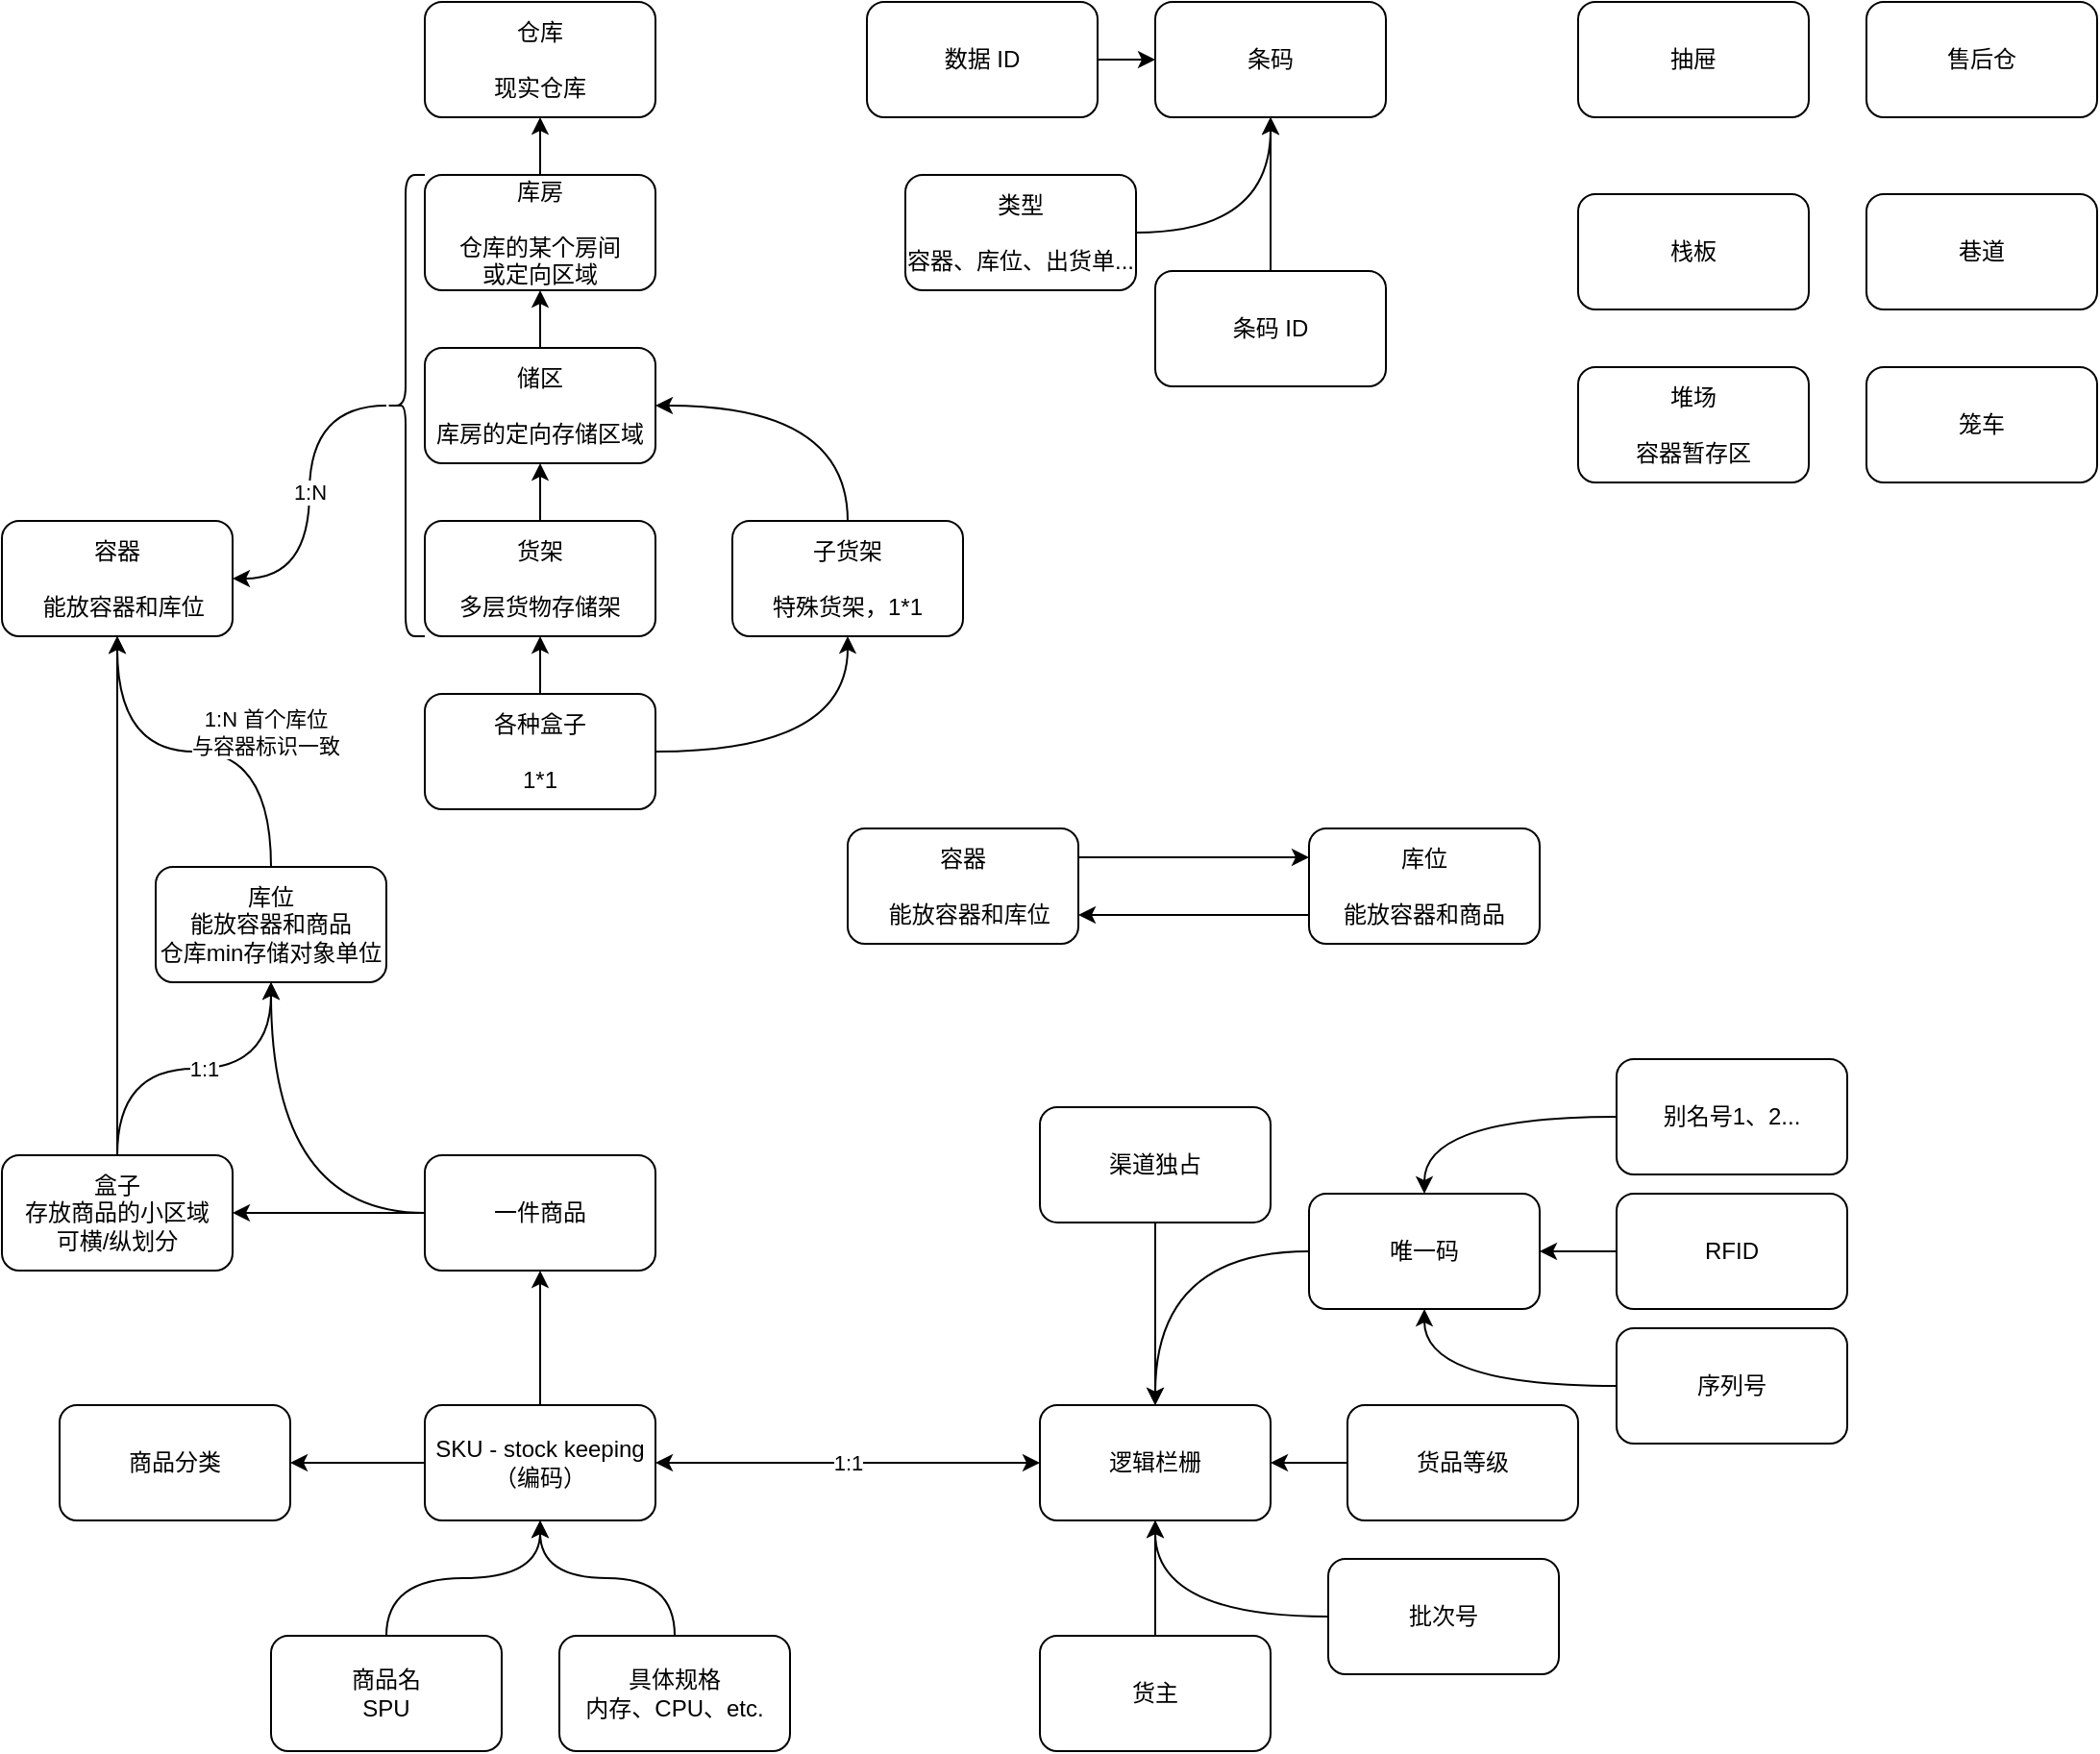<mxfile version="20.2.3" type="github" pages="8">
  <diagram id="-uO7c01zvqMkISeJF9gR" name="Page-1">
    <mxGraphModel dx="2249" dy="762" grid="1" gridSize="10" guides="1" tooltips="1" connect="1" arrows="1" fold="1" page="1" pageScale="1" pageWidth="827" pageHeight="1169" math="0" shadow="0">
      <root>
        <mxCell id="0" />
        <mxCell id="1" parent="0" />
        <mxCell id="Gc0ZzkE7HIkw814P57XK-2" value="容器&lt;br&gt;&lt;br&gt;&lt;div&gt;&amp;nbsp;&amp;nbsp;&lt;span style=&quot;background-color: initial;&quot;&gt;能放容器和库位&lt;/span&gt;&lt;/div&gt;" style="rounded=1;whiteSpace=wrap;html=1;" parent="1" vertex="1">
          <mxGeometry x="-800" y="290" width="120" height="60" as="geometry" />
        </mxCell>
        <mxCell id="Gc0ZzkE7HIkw814P57XK-4" value="抽屉" style="rounded=1;whiteSpace=wrap;html=1;" parent="1" vertex="1">
          <mxGeometry x="20" y="20" width="120" height="60" as="geometry" />
        </mxCell>
        <mxCell id="Gc0ZzkE7HIkw814P57XK-6" value="栈板" style="rounded=1;whiteSpace=wrap;html=1;" parent="1" vertex="1">
          <mxGeometry x="20" y="120" width="120" height="60" as="geometry" />
        </mxCell>
        <mxCell id="Gc0ZzkE7HIkw814P57XK-7" value="笼车" style="rounded=1;whiteSpace=wrap;html=1;" parent="1" vertex="1">
          <mxGeometry x="170" y="210" width="120" height="60" as="geometry" />
        </mxCell>
        <mxCell id="Gc0ZzkE7HIkw814P57XK-8" value="巷道" style="rounded=1;whiteSpace=wrap;html=1;" parent="1" vertex="1">
          <mxGeometry x="170" y="120" width="120" height="60" as="geometry" />
        </mxCell>
        <mxCell id="Gc0ZzkE7HIkw814P57XK-9" value="售后仓" style="rounded=1;whiteSpace=wrap;html=1;" parent="1" vertex="1">
          <mxGeometry x="170" y="20" width="120" height="60" as="geometry" />
        </mxCell>
        <mxCell id="Gc0ZzkE7HIkw814P57XK-13" style="edgeStyle=orthogonalEdgeStyle;rounded=1;orthogonalLoop=1;jettySize=auto;html=1;curved=1;" parent="1" source="Gc0ZzkE7HIkw814P57XK-11" target="Gc0ZzkE7HIkw814P57XK-12" edge="1">
          <mxGeometry relative="1" as="geometry" />
        </mxCell>
        <mxCell id="Gc0ZzkE7HIkw814P57XK-33" style="edgeStyle=orthogonalEdgeStyle;rounded=1;orthogonalLoop=1;jettySize=auto;html=1;curved=1;" parent="1" source="Gc0ZzkE7HIkw814P57XK-44" target="Gc0ZzkE7HIkw814P57XK-31" edge="1">
          <mxGeometry relative="1" as="geometry" />
        </mxCell>
        <mxCell id="Gc0ZzkE7HIkw814P57XK-38" style="edgeStyle=orthogonalEdgeStyle;curved=1;rounded=1;orthogonalLoop=1;jettySize=auto;html=1;" parent="1" source="Gc0ZzkE7HIkw814P57XK-44" target="Gc0ZzkE7HIkw814P57XK-26" edge="1">
          <mxGeometry relative="1" as="geometry" />
        </mxCell>
        <mxCell id="Gc0ZzkE7HIkw814P57XK-45" value="" style="edgeStyle=orthogonalEdgeStyle;curved=1;rounded=1;orthogonalLoop=1;jettySize=auto;html=1;" parent="1" source="Gc0ZzkE7HIkw814P57XK-11" target="Gc0ZzkE7HIkw814P57XK-44" edge="1">
          <mxGeometry relative="1" as="geometry" />
        </mxCell>
        <mxCell id="Gc0ZzkE7HIkw814P57XK-47" value="1:1" style="edgeStyle=orthogonalEdgeStyle;curved=1;rounded=1;orthogonalLoop=1;jettySize=auto;html=1;startArrow=classic;startFill=1;" parent="1" source="Gc0ZzkE7HIkw814P57XK-11" target="Gc0ZzkE7HIkw814P57XK-46" edge="1">
          <mxGeometry relative="1" as="geometry" />
        </mxCell>
        <mxCell id="Gc0ZzkE7HIkw814P57XK-11" value="SKU - stock keeping&lt;br&gt;（编码）" style="rounded=1;whiteSpace=wrap;html=1;" parent="1" vertex="1">
          <mxGeometry x="-580" y="750" width="120" height="60" as="geometry" />
        </mxCell>
        <mxCell id="Gc0ZzkE7HIkw814P57XK-12" value="商品分类" style="rounded=1;whiteSpace=wrap;html=1;" parent="1" vertex="1">
          <mxGeometry x="-770" y="750" width="120" height="60" as="geometry" />
        </mxCell>
        <mxCell id="Gc0ZzkE7HIkw814P57XK-15" style="edgeStyle=orthogonalEdgeStyle;rounded=1;orthogonalLoop=1;jettySize=auto;html=1;curved=1;" parent="1" source="Gc0ZzkE7HIkw814P57XK-14" target="Gc0ZzkE7HIkw814P57XK-11" edge="1">
          <mxGeometry relative="1" as="geometry" />
        </mxCell>
        <mxCell id="Gc0ZzkE7HIkw814P57XK-14" value="商品名&lt;br&gt;SPU" style="rounded=1;whiteSpace=wrap;html=1;" parent="1" vertex="1">
          <mxGeometry x="-660" y="870" width="120" height="60" as="geometry" />
        </mxCell>
        <mxCell id="Gc0ZzkE7HIkw814P57XK-17" style="edgeStyle=orthogonalEdgeStyle;rounded=1;orthogonalLoop=1;jettySize=auto;html=1;curved=1;" parent="1" source="Gc0ZzkE7HIkw814P57XK-16" target="Gc0ZzkE7HIkw814P57XK-11" edge="1">
          <mxGeometry relative="1" as="geometry" />
        </mxCell>
        <mxCell id="Gc0ZzkE7HIkw814P57XK-16" value="具体规格&lt;br&gt;内存、CPU、etc." style="rounded=1;whiteSpace=wrap;html=1;" parent="1" vertex="1">
          <mxGeometry x="-510" y="870" width="120" height="60" as="geometry" />
        </mxCell>
        <mxCell id="Gc0ZzkE7HIkw814P57XK-22" value="仓库&lt;br&gt;&lt;br&gt;现实仓库" style="rounded=1;whiteSpace=wrap;html=1;" parent="1" vertex="1">
          <mxGeometry x="-580" y="20" width="120" height="60" as="geometry" />
        </mxCell>
        <mxCell id="Gc0ZzkE7HIkw814P57XK-27" style="edgeStyle=orthogonalEdgeStyle;rounded=1;orthogonalLoop=1;jettySize=auto;html=1;curved=1;" parent="1" source="Gc0ZzkE7HIkw814P57XK-23" target="Gc0ZzkE7HIkw814P57XK-22" edge="1">
          <mxGeometry relative="1" as="geometry" />
        </mxCell>
        <mxCell id="Gc0ZzkE7HIkw814P57XK-23" value="库房&lt;br&gt;&lt;br&gt;仓库的某个房间&lt;br&gt;或定向区域" style="rounded=1;whiteSpace=wrap;html=1;" parent="1" vertex="1">
          <mxGeometry x="-580" y="110" width="120" height="60" as="geometry" />
        </mxCell>
        <mxCell id="Gc0ZzkE7HIkw814P57XK-28" style="edgeStyle=orthogonalEdgeStyle;rounded=1;orthogonalLoop=1;jettySize=auto;html=1;curved=1;" parent="1" source="Gc0ZzkE7HIkw814P57XK-24" target="Gc0ZzkE7HIkw814P57XK-23" edge="1">
          <mxGeometry relative="1" as="geometry" />
        </mxCell>
        <mxCell id="Gc0ZzkE7HIkw814P57XK-24" value="储区&lt;br&gt;&lt;br&gt;库房的定向存储区域" style="rounded=1;whiteSpace=wrap;html=1;" parent="1" vertex="1">
          <mxGeometry x="-580" y="200" width="120" height="60" as="geometry" />
        </mxCell>
        <mxCell id="Gc0ZzkE7HIkw814P57XK-29" style="edgeStyle=orthogonalEdgeStyle;rounded=1;orthogonalLoop=1;jettySize=auto;html=1;curved=1;" parent="1" source="Gc0ZzkE7HIkw814P57XK-25" target="Gc0ZzkE7HIkw814P57XK-24" edge="1">
          <mxGeometry relative="1" as="geometry" />
        </mxCell>
        <mxCell id="Gc0ZzkE7HIkw814P57XK-25" value="货架&lt;br&gt;&lt;br&gt;多层货物存储架" style="rounded=1;whiteSpace=wrap;html=1;" parent="1" vertex="1">
          <mxGeometry x="-580" y="290" width="120" height="60" as="geometry" />
        </mxCell>
        <mxCell id="Gc0ZzkE7HIkw814P57XK-36" value="1:N 首个库位&lt;br&gt;与容器标识一致" style="edgeStyle=orthogonalEdgeStyle;rounded=1;orthogonalLoop=1;jettySize=auto;html=1;curved=1;" parent="1" source="Gc0ZzkE7HIkw814P57XK-26" target="Gc0ZzkE7HIkw814P57XK-2" edge="1">
          <mxGeometry x="-0.368" y="-10" relative="1" as="geometry">
            <mxPoint as="offset" />
          </mxGeometry>
        </mxCell>
        <mxCell id="Gc0ZzkE7HIkw814P57XK-26" value="库位&lt;br&gt;能放容器和商品&lt;br&gt;仓库min存储对象单位" style="rounded=1;whiteSpace=wrap;html=1;" parent="1" vertex="1">
          <mxGeometry x="-720" y="470" width="120" height="60" as="geometry" />
        </mxCell>
        <mxCell id="Gc0ZzkE7HIkw814P57XK-32" value="1:1" style="edgeStyle=orthogonalEdgeStyle;rounded=1;orthogonalLoop=1;jettySize=auto;html=1;curved=1;" parent="1" source="Gc0ZzkE7HIkw814P57XK-31" target="Gc0ZzkE7HIkw814P57XK-26" edge="1">
          <mxGeometry x="0.056" relative="1" as="geometry">
            <mxPoint as="offset" />
          </mxGeometry>
        </mxCell>
        <mxCell id="Gc0ZzkE7HIkw814P57XK-37" style="edgeStyle=orthogonalEdgeStyle;rounded=1;orthogonalLoop=1;jettySize=auto;html=1;curved=1;" parent="1" source="Gc0ZzkE7HIkw814P57XK-31" target="Gc0ZzkE7HIkw814P57XK-2" edge="1">
          <mxGeometry relative="1" as="geometry" />
        </mxCell>
        <mxCell id="Gc0ZzkE7HIkw814P57XK-31" value="盒子&lt;br&gt;存放商品的小区域&lt;br&gt;可横/纵划分" style="rounded=1;whiteSpace=wrap;html=1;" parent="1" vertex="1">
          <mxGeometry x="-800" y="620" width="120" height="60" as="geometry" />
        </mxCell>
        <mxCell id="Gc0ZzkE7HIkw814P57XK-35" value="1:N" style="edgeStyle=orthogonalEdgeStyle;rounded=1;orthogonalLoop=1;jettySize=auto;html=1;curved=1;" parent="1" source="Gc0ZzkE7HIkw814P57XK-34" target="Gc0ZzkE7HIkw814P57XK-2" edge="1">
          <mxGeometry relative="1" as="geometry">
            <mxPoint x="-700" y="270" as="targetPoint" />
          </mxGeometry>
        </mxCell>
        <mxCell id="Gc0ZzkE7HIkw814P57XK-34" value="" style="shape=curlyBracket;whiteSpace=wrap;html=1;rounded=1;" parent="1" vertex="1">
          <mxGeometry x="-600" y="110" width="20" height="240" as="geometry" />
        </mxCell>
        <mxCell id="Gc0ZzkE7HIkw814P57XK-42" style="edgeStyle=orthogonalEdgeStyle;curved=1;rounded=1;orthogonalLoop=1;jettySize=auto;html=1;entryX=0;entryY=0.25;entryDx=0;entryDy=0;exitX=1;exitY=0.25;exitDx=0;exitDy=0;" parent="1" source="Gc0ZzkE7HIkw814P57XK-39" target="Gc0ZzkE7HIkw814P57XK-40" edge="1">
          <mxGeometry relative="1" as="geometry" />
        </mxCell>
        <mxCell id="Gc0ZzkE7HIkw814P57XK-39" value="容器&lt;br&gt;&lt;br&gt;&lt;div&gt;&amp;nbsp;&amp;nbsp;&lt;span style=&quot;background-color: initial;&quot;&gt;能放容器和库位&lt;/span&gt;&lt;/div&gt;" style="rounded=1;whiteSpace=wrap;html=1;" parent="1" vertex="1">
          <mxGeometry x="-360" y="450" width="120" height="60" as="geometry" />
        </mxCell>
        <mxCell id="Gc0ZzkE7HIkw814P57XK-43" style="edgeStyle=orthogonalEdgeStyle;curved=1;rounded=1;orthogonalLoop=1;jettySize=auto;html=1;exitX=0;exitY=0.75;exitDx=0;exitDy=0;entryX=1;entryY=0.75;entryDx=0;entryDy=0;" parent="1" source="Gc0ZzkE7HIkw814P57XK-40" target="Gc0ZzkE7HIkw814P57XK-39" edge="1">
          <mxGeometry relative="1" as="geometry" />
        </mxCell>
        <mxCell id="Gc0ZzkE7HIkw814P57XK-40" value="库位&lt;br&gt;&lt;br&gt;能放容器和商品" style="rounded=1;whiteSpace=wrap;html=1;" parent="1" vertex="1">
          <mxGeometry x="-120" y="450" width="120" height="60" as="geometry" />
        </mxCell>
        <mxCell id="Gc0ZzkE7HIkw814P57XK-44" value="一件商品" style="rounded=1;whiteSpace=wrap;html=1;" parent="1" vertex="1">
          <mxGeometry x="-580" y="620" width="120" height="60" as="geometry" />
        </mxCell>
        <mxCell id="Gc0ZzkE7HIkw814P57XK-46" value="&lt;div class=&quot;lake-content&quot;&gt;&lt;span class=&quot;ne-text&quot;&gt;逻辑栏栅&lt;/span&gt;&lt;/div&gt;" style="rounded=1;whiteSpace=wrap;html=1;" parent="1" vertex="1">
          <mxGeometry x="-260" y="750" width="120" height="60" as="geometry" />
        </mxCell>
        <mxCell id="Gc0ZzkE7HIkw814P57XK-49" style="edgeStyle=orthogonalEdgeStyle;curved=1;rounded=1;orthogonalLoop=1;jettySize=auto;html=1;" parent="1" source="Gc0ZzkE7HIkw814P57XK-48" target="Gc0ZzkE7HIkw814P57XK-46" edge="1">
          <mxGeometry relative="1" as="geometry" />
        </mxCell>
        <mxCell id="Gc0ZzkE7HIkw814P57XK-48" value="&lt;div class=&quot;lake-content&quot;&gt;&lt;span class=&quot;ne-text&quot;&gt;货主&lt;/span&gt;&lt;/div&gt;" style="rounded=1;whiteSpace=wrap;html=1;" parent="1" vertex="1">
          <mxGeometry x="-260" y="870" width="120" height="60" as="geometry" />
        </mxCell>
        <mxCell id="Gc0ZzkE7HIkw814P57XK-51" style="edgeStyle=orthogonalEdgeStyle;curved=1;rounded=1;orthogonalLoop=1;jettySize=auto;html=1;" parent="1" source="Gc0ZzkE7HIkw814P57XK-50" target="Gc0ZzkE7HIkw814P57XK-46" edge="1">
          <mxGeometry relative="1" as="geometry" />
        </mxCell>
        <mxCell id="Gc0ZzkE7HIkw814P57XK-50" value="&lt;div class=&quot;lake-content&quot;&gt;&lt;span class=&quot;ne-text&quot;&gt;货品等级&lt;/span&gt;&lt;/div&gt;" style="rounded=1;whiteSpace=wrap;html=1;" parent="1" vertex="1">
          <mxGeometry x="-100" y="750" width="120" height="60" as="geometry" />
        </mxCell>
        <mxCell id="Gc0ZzkE7HIkw814P57XK-54" style="edgeStyle=orthogonalEdgeStyle;curved=1;rounded=1;orthogonalLoop=1;jettySize=auto;html=1;" parent="1" source="Gc0ZzkE7HIkw814P57XK-53" target="Gc0ZzkE7HIkw814P57XK-46" edge="1">
          <mxGeometry relative="1" as="geometry" />
        </mxCell>
        <mxCell id="Gc0ZzkE7HIkw814P57XK-53" value="唯一码" style="rounded=1;whiteSpace=wrap;html=1;" parent="1" vertex="1">
          <mxGeometry x="-120" y="640" width="120" height="60" as="geometry" />
        </mxCell>
        <mxCell id="Gc0ZzkE7HIkw814P57XK-56" style="edgeStyle=orthogonalEdgeStyle;curved=1;rounded=1;orthogonalLoop=1;jettySize=auto;html=1;" parent="1" source="Gc0ZzkE7HIkw814P57XK-55" target="Gc0ZzkE7HIkw814P57XK-46" edge="1">
          <mxGeometry relative="1" as="geometry" />
        </mxCell>
        <mxCell id="Gc0ZzkE7HIkw814P57XK-55" value="批次号" style="rounded=1;whiteSpace=wrap;html=1;" parent="1" vertex="1">
          <mxGeometry x="-110" y="830" width="120" height="60" as="geometry" />
        </mxCell>
        <mxCell id="Gc0ZzkE7HIkw814P57XK-58" style="edgeStyle=orthogonalEdgeStyle;curved=1;rounded=1;orthogonalLoop=1;jettySize=auto;html=1;" parent="1" source="Gc0ZzkE7HIkw814P57XK-57" target="Gc0ZzkE7HIkw814P57XK-46" edge="1">
          <mxGeometry relative="1" as="geometry" />
        </mxCell>
        <mxCell id="Gc0ZzkE7HIkw814P57XK-57" value="渠道独占" style="rounded=1;whiteSpace=wrap;html=1;" parent="1" vertex="1">
          <mxGeometry x="-260" y="595" width="120" height="60" as="geometry" />
        </mxCell>
        <mxCell id="Gc0ZzkE7HIkw814P57XK-60" style="edgeStyle=orthogonalEdgeStyle;curved=1;rounded=1;orthogonalLoop=1;jettySize=auto;html=1;" parent="1" source="Gc0ZzkE7HIkw814P57XK-59" target="Gc0ZzkE7HIkw814P57XK-53" edge="1">
          <mxGeometry relative="1" as="geometry" />
        </mxCell>
        <mxCell id="Gc0ZzkE7HIkw814P57XK-59" value="&lt;div class=&quot;lake-content&quot;&gt;&lt;span class=&quot;ne-text&quot;&gt;RFID&lt;/span&gt;&lt;/div&gt;" style="rounded=1;whiteSpace=wrap;html=1;" parent="1" vertex="1">
          <mxGeometry x="40" y="640" width="120" height="60" as="geometry" />
        </mxCell>
        <mxCell id="Gc0ZzkE7HIkw814P57XK-64" style="edgeStyle=orthogonalEdgeStyle;curved=1;rounded=1;orthogonalLoop=1;jettySize=auto;html=1;" parent="1" source="Gc0ZzkE7HIkw814P57XK-61" target="Gc0ZzkE7HIkw814P57XK-53" edge="1">
          <mxGeometry relative="1" as="geometry" />
        </mxCell>
        <mxCell id="Gc0ZzkE7HIkw814P57XK-61" value="&lt;div class=&quot;lake-content&quot;&gt;&lt;span class=&quot;ne-text&quot;&gt;序列号&lt;/span&gt;&lt;/div&gt;" style="rounded=1;whiteSpace=wrap;html=1;" parent="1" vertex="1">
          <mxGeometry x="40" y="710" width="120" height="60" as="geometry" />
        </mxCell>
        <mxCell id="Gc0ZzkE7HIkw814P57XK-63" style="edgeStyle=orthogonalEdgeStyle;curved=1;rounded=1;orthogonalLoop=1;jettySize=auto;html=1;" parent="1" source="Gc0ZzkE7HIkw814P57XK-62" target="Gc0ZzkE7HIkw814P57XK-53" edge="1">
          <mxGeometry relative="1" as="geometry" />
        </mxCell>
        <mxCell id="Gc0ZzkE7HIkw814P57XK-62" value="别名号1、2..." style="rounded=1;whiteSpace=wrap;html=1;" parent="1" vertex="1">
          <mxGeometry x="40" y="570" width="120" height="60" as="geometry" />
        </mxCell>
        <mxCell id="5qOFIWLKOvoNVLVQdPbh-1" value="条码" style="rounded=1;whiteSpace=wrap;html=1;" parent="1" vertex="1">
          <mxGeometry x="-200" y="20" width="120" height="60" as="geometry" />
        </mxCell>
        <mxCell id="5qOFIWLKOvoNVLVQdPbh-3" style="edgeStyle=orthogonalEdgeStyle;rounded=1;orthogonalLoop=1;jettySize=auto;html=1;curved=1;" parent="1" source="5qOFIWLKOvoNVLVQdPbh-2" target="5qOFIWLKOvoNVLVQdPbh-1" edge="1">
          <mxGeometry relative="1" as="geometry" />
        </mxCell>
        <mxCell id="5qOFIWLKOvoNVLVQdPbh-2" value="类型&lt;br&gt;&lt;br&gt;容器、库位、出货单..." style="rounded=1;whiteSpace=wrap;html=1;" parent="1" vertex="1">
          <mxGeometry x="-330" y="110" width="120" height="60" as="geometry" />
        </mxCell>
        <mxCell id="5qOFIWLKOvoNVLVQdPbh-6" style="edgeStyle=orthogonalEdgeStyle;curved=1;rounded=1;orthogonalLoop=1;jettySize=auto;html=1;" parent="1" source="5qOFIWLKOvoNVLVQdPbh-4" target="5qOFIWLKOvoNVLVQdPbh-1" edge="1">
          <mxGeometry relative="1" as="geometry" />
        </mxCell>
        <mxCell id="5qOFIWLKOvoNVLVQdPbh-4" value="条码 ID" style="rounded=1;whiteSpace=wrap;html=1;" parent="1" vertex="1">
          <mxGeometry x="-200" y="160" width="120" height="60" as="geometry" />
        </mxCell>
        <mxCell id="5qOFIWLKOvoNVLVQdPbh-8" value="" style="edgeStyle=orthogonalEdgeStyle;curved=1;rounded=1;orthogonalLoop=1;jettySize=auto;html=1;" parent="1" source="5qOFIWLKOvoNVLVQdPbh-7" target="5qOFIWLKOvoNVLVQdPbh-1" edge="1">
          <mxGeometry relative="1" as="geometry" />
        </mxCell>
        <mxCell id="5qOFIWLKOvoNVLVQdPbh-7" value="数据 ID" style="rounded=1;whiteSpace=wrap;html=1;" parent="1" vertex="1">
          <mxGeometry x="-350" y="20" width="120" height="60" as="geometry" />
        </mxCell>
        <mxCell id="eGqFl4vL8ZYa9YGeR6jM-4" style="edgeStyle=orthogonalEdgeStyle;curved=1;rounded=1;orthogonalLoop=1;jettySize=auto;html=1;" parent="1" source="eGqFl4vL8ZYa9YGeR6jM-1" target="Gc0ZzkE7HIkw814P57XK-24" edge="1">
          <mxGeometry relative="1" as="geometry">
            <Array as="points">
              <mxPoint x="-360" y="230" />
            </Array>
          </mxGeometry>
        </mxCell>
        <mxCell id="eGqFl4vL8ZYa9YGeR6jM-1" value="子货架&lt;br&gt;&lt;br&gt;特殊货架，1*1" style="rounded=1;whiteSpace=wrap;html=1;" parent="1" vertex="1">
          <mxGeometry x="-420" y="290" width="120" height="60" as="geometry" />
        </mxCell>
        <mxCell id="eGqFl4vL8ZYa9YGeR6jM-3" value="" style="edgeStyle=orthogonalEdgeStyle;curved=1;rounded=1;orthogonalLoop=1;jettySize=auto;html=1;" parent="1" source="eGqFl4vL8ZYa9YGeR6jM-2" target="Gc0ZzkE7HIkw814P57XK-25" edge="1">
          <mxGeometry relative="1" as="geometry" />
        </mxCell>
        <mxCell id="eGqFl4vL8ZYa9YGeR6jM-6" style="edgeStyle=orthogonalEdgeStyle;curved=1;rounded=1;orthogonalLoop=1;jettySize=auto;html=1;" parent="1" source="eGqFl4vL8ZYa9YGeR6jM-2" target="eGqFl4vL8ZYa9YGeR6jM-1" edge="1">
          <mxGeometry relative="1" as="geometry" />
        </mxCell>
        <mxCell id="eGqFl4vL8ZYa9YGeR6jM-2" value="各种盒子&lt;br&gt;&lt;br&gt;1*1" style="rounded=1;whiteSpace=wrap;html=1;" parent="1" vertex="1">
          <mxGeometry x="-580" y="380" width="120" height="60" as="geometry" />
        </mxCell>
        <mxCell id="cYIj_XJX1jMNJQOhVPUD-1" value="堆场&lt;br&gt;&lt;br&gt;容器暂存区" style="rounded=1;whiteSpace=wrap;html=1;" parent="1" vertex="1">
          <mxGeometry x="20" y="210" width="120" height="60" as="geometry" />
        </mxCell>
      </root>
    </mxGraphModel>
  </diagram>
  <diagram id="xdMpLhU54_HbCeW3ZO0Q" name="Page-2">
    <mxGraphModel dx="2389" dy="663" grid="1" gridSize="10" guides="1" tooltips="1" connect="1" arrows="1" fold="1" page="1" pageScale="1" pageWidth="827" pageHeight="1169" math="0" shadow="0">
      <root>
        <mxCell id="0" />
        <mxCell id="1" parent="0" />
        <mxCell id="c3lsfkHb321xXwyXLe64-3" value="" style="edgeStyle=orthogonalEdgeStyle;rounded=1;orthogonalLoop=1;jettySize=auto;html=1;curved=1;" parent="1" source="c3lsfkHb321xXwyXLe64-1" target="c3lsfkHb321xXwyXLe64-2" edge="1">
          <mxGeometry relative="1" as="geometry" />
        </mxCell>
        <mxCell id="c3lsfkHb321xXwyXLe64-5" style="edgeStyle=orthogonalEdgeStyle;rounded=1;orthogonalLoop=1;jettySize=auto;html=1;curved=1;" parent="1" source="c3lsfkHb321xXwyXLe64-1" target="c3lsfkHb321xXwyXLe64-4" edge="1">
          <mxGeometry relative="1" as="geometry" />
        </mxCell>
        <mxCell id="c3lsfkHb321xXwyXLe64-1" value="PDPM" style="rounded=1;whiteSpace=wrap;html=1;" parent="1" vertex="1">
          <mxGeometry x="-190" y="610" width="120" height="60" as="geometry" />
        </mxCell>
        <mxCell id="c3lsfkHb321xXwyXLe64-2" value="OMS&lt;br&gt;&lt;br&gt;Order Management System" style="rounded=1;whiteSpace=wrap;html=1;" parent="1" vertex="1">
          <mxGeometry x="10" y="610" width="120" height="60" as="geometry" />
        </mxCell>
        <mxCell id="c3lsfkHb321xXwyXLe64-4" value="PMS&lt;br&gt;&lt;br&gt;Production Management System" style="rounded=1;whiteSpace=wrap;html=1;" parent="1" vertex="1">
          <mxGeometry x="10" y="740" width="120" height="60" as="geometry" />
        </mxCell>
        <mxCell id="c3lsfkHb321xXwyXLe64-8" value="" style="edgeStyle=orthogonalEdgeStyle;curved=1;rounded=1;orthogonalLoop=1;jettySize=auto;html=1;" parent="1" source="c3lsfkHb321xXwyXLe64-6" target="c3lsfkHb321xXwyXLe64-1" edge="1">
          <mxGeometry relative="1" as="geometry" />
        </mxCell>
        <mxCell id="c3lsfkHb321xXwyXLe64-6" value="黑焰医疗&lt;br&gt;&lt;br&gt;陆总" style="rounded=1;whiteSpace=wrap;html=1;" parent="1" vertex="1">
          <mxGeometry x="-190" y="350" width="120" height="60" as="geometry" />
        </mxCell>
        <mxCell id="c3lsfkHb321xXwyXLe64-9" value="黑龙工业&lt;br&gt;&lt;br&gt;薛帮主" style="rounded=1;whiteSpace=wrap;html=1;" parent="1" vertex="1">
          <mxGeometry x="130" y="350" width="120" height="60" as="geometry" />
        </mxCell>
        <mxCell id="c3lsfkHb321xXwyXLe64-16" value="" style="edgeStyle=orthogonalEdgeStyle;curved=1;rounded=1;orthogonalLoop=1;jettySize=auto;html=1;" parent="1" source="c3lsfkHb321xXwyXLe64-10" target="c3lsfkHb321xXwyXLe64-15" edge="1">
          <mxGeometry relative="1" as="geometry" />
        </mxCell>
        <mxCell id="c3lsfkHb321xXwyXLe64-38" style="edgeStyle=orthogonalEdgeStyle;curved=1;rounded=1;orthogonalLoop=1;jettySize=auto;html=1;startArrow=none;startFill=0;" parent="1" source="c3lsfkHb321xXwyXLe64-10" target="c3lsfkHb321xXwyXLe64-37" edge="1">
          <mxGeometry relative="1" as="geometry" />
        </mxCell>
        <mxCell id="c3lsfkHb321xXwyXLe64-10" value="黑钥时尚" style="rounded=1;whiteSpace=wrap;html=1;" parent="1" vertex="1">
          <mxGeometry x="-440" y="350" width="120" height="60" as="geometry" />
        </mxCell>
        <mxCell id="c3lsfkHb321xXwyXLe64-12" value="" style="edgeStyle=orthogonalEdgeStyle;curved=1;rounded=1;orthogonalLoop=1;jettySize=auto;html=1;" parent="1" source="c3lsfkHb321xXwyXLe64-11" target="c3lsfkHb321xXwyXLe64-6" edge="1">
          <mxGeometry relative="1" as="geometry" />
        </mxCell>
        <mxCell id="c3lsfkHb321xXwyXLe64-13" style="edgeStyle=orthogonalEdgeStyle;curved=1;rounded=1;orthogonalLoop=1;jettySize=auto;html=1;" parent="1" source="c3lsfkHb321xXwyXLe64-11" target="c3lsfkHb321xXwyXLe64-10" edge="1">
          <mxGeometry relative="1" as="geometry" />
        </mxCell>
        <mxCell id="c3lsfkHb321xXwyXLe64-14" style="edgeStyle=orthogonalEdgeStyle;curved=1;rounded=1;orthogonalLoop=1;jettySize=auto;html=1;" parent="1" source="c3lsfkHb321xXwyXLe64-11" target="c3lsfkHb321xXwyXLe64-9" edge="1">
          <mxGeometry relative="1" as="geometry" />
        </mxCell>
        <mxCell id="c3lsfkHb321xXwyXLe64-11" value="黑船&lt;br&gt;&lt;br&gt;沈总，殿下" style="rounded=1;whiteSpace=wrap;html=1;" parent="1" vertex="1">
          <mxGeometry x="-190" y="230" width="120" height="60" as="geometry" />
        </mxCell>
        <mxCell id="c3lsfkHb321xXwyXLe64-18" value="" style="edgeStyle=orthogonalEdgeStyle;curved=1;rounded=1;orthogonalLoop=1;jettySize=auto;html=1;" parent="1" source="c3lsfkHb321xXwyXLe64-15" target="c3lsfkHb321xXwyXLe64-17" edge="1">
          <mxGeometry relative="1" as="geometry" />
        </mxCell>
        <mxCell id="c3lsfkHb321xXwyXLe64-25" style="edgeStyle=orthogonalEdgeStyle;curved=1;rounded=1;orthogonalLoop=1;jettySize=auto;html=1;startArrow=none;startFill=0;" parent="1" source="c3lsfkHb321xXwyXLe64-15" target="c3lsfkHb321xXwyXLe64-21" edge="1">
          <mxGeometry relative="1" as="geometry" />
        </mxCell>
        <mxCell id="c3lsfkHb321xXwyXLe64-26" style="edgeStyle=orthogonalEdgeStyle;curved=1;rounded=1;orthogonalLoop=1;jettySize=auto;html=1;startArrow=none;startFill=0;" parent="1" source="c3lsfkHb321xXwyXLe64-15" target="c3lsfkHb321xXwyXLe64-22" edge="1">
          <mxGeometry relative="1" as="geometry" />
        </mxCell>
        <mxCell id="c3lsfkHb321xXwyXLe64-27" style="edgeStyle=orthogonalEdgeStyle;curved=1;rounded=1;orthogonalLoop=1;jettySize=auto;html=1;startArrow=none;startFill=0;" parent="1" source="c3lsfkHb321xXwyXLe64-15" target="c3lsfkHb321xXwyXLe64-23" edge="1">
          <mxGeometry relative="1" as="geometry" />
        </mxCell>
        <mxCell id="c3lsfkHb321xXwyXLe64-15" value="时钥&lt;br&gt;&lt;br&gt;高老师" style="rounded=1;whiteSpace=wrap;html=1;" parent="1" vertex="1">
          <mxGeometry x="-440" y="490" width="120" height="60" as="geometry" />
        </mxCell>
        <mxCell id="c3lsfkHb321xXwyXLe64-17" value="&lt;span style=&quot;color: rgb(23, 43, 77); font-family: &amp;quot;Trebuchet MS&amp;quot;, Verdana, &amp;quot;SF Pro SC&amp;quot;, &amp;quot;SF Pro Text&amp;quot;, &amp;quot;SF Pro Icons&amp;quot;, &amp;quot;PingFang SC&amp;quot;, &amp;quot;Microsoft YaHei&amp;quot;, sans-serif; font-size: 14px; letter-spacing: 0.3px; text-align: left; background-color: rgb(255, 255, 255);&quot;&gt;MERP&lt;br&gt;天梭、奥莱的订单对接等&lt;br&gt;&lt;/span&gt;" style="rounded=1;whiteSpace=wrap;html=1;" parent="1" vertex="1">
          <mxGeometry x="-440" y="610" width="120" height="60" as="geometry" />
        </mxCell>
        <mxCell id="c3lsfkHb321xXwyXLe64-20" style="edgeStyle=orthogonalEdgeStyle;curved=1;rounded=1;orthogonalLoop=1;jettySize=auto;html=1;startArrow=classic;startFill=1;dashed=1;" parent="1" source="c3lsfkHb321xXwyXLe64-19" target="c3lsfkHb321xXwyXLe64-1" edge="1">
          <mxGeometry relative="1" as="geometry" />
        </mxCell>
        <mxCell id="c3lsfkHb321xXwyXLe64-19" value="F3D/H5" style="rounded=1;whiteSpace=wrap;html=1;" parent="1" vertex="1">
          <mxGeometry x="-190" y="840" width="120" height="60" as="geometry" />
        </mxCell>
        <mxCell id="c3lsfkHb321xXwyXLe64-21" value="&lt;span style=&quot;color: rgb(23, 43, 77); font-family: &amp;quot;Trebuchet MS&amp;quot;, Verdana, &amp;quot;SF Pro SC&amp;quot;, &amp;quot;SF Pro Text&amp;quot;, &amp;quot;SF Pro Icons&amp;quot;, &amp;quot;PingFang SC&amp;quot;, &amp;quot;Microsoft YaHei&amp;quot;, sans-serif; font-size: 14px; letter-spacing: 0.3px; text-align: left; background-color: rgb(255, 255, 255);&quot;&gt;BOMS&lt;br&gt;雷达表&lt;br&gt;&lt;/span&gt;" style="rounded=1;whiteSpace=wrap;html=1;" parent="1" vertex="1">
          <mxGeometry x="-560" y="700" width="120" height="60" as="geometry" />
        </mxCell>
        <mxCell id="c3lsfkHb321xXwyXLe64-22" value="&lt;span style=&quot;color: rgb(23, 43, 77); font-family: &amp;quot;Trebuchet MS&amp;quot;, Verdana, &amp;quot;SF Pro SC&amp;quot;, &amp;quot;SF Pro Text&amp;quot;, &amp;quot;SF Pro Icons&amp;quot;, &amp;quot;PingFang SC&amp;quot;, &amp;quot;Microsoft YaHei&amp;quot;, sans-serif; font-size: 14px; letter-spacing: 0.3px; text-align: left; background-color: rgb(255, 255, 255);&quot;&gt;WMS/WCS&lt;br&gt;&lt;br&gt;仓储&lt;br&gt;&lt;/span&gt;" style="rounded=1;whiteSpace=wrap;html=1;" parent="1" vertex="1">
          <mxGeometry x="-680" y="790" width="120" height="60" as="geometry" />
        </mxCell>
        <mxCell id="c3lsfkHb321xXwyXLe64-23" value="&lt;span style=&quot;text-align: left; background-color: rgb(255, 255, 255);&quot;&gt;&lt;font face=&quot;Trebuchet MS, Verdana, SF Pro SC, SF Pro Text, SF Pro Icons, PingFang SC, Microsoft YaHei, sans-serif&quot; color=&quot;#172b4d&quot;&gt;&lt;span style=&quot;font-size: 14px; letter-spacing: 0.3px;&quot;&gt;无界零售&lt;/span&gt;&lt;/font&gt;&lt;br&gt;&lt;font face=&quot;Trebuchet MS, Verdana, SF Pro SC, SF Pro Text, SF Pro Icons, PingFang SC, Microsoft YaHei, sans-serif&quot; color=&quot;#172b4d&quot;&gt;&lt;span style=&quot;font-size: 14px; letter-spacing: 0.3px;&quot;&gt;O2O，Online To Offline&lt;/span&gt;&lt;/font&gt;&lt;br&gt;&lt;/span&gt;" style="rounded=1;whiteSpace=wrap;html=1;" parent="1" vertex="1">
          <mxGeometry x="-800" y="890" width="120" height="60" as="geometry" />
        </mxCell>
        <mxCell id="c3lsfkHb321xXwyXLe64-31" style="edgeStyle=orthogonalEdgeStyle;curved=1;rounded=1;orthogonalLoop=1;jettySize=auto;html=1;startArrow=none;startFill=0;" parent="1" source="c3lsfkHb321xXwyXLe64-24" target="c3lsfkHb321xXwyXLe64-30" edge="1">
          <mxGeometry relative="1" as="geometry" />
        </mxCell>
        <mxCell id="c3lsfkHb321xXwyXLe64-33" style="edgeStyle=orthogonalEdgeStyle;curved=1;rounded=1;orthogonalLoop=1;jettySize=auto;html=1;startArrow=none;startFill=0;" parent="1" source="c3lsfkHb321xXwyXLe64-24" target="c3lsfkHb321xXwyXLe64-32" edge="1">
          <mxGeometry relative="1" as="geometry" />
        </mxCell>
        <mxCell id="c3lsfkHb321xXwyXLe64-24" value="电商代运营" style="rounded=1;whiteSpace=wrap;html=1;" parent="1" vertex="1">
          <mxGeometry x="-380" y="120" width="120" height="60" as="geometry" />
        </mxCell>
        <mxCell id="c3lsfkHb321xXwyXLe64-39" value="转变" style="edgeStyle=orthogonalEdgeStyle;curved=1;rounded=1;orthogonalLoop=1;jettySize=auto;html=1;startArrow=none;startFill=0;" parent="1" source="c3lsfkHb321xXwyXLe64-28" target="c3lsfkHb321xXwyXLe64-24" edge="1">
          <mxGeometry relative="1" as="geometry" />
        </mxCell>
        <mxCell id="c3lsfkHb321xXwyXLe64-28" value="珠宝首饰" style="rounded=1;whiteSpace=wrap;html=1;" parent="1" vertex="1">
          <mxGeometry x="-380" y="10" width="120" height="60" as="geometry" />
        </mxCell>
        <mxCell id="c3lsfkHb321xXwyXLe64-30" value="TAKAMI" style="ellipse;whiteSpace=wrap;html=1;rounded=1;" parent="1" vertex="1">
          <mxGeometry x="-580" y="120" width="120" height="60" as="geometry" />
        </mxCell>
        <mxCell id="c3lsfkHb321xXwyXLe64-32" value="新宇/盛时&lt;br&gt;(亨得利)" style="ellipse;whiteSpace=wrap;html=1;rounded=1;" parent="1" vertex="1">
          <mxGeometry x="-580" y="240" width="120" height="60" as="geometry" />
        </mxCell>
        <mxCell id="c3lsfkHb321xXwyXLe64-35" style="edgeStyle=orthogonalEdgeStyle;curved=1;rounded=1;orthogonalLoop=1;jettySize=auto;html=1;startArrow=none;startFill=0;" parent="1" source="c3lsfkHb321xXwyXLe64-34" target="c3lsfkHb321xXwyXLe64-32" edge="1">
          <mxGeometry relative="1" as="geometry" />
        </mxCell>
        <mxCell id="c3lsfkHb321xXwyXLe64-34" value="瑞表" style="ellipse;whiteSpace=wrap;html=1;rounded=1;" parent="1" vertex="1">
          <mxGeometry x="-760" y="240" width="120" height="60" as="geometry" />
        </mxCell>
        <mxCell id="c3lsfkHb321xXwyXLe64-42" style="edgeStyle=orthogonalEdgeStyle;curved=1;rounded=1;orthogonalLoop=1;jettySize=auto;html=1;startArrow=none;startFill=0;" parent="1" source="c3lsfkHb321xXwyXLe64-37" target="c3lsfkHb321xXwyXLe64-40" edge="1">
          <mxGeometry relative="1" as="geometry" />
        </mxCell>
        <mxCell id="c3lsfkHb321xXwyXLe64-37" value="北京部门&lt;br&gt;&lt;br&gt;郝爷" style="rounded=1;whiteSpace=wrap;html=1;" parent="1" vertex="1">
          <mxGeometry x="-600" y="410" width="120" height="60" as="geometry" />
        </mxCell>
        <mxCell id="c3lsfkHb321xXwyXLe64-40" value="&lt;span style=&quot;color: rgb(23, 43, 77); font-family: &amp;quot;Trebuchet MS&amp;quot;, Verdana, &amp;quot;SF Pro SC&amp;quot;, &amp;quot;SF Pro Text&amp;quot;, &amp;quot;SF Pro Icons&amp;quot;, &amp;quot;PingFang SC&amp;quot;, &amp;quot;Microsoft YaHei&amp;quot;, sans-serif; font-size: 14px; letter-spacing: 0.3px; text-align: left; background-color: rgb(255, 255, 255);&quot;&gt;实体仓储&lt;br&gt;&lt;/span&gt;" style="rounded=1;whiteSpace=wrap;html=1;" parent="1" vertex="1">
          <mxGeometry x="-740" y="490" width="120" height="60" as="geometry" />
        </mxCell>
      </root>
    </mxGraphModel>
  </diagram>
  <diagram id="Oc4LHhEzT8XvSl9-KcGG" name="Page-3">
    <mxGraphModel dx="1874" dy="796" grid="1" gridSize="10" guides="1" tooltips="1" connect="1" arrows="1" fold="1" page="1" pageScale="1" pageWidth="827" pageHeight="1169" math="0" shadow="0">
      <root>
        <mxCell id="0" />
        <mxCell id="1" parent="0" />
        <mxCell id="sT_aM66sMtU2DPnFg65d-16" value="" style="rounded=1;whiteSpace=wrap;html=1;fontFamily=Helvetica;fontSize=12;fontColor=default;strokeColor=default;fillColor=default;" parent="1" vertex="1">
          <mxGeometry x="820" y="725" width="355" height="110" as="geometry" />
        </mxCell>
        <mxCell id="1W9DLGnC2aledSkxVlLB-8" style="rounded=0;orthogonalLoop=1;jettySize=auto;html=1;" parent="1" source="1W9DLGnC2aledSkxVlLB-1" target="1W9DLGnC2aledSkxVlLB-2" edge="1">
          <mxGeometry relative="1" as="geometry" />
        </mxCell>
        <mxCell id="1W9DLGnC2aledSkxVlLB-9" style="rounded=0;orthogonalLoop=1;jettySize=auto;html=1;" parent="1" source="1W9DLGnC2aledSkxVlLB-2" target="1W9DLGnC2aledSkxVlLB-4" edge="1">
          <mxGeometry relative="1" as="geometry" />
        </mxCell>
        <mxCell id="_QxqHnH4w45vJUJ1S4IS-3" style="rounded=0;orthogonalLoop=1;jettySize=auto;html=1;" parent="1" source="1W9DLGnC2aledSkxVlLB-4" target="1W9DLGnC2aledSkxVlLB-3" edge="1">
          <mxGeometry relative="1" as="geometry" />
        </mxCell>
        <mxCell id="1W9DLGnC2aledSkxVlLB-7" style="rounded=0;orthogonalLoop=1;jettySize=auto;html=1;" parent="1" source="1W9DLGnC2aledSkxVlLB-5" target="1W9DLGnC2aledSkxVlLB-4" edge="1">
          <mxGeometry relative="1" as="geometry" />
        </mxCell>
        <mxCell id="1W9DLGnC2aledSkxVlLB-5" value="单据关系" style="rounded=1;whiteSpace=wrap;html=1;" parent="1" vertex="1">
          <mxGeometry x="405" y="430" width="120" height="60" as="geometry" />
        </mxCell>
        <mxCell id="1W9DLGnC2aledSkxVlLB-18" style="rounded=0;orthogonalLoop=1;jettySize=auto;html=1;" parent="1" source="1W9DLGnC2aledSkxVlLB-11" target="1W9DLGnC2aledSkxVlLB-12" edge="1">
          <mxGeometry relative="1" as="geometry" />
        </mxCell>
        <mxCell id="1W9DLGnC2aledSkxVlLB-15" value="" style="rounded=0;orthogonalLoop=1;jettySize=auto;html=1;" parent="1" source="1W9DLGnC2aledSkxVlLB-12" target="1W9DLGnC2aledSkxVlLB-14" edge="1">
          <mxGeometry relative="1" as="geometry" />
        </mxCell>
        <mxCell id="1W9DLGnC2aledSkxVlLB-17" style="rounded=0;orthogonalLoop=1;jettySize=auto;html=1;" parent="1" source="1W9DLGnC2aledSkxVlLB-12" target="1W9DLGnC2aledSkxVlLB-16" edge="1">
          <mxGeometry relative="1" as="geometry" />
        </mxCell>
        <mxCell id="1W9DLGnC2aledSkxVlLB-22" style="rounded=0;orthogonalLoop=1;jettySize=auto;html=1;" parent="1" source="1W9DLGnC2aledSkxVlLB-12" target="1W9DLGnC2aledSkxVlLB-21" edge="1">
          <mxGeometry relative="1" as="geometry" />
        </mxCell>
        <mxCell id="1W9DLGnC2aledSkxVlLB-14" value="筛选组件" style="ellipse;whiteSpace=wrap;html=1;rounded=1;" parent="1" vertex="1">
          <mxGeometry x="915" y="370" width="120" height="60" as="geometry" />
        </mxCell>
        <mxCell id="1W9DLGnC2aledSkxVlLB-16" value="编辑组件" style="ellipse;whiteSpace=wrap;html=1;rounded=1;" parent="1" vertex="1">
          <mxGeometry x="775" y="370" width="120" height="60" as="geometry" />
        </mxCell>
        <mxCell id="1W9DLGnC2aledSkxVlLB-21" value="显示组件" style="ellipse;whiteSpace=wrap;html=1;rounded=1;" parent="1" vertex="1">
          <mxGeometry x="625" y="370" width="120" height="60" as="geometry" />
        </mxCell>
        <mxCell id="_QxqHnH4w45vJUJ1S4IS-7" style="rounded=0;orthogonalLoop=1;jettySize=auto;html=1;entryX=1;entryY=0.5;entryDx=0;entryDy=0;exitX=0;exitY=0.5;exitDx=0;exitDy=0;" parent="1" source="_QxqHnH4w45vJUJ1S4IS-6" target="1W9DLGnC2aledSkxVlLB-4" edge="1">
          <mxGeometry relative="1" as="geometry" />
        </mxCell>
        <mxCell id="_QxqHnH4w45vJUJ1S4IS-8" value="" style="group" parent="1" vertex="1" connectable="0">
          <mxGeometry x="765" y="40" width="140" height="160" as="geometry" />
        </mxCell>
        <mxCell id="_QxqHnH4w45vJUJ1S4IS-6" value="" style="rounded=1;whiteSpace=wrap;html=1;" parent="_QxqHnH4w45vJUJ1S4IS-8" vertex="1">
          <mxGeometry width="140" height="160" as="geometry" />
        </mxCell>
        <mxCell id="1W9DLGnC2aledSkxVlLB-10" value="数据类型" style="rounded=1;whiteSpace=wrap;html=1;" parent="_QxqHnH4w45vJUJ1S4IS-8" vertex="1">
          <mxGeometry x="10" y="10" width="120" height="60" as="geometry" />
        </mxCell>
        <mxCell id="1W9DLGnC2aledSkxVlLB-11" value="业务类型" style="rounded=1;whiteSpace=wrap;html=1;" parent="_QxqHnH4w45vJUJ1S4IS-8" vertex="1">
          <mxGeometry x="10" y="90" width="120" height="60" as="geometry" />
        </mxCell>
        <mxCell id="1W9DLGnC2aledSkxVlLB-19" style="rounded=0;orthogonalLoop=1;jettySize=auto;html=1;" parent="_QxqHnH4w45vJUJ1S4IS-8" source="1W9DLGnC2aledSkxVlLB-10" target="1W9DLGnC2aledSkxVlLB-11" edge="1">
          <mxGeometry relative="1" as="geometry" />
        </mxCell>
        <mxCell id="_QxqHnH4w45vJUJ1S4IS-10" value="&lt;span style=&quot;color: rgb(0, 0, 0); font-family: Helvetica; font-size: 12px; font-style: normal; font-variant-ligatures: normal; font-variant-caps: normal; font-weight: 400; letter-spacing: normal; orphans: 2; text-align: left; text-indent: 0px; text-transform: none; widows: 2; word-spacing: 0px; -webkit-text-stroke-width: 0px; background-color: rgb(248, 249, 250); text-decoration-thickness: initial; text-decoration-style: initial; text-decoration-color: initial; float: none; display: inline !important;&quot;&gt;design_ticket_data_types&lt;/span&gt;" style="text;whiteSpace=wrap;html=1;" parent="1" vertex="1">
          <mxGeometry x="765" y="10" width="170" height="40" as="geometry" />
        </mxCell>
        <mxCell id="_QxqHnH4w45vJUJ1S4IS-20" value="" style="group" parent="1" vertex="1" connectable="0">
          <mxGeometry x="405" y="40" width="120" height="90" as="geometry" />
        </mxCell>
        <mxCell id="1W9DLGnC2aledSkxVlLB-3" value="单据表信息" style="rounded=1;whiteSpace=wrap;html=1;" parent="_QxqHnH4w45vJUJ1S4IS-20" vertex="1">
          <mxGeometry y="30" width="120" height="60" as="geometry" />
        </mxCell>
        <mxCell id="_QxqHnH4w45vJUJ1S4IS-19" value="&lt;span style=&quot;text-align: left;&quot;&gt;design_tickets&lt;/span&gt;" style="text;html=1;align=center;verticalAlign=middle;resizable=0;points=[];autosize=1;strokeColor=none;fillColor=none;" parent="_QxqHnH4w45vJUJ1S4IS-20" vertex="1">
          <mxGeometry x="10" width="100" height="30" as="geometry" />
        </mxCell>
        <mxCell id="_QxqHnH4w45vJUJ1S4IS-22" value="" style="group" parent="1" vertex="1" connectable="0">
          <mxGeometry x="775" y="220" width="120" height="90" as="geometry" />
        </mxCell>
        <mxCell id="1W9DLGnC2aledSkxVlLB-12" value="组件" style="rounded=1;whiteSpace=wrap;html=1;" parent="_QxqHnH4w45vJUJ1S4IS-22" vertex="1">
          <mxGeometry y="30" width="120" height="60" as="geometry" />
        </mxCell>
        <mxCell id="_QxqHnH4w45vJUJ1S4IS-21" value="&lt;span style=&quot;text-align: left;&quot;&gt;view_components&lt;/span&gt;" style="text;html=1;align=center;verticalAlign=middle;resizable=0;points=[];autosize=1;strokeColor=none;fillColor=none;" parent="_QxqHnH4w45vJUJ1S4IS-22" vertex="1">
          <mxGeometry width="120" height="30" as="geometry" />
        </mxCell>
        <mxCell id="_QxqHnH4w45vJUJ1S4IS-23" value="&lt;span style=&quot;color: rgb(0, 0, 0); font-family: Helvetica; font-size: 12px; font-style: normal; font-variant-ligatures: normal; font-variant-caps: normal; font-weight: 400; letter-spacing: normal; orphans: 2; text-align: left; text-indent: 0px; text-transform: none; widows: 2; word-spacing: 0px; -webkit-text-stroke-width: 0px; background-color: rgb(248, 249, 250); text-decoration-thickness: initial; text-decoration-style: initial; text-decoration-color: initial; float: none; display: inline !important;&quot;&gt;design_ticket_enum_values&lt;/span&gt;" style="text;whiteSpace=wrap;html=1;" parent="1" vertex="1">
          <mxGeometry x="15" y="220" width="180" height="40" as="geometry" />
        </mxCell>
        <mxCell id="_QxqHnH4w45vJUJ1S4IS-24" value="&lt;span style=&quot;color: rgb(0, 0, 0); font-family: Helvetica; font-size: 12px; font-style: normal; font-variant-ligatures: normal; font-variant-caps: normal; font-weight: 400; letter-spacing: normal; orphans: 2; text-align: left; text-indent: 0px; text-transform: none; widows: 2; word-spacing: 0px; -webkit-text-stroke-width: 0px; background-color: rgb(248, 249, 250); text-decoration-thickness: initial; text-decoration-style: initial; text-decoration-color: initial; float: none; display: inline !important;&quot;&gt;design_ticket_enum_groups&lt;/span&gt;" style="text;whiteSpace=wrap;html=1;" parent="1" vertex="1">
          <mxGeometry x="205" y="220" width="180" height="40" as="geometry" />
        </mxCell>
        <mxCell id="_QxqHnH4w45vJUJ1S4IS-25" value="&lt;span style=&quot;color: rgb(0, 0, 0); font-family: Helvetica; font-size: 12px; font-style: normal; font-variant-ligatures: normal; font-variant-caps: normal; font-weight: 400; letter-spacing: normal; orphans: 2; text-align: left; text-indent: 0px; text-transform: none; widows: 2; word-spacing: 0px; -webkit-text-stroke-width: 0px; background-color: rgb(248, 249, 250); text-decoration-thickness: initial; text-decoration-style: initial; text-decoration-color: initial; float: none; display: inline !important;&quot;&gt;design_ticket_fields&lt;/span&gt;" style="text;whiteSpace=wrap;html=1;" parent="1" vertex="1">
          <mxGeometry x="415" y="220" width="140" height="40" as="geometry" />
        </mxCell>
        <mxCell id="1W9DLGnC2aledSkxVlLB-4" value="单据字段" style="rounded=1;whiteSpace=wrap;html=1;" parent="1" vertex="1">
          <mxGeometry x="405" y="250" width="120" height="60" as="geometry" />
        </mxCell>
        <mxCell id="1W9DLGnC2aledSkxVlLB-2" value="枚举集" style="rounded=1;whiteSpace=wrap;html=1;" parent="1" vertex="1">
          <mxGeometry x="215" y="250" width="120" height="60" as="geometry" />
        </mxCell>
        <mxCell id="1W9DLGnC2aledSkxVlLB-1" value="枚举值" style="rounded=1;whiteSpace=wrap;html=1;" parent="1" vertex="1">
          <mxGeometry x="30" y="250" width="120" height="60" as="geometry" />
        </mxCell>
        <mxCell id="sT_aM66sMtU2DPnFg65d-1" value="&lt;span style=&quot;color: rgb(23, 43, 77); font-family: &amp;quot;Trebuchet MS&amp;quot;, Verdana, &amp;quot;SF Pro SC&amp;quot;, &amp;quot;SF Pro Text&amp;quot;, &amp;quot;SF Pro Icons&amp;quot;, &amp;quot;PingFang SC&amp;quot;, &amp;quot;Microsoft YaHei&amp;quot;, sans-serif; letter-spacing: 0.3px; text-align: left; background-color: rgb(255, 255, 255);&quot;&gt;&lt;span style=&quot;font-size: 14px;&quot;&gt;简单组件&lt;/span&gt;&lt;br&gt;&lt;font style=&quot;font-size: 12px;&quot;&gt;不带业务&lt;/font&gt;&lt;br&gt;&lt;/span&gt;" style="rounded=1;whiteSpace=wrap;html=1;" parent="1" vertex="1">
          <mxGeometry x="830" y="740" width="120" height="60" as="geometry" />
        </mxCell>
        <mxCell id="sT_aM66sMtU2DPnFg65d-2" value="&lt;span style=&quot;color: rgb(23, 43, 77); font-family: &amp;quot;Trebuchet MS&amp;quot;, Verdana, &amp;quot;SF Pro SC&amp;quot;, &amp;quot;SF Pro Text&amp;quot;, &amp;quot;SF Pro Icons&amp;quot;, &amp;quot;PingFang SC&amp;quot;, &amp;quot;Microsoft YaHei&amp;quot;, sans-serif; letter-spacing: 0.3px; text-align: left; background-color: rgb(255, 255, 255);&quot;&gt;&lt;span style=&quot;font-size: 14px;&quot;&gt;简单组件&lt;/span&gt;&lt;br&gt;&lt;font style=&quot;font-size: 12px;&quot;&gt;不带业务&lt;/font&gt;&lt;br&gt;&lt;/span&gt;" style="rounded=1;whiteSpace=wrap;html=1;" parent="1" vertex="1">
          <mxGeometry x="840" y="750" width="120" height="60" as="geometry" />
        </mxCell>
        <mxCell id="sT_aM66sMtU2DPnFg65d-8" style="rounded=0;orthogonalLoop=1;jettySize=auto;html=1;fontSize=12;" parent="1" source="sT_aM66sMtU2DPnFg65d-3" target="sT_aM66sMtU2DPnFg65d-4" edge="1">
          <mxGeometry relative="1" as="geometry" />
        </mxCell>
        <mxCell id="sT_aM66sMtU2DPnFg65d-3" value="&lt;span style=&quot;color: rgb(23, 43, 77); font-family: &amp;quot;Trebuchet MS&amp;quot;, Verdana, &amp;quot;SF Pro SC&amp;quot;, &amp;quot;SF Pro Text&amp;quot;, &amp;quot;SF Pro Icons&amp;quot;, &amp;quot;PingFang SC&amp;quot;, &amp;quot;Microsoft YaHei&amp;quot;, sans-serif; letter-spacing: 0.3px; text-align: left; background-color: rgb(255, 255, 255);&quot;&gt;&lt;span style=&quot;font-size: 14px;&quot;&gt;原子组件&lt;/span&gt;&lt;br&gt;&lt;br&gt;&lt;/span&gt;" style="rounded=1;whiteSpace=wrap;html=1;" parent="1" vertex="1">
          <mxGeometry x="850" y="760" width="120" height="60" as="geometry" />
        </mxCell>
        <mxCell id="sT_aM66sMtU2DPnFg65d-4" value="&lt;span style=&quot;color: rgb(23, 43, 77); font-family: &amp;quot;Trebuchet MS&amp;quot;, Verdana, &amp;quot;SF Pro SC&amp;quot;, &amp;quot;SF Pro Text&amp;quot;, &amp;quot;SF Pro Icons&amp;quot;, &amp;quot;PingFang SC&amp;quot;, &amp;quot;Microsoft YaHei&amp;quot;, sans-serif; letter-spacing: 0.3px; text-align: left; background-color: rgb(255, 255, 255);&quot;&gt;&lt;span style=&quot;font-size: 14px;&quot;&gt;组装组件&lt;/span&gt;&lt;br&gt;&lt;br&gt;&lt;/span&gt;" style="rounded=1;whiteSpace=wrap;html=1;" parent="1" vertex="1">
          <mxGeometry x="1035" y="760" width="120" height="60" as="geometry" />
        </mxCell>
        <mxCell id="sT_aM66sMtU2DPnFg65d-10" style="rounded=0;orthogonalLoop=1;jettySize=auto;html=1;fontSize=12;" parent="1" source="sT_aM66sMtU2DPnFg65d-9" target="sT_aM66sMtU2DPnFg65d-3" edge="1">
          <mxGeometry relative="1" as="geometry" />
        </mxCell>
        <mxCell id="sT_aM66sMtU2DPnFg65d-9" value="&lt;span style=&quot;color: rgb(23, 43, 77); font-family: &amp;quot;Trebuchet MS&amp;quot;, Verdana, &amp;quot;SF Pro SC&amp;quot;, &amp;quot;SF Pro Text&amp;quot;, &amp;quot;SF Pro Icons&amp;quot;, &amp;quot;PingFang SC&amp;quot;, &amp;quot;Microsoft YaHei&amp;quot;, sans-serif; letter-spacing: 0.3px; text-align: left; background-color: rgb(255, 255, 255);&quot;&gt;&lt;span style=&quot;font-size: 14px;&quot;&gt;常用参数&lt;br&gt;&lt;/span&gt;三参数&lt;br&gt;&lt;/span&gt;" style="rounded=1;whiteSpace=wrap;html=1;" parent="1" vertex="1">
          <mxGeometry x="785" y="920" width="120" height="60" as="geometry" />
        </mxCell>
        <mxCell id="sT_aM66sMtU2DPnFg65d-12" style="edgeStyle=none;rounded=0;orthogonalLoop=1;jettySize=auto;html=1;fontSize=12;" parent="1" source="sT_aM66sMtU2DPnFg65d-11" target="sT_aM66sMtU2DPnFg65d-3" edge="1">
          <mxGeometry relative="1" as="geometry" />
        </mxCell>
        <mxCell id="sT_aM66sMtU2DPnFg65d-11" value="&lt;span style=&quot;color: rgb(23, 43, 77); font-family: &amp;quot;Trebuchet MS&amp;quot;, Verdana, &amp;quot;SF Pro SC&amp;quot;, &amp;quot;SF Pro Text&amp;quot;, &amp;quot;SF Pro Icons&amp;quot;, &amp;quot;PingFang SC&amp;quot;, &amp;quot;Microsoft YaHei&amp;quot;, sans-serif; letter-spacing: 0.3px; text-align: left; background-color: rgb(255, 255, 255);&quot;&gt;&lt;span style=&quot;font-size: 14px;&quot;&gt;启用参数&lt;br&gt;&lt;/span&gt;props 参数&lt;br&gt;&lt;/span&gt;" style="rounded=1;whiteSpace=wrap;html=1;" parent="1" vertex="1">
          <mxGeometry x="950" y="920" width="120" height="60" as="geometry" />
        </mxCell>
        <mxCell id="sT_aM66sMtU2DPnFg65d-17" value="组件层" style="text;html=1;strokeColor=none;fillColor=none;align=center;verticalAlign=middle;whiteSpace=wrap;rounded=0;fontFamily=Helvetica;fontSize=12;fontColor=default;" parent="1" vertex="1">
          <mxGeometry x="625" y="755" width="60" height="30" as="geometry" />
        </mxCell>
        <mxCell id="sT_aM66sMtU2DPnFg65d-22" style="edgeStyle=none;rounded=0;orthogonalLoop=1;jettySize=auto;html=1;fontFamily=Helvetica;fontSize=12;fontColor=default;" parent="1" source="sT_aM66sMtU2DPnFg65d-20" target="sT_aM66sMtU2DPnFg65d-16" edge="1">
          <mxGeometry relative="1" as="geometry" />
        </mxCell>
        <mxCell id="sT_aM66sMtU2DPnFg65d-24" value="" style="edgeStyle=none;rounded=0;orthogonalLoop=1;jettySize=auto;html=1;fontFamily=Helvetica;fontSize=12;fontColor=default;" parent="1" source="sT_aM66sMtU2DPnFg65d-20" target="sT_aM66sMtU2DPnFg65d-25" edge="1">
          <mxGeometry relative="1" as="geometry">
            <mxPoint x="1135" y="655" as="targetPoint" />
          </mxGeometry>
        </mxCell>
        <mxCell id="sT_aM66sMtU2DPnFg65d-20" value="&lt;span style=&quot;color: rgb(23, 43, 77); font-family: &amp;quot;Trebuchet MS&amp;quot;, Verdana, &amp;quot;SF Pro SC&amp;quot;, &amp;quot;SF Pro Text&amp;quot;, &amp;quot;SF Pro Icons&amp;quot;, &amp;quot;PingFang SC&amp;quot;, &amp;quot;Microsoft YaHei&amp;quot;, sans-serif; letter-spacing: 0.3px; text-align: left; background-color: rgb(255, 255, 255);&quot;&gt;&lt;span style=&quot;font-size: 14px;&quot;&gt;业务类型&lt;/span&gt;&lt;br&gt;&lt;br&gt;&lt;/span&gt;" style="rounded=1;whiteSpace=wrap;html=1;" parent="1" vertex="1">
          <mxGeometry x="935" y="625" width="120" height="60" as="geometry" />
        </mxCell>
        <mxCell id="sT_aM66sMtU2DPnFg65d-25" value="&lt;span style=&quot;&quot;&gt;关联组件与数据&lt;br&gt;&lt;/span&gt;&lt;br style=&quot;&quot;&gt;&lt;span style=&quot;&quot;&gt;从而通过“&lt;/span&gt;业务&lt;span style=&quot;&quot;&gt;”的概念，定义：&lt;/span&gt;&lt;span style=&quot;&quot;&gt;&lt;br&gt;数据在某个业务下的展示组件；&lt;br&gt;&lt;/span&gt;" style="text;html=1;align=center;verticalAlign=middle;resizable=0;points=[];autosize=1;strokeColor=none;fillColor=none;fontSize=12;fontFamily=Helvetica;fontColor=default;" parent="1" vertex="1">
          <mxGeometry x="1140" y="620" width="190" height="70" as="geometry" />
        </mxCell>
        <mxCell id="sT_aM66sMtU2DPnFg65d-28" style="edgeStyle=none;rounded=0;orthogonalLoop=1;jettySize=auto;html=1;fontFamily=Helvetica;fontSize=12;fontColor=default;" parent="1" source="sT_aM66sMtU2DPnFg65d-26" target="sT_aM66sMtU2DPnFg65d-20" edge="1">
          <mxGeometry relative="1" as="geometry" />
        </mxCell>
        <mxCell id="sT_aM66sMtU2DPnFg65d-26" value="&lt;span style=&quot;color: rgb(23, 43, 77); font-family: &amp;quot;Trebuchet MS&amp;quot;, Verdana, &amp;quot;SF Pro SC&amp;quot;, &amp;quot;SF Pro Text&amp;quot;, &amp;quot;SF Pro Icons&amp;quot;, &amp;quot;PingFang SC&amp;quot;, &amp;quot;Microsoft YaHei&amp;quot;, sans-serif; letter-spacing: 0.3px; text-align: left; background-color: rgb(255, 255, 255);&quot;&gt;&lt;span style=&quot;font-size: 14px;&quot;&gt;数据类型&lt;/span&gt;&lt;br&gt;&lt;br&gt;&lt;/span&gt;" style="rounded=1;whiteSpace=wrap;html=1;" parent="1" vertex="1">
          <mxGeometry x="937.5" y="490" width="120" height="60" as="geometry" />
        </mxCell>
        <mxCell id="sT_aM66sMtU2DPnFg65d-27" value="业务场景下可以定义多套可用的组件配置&lt;br&gt;&lt;br&gt;界面上如何使用？" style="text;html=1;align=center;verticalAlign=middle;resizable=0;points=[];autosize=1;strokeColor=none;fillColor=none;fontSize=12;fontFamily=Helvetica;fontColor=default;" parent="1" vertex="1">
          <mxGeometry x="1350" y="520" width="240" height="60" as="geometry" />
        </mxCell>
      </root>
    </mxGraphModel>
  </diagram>
  <diagram id="Wz-QCH20Zbm18DBYWIZf" name="Page-4">
    <mxGraphModel dx="1874" dy="796" grid="1" gridSize="10" guides="1" tooltips="1" connect="1" arrows="1" fold="1" page="1" pageScale="1" pageWidth="827" pageHeight="1169" background="#F4F1DE" math="0" shadow="0">
      <root>
        <mxCell id="0" />
        <mxCell id="1" parent="0" />
        <mxCell id="bQXZXEXbQsCzZoAFeV25-32" style="edgeStyle=none;rounded=1;orthogonalLoop=1;jettySize=auto;html=1;endArrow=none;endFill=0;curved=1;labelBackgroundColor=#F4F1DE;strokeColor=#E07A5F;fontColor=#393C56;exitX=0.75;exitY=0;exitDx=0;exitDy=0;" parent="1" source="bQXZXEXbQsCzZoAFeV25-30" target="bQXZXEXbQsCzZoAFeV25-27" edge="1">
          <mxGeometry relative="1" as="geometry" />
        </mxCell>
        <mxCell id="bQXZXEXbQsCzZoAFeV25-30" value="" style="whiteSpace=wrap;html=1;rounded=1;fillColor=#F2CC8F;strokeColor=#E07A5F;fontColor=#393C56;" parent="1" vertex="1">
          <mxGeometry x="359" y="190" width="320" height="110" as="geometry" />
        </mxCell>
        <mxCell id="bQXZXEXbQsCzZoAFeV25-31" style="edgeStyle=none;rounded=1;orthogonalLoop=1;jettySize=auto;html=1;endArrow=none;endFill=0;curved=1;labelBackgroundColor=#F4F1DE;strokeColor=#E07A5F;fontColor=#393C56;" parent="1" source="bQXZXEXbQsCzZoAFeV25-22" target="bQXZXEXbQsCzZoAFeV25-30" edge="1">
          <mxGeometry relative="1" as="geometry" />
        </mxCell>
        <mxCell id="5Ft2aeRXtuqIxt984KWE-9" style="edgeStyle=none;rounded=1;orthogonalLoop=1;jettySize=auto;html=1;endArrow=none;endFill=0;labelBackgroundColor=#F4F1DE;strokeColor=#E07A5F;fontColor=#393C56;curved=1;" parent="1" source="bQXZXEXbQsCzZoAFeV25-22" target="5Ft2aeRXtuqIxt984KWE-8" edge="1">
          <mxGeometry relative="1" as="geometry" />
        </mxCell>
        <mxCell id="bQXZXEXbQsCzZoAFeV25-22" value="业务类型" style="rounded=1;whiteSpace=wrap;html=1;fillColor=#F2CC8F;strokeColor=#E07A5F;fontColor=#393C56;" parent="1" vertex="1">
          <mxGeometry x="149" y="215" width="120" height="60" as="geometry" />
        </mxCell>
        <mxCell id="bQXZXEXbQsCzZoAFeV25-24" value="业务类型&amp;nbsp;ID、&lt;br&gt;业务场景、是否默认" style="rounded=1;whiteSpace=wrap;html=1;fillColor=#F2CC8F;strokeColor=#E07A5F;fontColor=#393C56;" parent="1" vertex="1">
          <mxGeometry x="379" y="215" width="120" height="60" as="geometry" />
        </mxCell>
        <mxCell id="bQXZXEXbQsCzZoAFeV25-27" value="组件的定义" style="rounded=1;whiteSpace=wrap;html=1;fillColor=#F2CC8F;strokeColor=#E07A5F;fontColor=#393C56;" parent="1" vertex="1">
          <mxGeometry x="539" y="60" width="120" height="60" as="geometry" />
        </mxCell>
        <mxCell id="bQXZXEXbQsCzZoAFeV25-28" value="场景的组件 Key、组件参数的配置" style="rounded=1;whiteSpace=wrap;html=1;fillColor=#F2CC8F;strokeColor=#E07A5F;fontColor=#393C56;" parent="1" vertex="1">
          <mxGeometry x="539" y="215" width="120" height="60" as="geometry" />
        </mxCell>
        <mxCell id="bQXZXEXbQsCzZoAFeV25-34" value="QA：视图和场景的差异是？&lt;br&gt;&lt;br&gt;场景具备一部分视图的配置可能&lt;br&gt;且同配置冲突时，优先级低于视图" style="text;html=1;align=center;verticalAlign=middle;resizable=0;points=[];autosize=1;strokeColor=none;fillColor=none;rounded=1;fontColor=#393C56;" parent="1" vertex="1">
          <mxGeometry x="209" y="80" width="200" height="70" as="geometry" />
        </mxCell>
        <mxCell id="5Ft2aeRXtuqIxt984KWE-6" style="rounded=1;orthogonalLoop=1;jettySize=auto;html=1;endArrow=none;endFill=0;labelBackgroundColor=#F4F1DE;strokeColor=#E07A5F;fontColor=#393C56;curved=1;" parent="1" source="5Ft2aeRXtuqIxt984KWE-1" target="5Ft2aeRXtuqIxt984KWE-4" edge="1">
          <mxGeometry relative="1" as="geometry" />
        </mxCell>
        <mxCell id="5Ft2aeRXtuqIxt984KWE-1" value="数据集" style="rounded=1;whiteSpace=wrap;html=1;fillColor=#F2CC8F;strokeColor=#E07A5F;fontColor=#393C56;" parent="1" vertex="1">
          <mxGeometry x="149" y="620" width="120" height="60" as="geometry" />
        </mxCell>
        <mxCell id="5Ft2aeRXtuqIxt984KWE-2" value="列/单据字段" style="rounded=1;whiteSpace=wrap;html=1;fillColor=#F2CC8F;strokeColor=#E07A5F;fontColor=#393C56;" parent="1" vertex="1">
          <mxGeometry x="149" y="420" width="120" height="60" as="geometry" />
        </mxCell>
        <mxCell id="5Ft2aeRXtuqIxt984KWE-3" value="" style="endArrow=none;dashed=1;html=1;dashPattern=1 3;strokeWidth=2;rounded=1;labelBackgroundColor=#F4F1DE;strokeColor=#E07A5F;fontColor=#393C56;curved=1;" parent="1" edge="1">
          <mxGeometry width="50" height="50" relative="1" as="geometry">
            <mxPoint x="30" y="370" as="sourcePoint" />
            <mxPoint x="830" y="370" as="targetPoint" />
          </mxGeometry>
        </mxCell>
        <mxCell id="5Ft2aeRXtuqIxt984KWE-5" style="edgeStyle=orthogonalEdgeStyle;rounded=1;orthogonalLoop=1;jettySize=auto;html=1;endArrow=none;endFill=0;labelBackgroundColor=#F4F1DE;strokeColor=#E07A5F;fontColor=#393C56;curved=1;" parent="1" source="5Ft2aeRXtuqIxt984KWE-4" target="5Ft2aeRXtuqIxt984KWE-2" edge="1">
          <mxGeometry relative="1" as="geometry" />
        </mxCell>
        <mxCell id="5Ft2aeRXtuqIxt984KWE-7" style="edgeStyle=none;rounded=1;orthogonalLoop=1;jettySize=auto;html=1;endArrow=none;endFill=0;labelBackgroundColor=#F4F1DE;strokeColor=#E07A5F;fontColor=#393C56;curved=1;" parent="1" source="5Ft2aeRXtuqIxt984KWE-4" target="bQXZXEXbQsCzZoAFeV25-22" edge="1">
          <mxGeometry relative="1" as="geometry">
            <Array as="points">
              <mxPoint x="80" y="490" />
              <mxPoint x="80" y="330" />
            </Array>
          </mxGeometry>
        </mxCell>
        <mxCell id="5Ft2aeRXtuqIxt984KWE-10" style="edgeStyle=none;rounded=1;orthogonalLoop=1;jettySize=auto;html=1;endArrow=none;endFill=0;labelBackgroundColor=#F4F1DE;strokeColor=#E07A5F;fontColor=#393C56;curved=1;" parent="1" source="5Ft2aeRXtuqIxt984KWE-4" target="5Ft2aeRXtuqIxt984KWE-8" edge="1">
          <mxGeometry relative="1" as="geometry" />
        </mxCell>
        <mxCell id="5Ft2aeRXtuqIxt984KWE-4" value="设计单据字段" style="rounded=1;whiteSpace=wrap;html=1;fillColor=#F2CC8F;strokeColor=#E07A5F;fontColor=#393C56;" parent="1" vertex="1">
          <mxGeometry x="149" y="520" width="120" height="60" as="geometry" />
        </mxCell>
        <mxCell id="5Ft2aeRXtuqIxt984KWE-8" value="数据类型" style="rounded=1;whiteSpace=wrap;html=1;fillColor=#F2CC8F;strokeColor=#E07A5F;fontColor=#393C56;" parent="1" vertex="1">
          <mxGeometry x="430" y="410" width="120" height="60" as="geometry" />
        </mxCell>
        <mxCell id="jTg3brTzxLGW5RD6WNpM-2" value="" style="edgeStyle=orthogonalEdgeStyle;rounded=0;orthogonalLoop=1;jettySize=auto;html=1;labelBackgroundColor=#F4F1DE;strokeColor=#E07A5F;fontColor=#393C56;endArrow=none;endFill=0;" parent="1" source="jTg3brTzxLGW5RD6WNpM-1" target="5Ft2aeRXtuqIxt984KWE-1" edge="1">
          <mxGeometry relative="1" as="geometry" />
        </mxCell>
        <mxCell id="jTg3brTzxLGW5RD6WNpM-1" value="数据集的列" style="rounded=1;whiteSpace=wrap;html=1;fillColor=#F2CC8F;strokeColor=#E07A5F;fontColor=#393C56;" parent="1" vertex="1">
          <mxGeometry x="149" y="720" width="120" height="60" as="geometry" />
        </mxCell>
        <mxCell id="jTg3brTzxLGW5RD6WNpM-3" value="场景" style="whiteSpace=wrap;html=1;rounded=1;fillColor=#F2CC8F;strokeColor=#E07A5F;fontColor=#393C56;" parent="1" vertex="1">
          <mxGeometry x="1050" y="385" width="320" height="95" as="geometry" />
        </mxCell>
        <mxCell id="jTg3brTzxLGW5RD6WNpM-4" value="设计单据字段&lt;br&gt;该字段的业务类型&lt;br&gt;该字段的业务场景" style="rounded=1;whiteSpace=wrap;html=1;fillColor=#F2CC8F;strokeColor=#E07A5F;fontColor=#393C56;" parent="1" vertex="1">
          <mxGeometry x="1070" y="402.5" width="120" height="60" as="geometry" />
        </mxCell>
        <mxCell id="jTg3brTzxLGW5RD6WNpM-5" value="" style="rounded=1;whiteSpace=wrap;html=1;fillColor=#F2CC8F;strokeColor=#E07A5F;fontColor=#393C56;" parent="1" vertex="1">
          <mxGeometry x="1230" y="405" width="120" height="60" as="geometry" />
        </mxCell>
      </root>
    </mxGraphModel>
  </diagram>
  <diagram id="pEkRGxdHK4usvcpMnKb_" name="Request Analyze">
    <mxGraphModel dx="2249" dy="762" grid="1" gridSize="10" guides="1" tooltips="1" connect="1" arrows="1" fold="1" page="1" pageScale="1" pageWidth="827" pageHeight="1169" math="0" shadow="0">
      <root>
        <mxCell id="0" />
        <mxCell id="1" parent="0" />
        <mxCell id="mlJFifyoLXbOTB2wiHOc-3" style="edgeStyle=orthogonalEdgeStyle;rounded=0;orthogonalLoop=1;jettySize=auto;html=1;" parent="1" source="mlJFifyoLXbOTB2wiHOc-1" target="mlJFifyoLXbOTB2wiHOc-2" edge="1">
          <mxGeometry relative="1" as="geometry" />
        </mxCell>
        <mxCell id="mlJFifyoLXbOTB2wiHOc-1" value="POST 127.0.0.1/a/b/c" style="text;html=1;align=center;verticalAlign=middle;resizable=0;points=[];autosize=1;strokeColor=none;fillColor=none;" parent="1" vertex="1">
          <mxGeometry x="14" y="45" width="140" height="30" as="geometry" />
        </mxCell>
        <mxCell id="mlJFifyoLXbOTB2wiHOc-5" value="" style="edgeStyle=orthogonalEdgeStyle;rounded=0;orthogonalLoop=1;jettySize=auto;html=1;" parent="1" source="mlJFifyoLXbOTB2wiHOc-2" target="mlJFifyoLXbOTB2wiHOc-4" edge="1">
          <mxGeometry relative="1" as="geometry" />
        </mxCell>
        <mxCell id="N6ppyuez3uGlsQL3zOpG-2" style="edgeStyle=orthogonalEdgeStyle;rounded=0;orthogonalLoop=1;jettySize=auto;html=1;" parent="1" source="mlJFifyoLXbOTB2wiHOc-2" target="N6ppyuez3uGlsQL3zOpG-1" edge="1">
          <mxGeometry relative="1" as="geometry" />
        </mxCell>
        <mxCell id="mlJFifyoLXbOTB2wiHOc-2" value="输入路由" style="rounded=1;whiteSpace=wrap;html=1;" parent="1" vertex="1">
          <mxGeometry x="224" y="30" width="120" height="60" as="geometry" />
        </mxCell>
        <mxCell id="mlJFifyoLXbOTB2wiHOc-7" value="" style="edgeStyle=orthogonalEdgeStyle;rounded=0;orthogonalLoop=1;jettySize=auto;html=1;" parent="1" source="mlJFifyoLXbOTB2wiHOc-4" target="mlJFifyoLXbOTB2wiHOc-8" edge="1">
          <mxGeometry relative="1" as="geometry">
            <mxPoint x="284" y="285" as="targetPoint" />
          </mxGeometry>
        </mxCell>
        <mxCell id="mlJFifyoLXbOTB2wiHOc-4" value="将&amp;nbsp;b&amp;nbsp;作为数据集标识&lt;br&gt;&lt;br&gt;查询数据集 b 的配置" style="rounded=1;whiteSpace=wrap;html=1;" parent="1" vertex="1">
          <mxGeometry x="224" y="165" width="120" height="60" as="geometry" />
        </mxCell>
        <mxCell id="mlJFifyoLXbOTB2wiHOc-13" value="" style="edgeStyle=orthogonalEdgeStyle;rounded=0;orthogonalLoop=1;jettySize=auto;html=1;" parent="1" source="mlJFifyoLXbOTB2wiHOc-8" target="mlJFifyoLXbOTB2wiHOc-9" edge="1">
          <mxGeometry relative="1" as="geometry" />
        </mxCell>
        <mxCell id="mlJFifyoLXbOTB2wiHOc-24" style="edgeStyle=orthogonalEdgeStyle;rounded=0;orthogonalLoop=1;jettySize=auto;html=1;" parent="1" source="mlJFifyoLXbOTB2wiHOc-8" target="N6ppyuez3uGlsQL3zOpG-4" edge="1">
          <mxGeometry relative="1" as="geometry" />
        </mxCell>
        <mxCell id="mlJFifyoLXbOTB2wiHOc-8" value="数据集存在" style="rhombus;whiteSpace=wrap;html=1;" parent="1" vertex="1">
          <mxGeometry x="244" y="305" width="80" height="80" as="geometry" />
        </mxCell>
        <mxCell id="mlJFifyoLXbOTB2wiHOc-12" value="" style="edgeStyle=orthogonalEdgeStyle;rounded=0;orthogonalLoop=1;jettySize=auto;html=1;" parent="1" source="mlJFifyoLXbOTB2wiHOc-9" target="mlJFifyoLXbOTB2wiHOc-11" edge="1">
          <mxGeometry relative="1" as="geometry" />
        </mxCell>
        <mxCell id="mlJFifyoLXbOTB2wiHOc-9" value="查询用户拥有的权限" style="rounded=1;whiteSpace=wrap;html=1;" parent="1" vertex="1">
          <mxGeometry x="224" y="465" width="120" height="60" as="geometry" />
        </mxCell>
        <mxCell id="mlJFifyoLXbOTB2wiHOc-15" value="" style="edgeStyle=orthogonalEdgeStyle;rounded=0;orthogonalLoop=1;jettySize=auto;html=1;" parent="1" source="mlJFifyoLXbOTB2wiHOc-11" target="mlJFifyoLXbOTB2wiHOc-14" edge="1">
          <mxGeometry relative="1" as="geometry" />
        </mxCell>
        <mxCell id="mlJFifyoLXbOTB2wiHOc-11" value="查询的权限列组和默认列组" style="rounded=1;whiteSpace=wrap;html=1;" parent="1" vertex="1">
          <mxGeometry x="224" y="595" width="120" height="60" as="geometry" />
        </mxCell>
        <mxCell id="mlJFifyoLXbOTB2wiHOc-14" value="将查到的列组进行合并，&lt;b&gt;替换&lt;/b&gt; columns&amp;nbsp;参数" style="rounded=1;whiteSpace=wrap;html=1;" parent="1" vertex="1">
          <mxGeometry x="224" y="725" width="120" height="60" as="geometry" />
        </mxCell>
        <mxCell id="mlJFifyoLXbOTB2wiHOc-18" value="" style="edgeStyle=orthogonalEdgeStyle;rounded=0;orthogonalLoop=1;jettySize=auto;html=1;" parent="1" source="mlJFifyoLXbOTB2wiHOc-16" target="mlJFifyoLXbOTB2wiHOc-19" edge="1">
          <mxGeometry relative="1" as="geometry">
            <mxPoint x="504" y="595" as="targetPoint" />
          </mxGeometry>
        </mxCell>
        <mxCell id="mlJFifyoLXbOTB2wiHOc-16" value="查询本数据集下&lt;br&gt;的默认过滤器&lt;br&gt;或标准过滤器" style="rounded=1;whiteSpace=wrap;html=1;" parent="1" vertex="1">
          <mxGeometry x="444" y="465" width="120" height="60" as="geometry" />
        </mxCell>
        <mxCell id="mlJFifyoLXbOTB2wiHOc-23" value="" style="edgeStyle=orthogonalEdgeStyle;rounded=0;orthogonalLoop=1;jettySize=auto;html=1;" parent="1" source="mlJFifyoLXbOTB2wiHOc-19" target="mlJFifyoLXbOTB2wiHOc-20" edge="1">
          <mxGeometry relative="1" as="geometry" />
        </mxCell>
        <mxCell id="mlJFifyoLXbOTB2wiHOc-19" value="过滤器存在" style="rhombus;whiteSpace=wrap;html=1;" parent="1" vertex="1">
          <mxGeometry x="464" y="585" width="80" height="80" as="geometry" />
        </mxCell>
        <mxCell id="mlJFifyoLXbOTB2wiHOc-22" value="" style="edgeStyle=orthogonalEdgeStyle;rounded=0;orthogonalLoop=1;jettySize=auto;html=1;" parent="1" source="mlJFifyoLXbOTB2wiHOc-20" target="mlJFifyoLXbOTB2wiHOc-21" edge="1">
          <mxGeometry relative="1" as="geometry" />
        </mxCell>
        <mxCell id="N6ppyuez3uGlsQL3zOpG-10" style="edgeStyle=orthogonalEdgeStyle;rounded=0;orthogonalLoop=1;jettySize=auto;html=1;dashed=1;" parent="1" source="mlJFifyoLXbOTB2wiHOc-20" target="N6ppyuez3uGlsQL3zOpG-9" edge="1">
          <mxGeometry relative="1" as="geometry" />
        </mxCell>
        <mxCell id="mlJFifyoLXbOTB2wiHOc-20" value="获得、构建&lt;br&gt;过滤器包含的条件" style="rounded=1;whiteSpace=wrap;html=1;" parent="1" vertex="1">
          <mxGeometry x="444" y="725" width="120" height="60" as="geometry" />
        </mxCell>
        <mxCell id="ULpd8eVqh-Z6ktrkAz9N-2" value="" style="edgeStyle=none;rounded=1;orthogonalLoop=1;jettySize=auto;html=1;fontColor=#7D7D7D;endArrow=classic;endFill=1;elbow=vertical;" parent="1" source="mlJFifyoLXbOTB2wiHOc-21" target="ULpd8eVqh-Z6ktrkAz9N-1" edge="1">
          <mxGeometry relative="1" as="geometry" />
        </mxCell>
        <mxCell id="mlJFifyoLXbOTB2wiHOc-21" value="将条件&lt;b&gt;并入&lt;/b&gt;&lt;br&gt;&amp;nbsp;filters&amp;nbsp;参数" style="rounded=1;whiteSpace=wrap;html=1;" parent="1" vertex="1">
          <mxGeometry x="444" y="845" width="120" height="60" as="geometry" />
        </mxCell>
        <mxCell id="mlJFifyoLXbOTB2wiHOc-26" value="" style="endArrow=none;dashed=1;html=1;dashPattern=1 3;strokeWidth=2;rounded=0;" parent="1" edge="1">
          <mxGeometry width="50" height="50" relative="1" as="geometry">
            <mxPoint y="40" as="sourcePoint" />
            <mxPoint y="960" as="targetPoint" />
          </mxGeometry>
        </mxCell>
        <mxCell id="N6ppyuez3uGlsQL3zOpG-1" value="输入参数结构：&lt;br&gt;filters&lt;br&gt;" style="rounded=1;whiteSpace=wrap;html=1;" parent="1" vertex="1">
          <mxGeometry x="444" y="165" width="120" height="60" as="geometry" />
        </mxCell>
        <mxCell id="N6ppyuez3uGlsQL3zOpG-5" value="N" style="edgeStyle=orthogonalEdgeStyle;rounded=0;orthogonalLoop=1;jettySize=auto;html=1;" parent="1" source="N6ppyuez3uGlsQL3zOpG-4" target="mlJFifyoLXbOTB2wiHOc-16" edge="1">
          <mxGeometry relative="1" as="geometry" />
        </mxCell>
        <mxCell id="N6ppyuez3uGlsQL3zOpG-6" value="Y" style="edgeStyle=orthogonalEdgeStyle;rounded=0;orthogonalLoop=1;jettySize=auto;html=1;" parent="1" source="N6ppyuez3uGlsQL3zOpG-4" target="N6ppyuez3uGlsQL3zOpG-7" edge="1">
          <mxGeometry relative="1" as="geometry">
            <mxPoint x="620" y="345" as="targetPoint" />
          </mxGeometry>
        </mxCell>
        <mxCell id="N6ppyuez3uGlsQL3zOpG-4" value="入参指定了&lt;br&gt;数据过滤器" style="rhombus;whiteSpace=wrap;html=1;" parent="1" vertex="1">
          <mxGeometry x="464" y="305" width="80" height="80" as="geometry" />
        </mxCell>
        <mxCell id="N6ppyuez3uGlsQL3zOpG-8" style="edgeStyle=orthogonalEdgeStyle;rounded=0;orthogonalLoop=1;jettySize=auto;html=1;" parent="1" source="N6ppyuez3uGlsQL3zOpG-7" target="mlJFifyoLXbOTB2wiHOc-19" edge="1">
          <mxGeometry relative="1" as="geometry">
            <Array as="points">
              <mxPoint x="690" y="625" />
            </Array>
          </mxGeometry>
        </mxCell>
        <mxCell id="N6ppyuez3uGlsQL3zOpG-7" value="查询指定的、本数据集的过滤器" style="rounded=1;whiteSpace=wrap;html=1;" parent="1" vertex="1">
          <mxGeometry x="630" y="465" width="120" height="60" as="geometry" />
        </mxCell>
        <mxCell id="N6ppyuez3uGlsQL3zOpG-9" value="字段A = &#39;歪比巴卜&#39;" style="rounded=1;whiteSpace=wrap;html=1;" parent="1" vertex="1">
          <mxGeometry x="640" y="725" width="120" height="60" as="geometry" />
        </mxCell>
        <mxCell id="Ryw16kLozPLSsz3OT3h3-1" style="edgeStyle=none;rounded=1;orthogonalLoop=1;jettySize=auto;html=1;fontColor=#7D7D7D;endArrow=classic;endFill=1;elbow=vertical;" parent="1" source="FM37fHvZYqH1aUMr60lx-1" edge="1" target="bUAoBa3GdVi1kVnGbJqX-1">
          <mxGeometry relative="1" as="geometry">
            <mxPoint x="-440" y="1000" as="targetPoint" />
          </mxGeometry>
        </mxCell>
        <mxCell id="FM37fHvZYqH1aUMr60lx-1" value="根据 columns&amp;nbsp;和 expressions&amp;nbsp;的列&lt;br&gt;&lt;br&gt;获得对应场景、组件" style="rounded=1;whiteSpace=wrap;html=1;" parent="1" vertex="1">
          <mxGeometry x="-500" y="845" width="120" height="65" as="geometry" />
        </mxCell>
        <mxCell id="FM37fHvZYqH1aUMr60lx-3" value="" style="endArrow=none;dashed=1;html=1;dashPattern=1 3;strokeWidth=2;rounded=0;" parent="1" edge="1">
          <mxGeometry width="50" height="50" relative="1" as="geometry">
            <mxPoint x="-800" y="810" as="sourcePoint" />
            <mxPoint x="20" y="810" as="targetPoint" />
          </mxGeometry>
        </mxCell>
        <mxCell id="FM37fHvZYqH1aUMr60lx-4" value="&amp;nbsp;数据获取型&amp;nbsp;&lt;br&gt;API" style="text;html=1;align=center;verticalAlign=middle;resizable=0;points=[];autosize=1;strokeColor=#6c8ebf;fillColor=#dae8fc;" parent="1" vertex="1">
          <mxGeometry width="90" height="40" as="geometry" />
        </mxCell>
        <mxCell id="FM37fHvZYqH1aUMr60lx-5" value="页面配置获取型&lt;br&gt;API" style="text;html=1;align=center;verticalAlign=middle;resizable=0;points=[];autosize=1;strokeColor=#82b366;fillColor=#d5e8d4;" parent="1" vertex="1">
          <mxGeometry x="-110" width="110" height="40" as="geometry" />
        </mxCell>
        <mxCell id="FM37fHvZYqH1aUMr60lx-8" style="edgeStyle=orthogonalEdgeStyle;rounded=0;orthogonalLoop=1;jettySize=auto;html=1;" parent="1" source="FM37fHvZYqH1aUMr60lx-9" target="FM37fHvZYqH1aUMr60lx-12" edge="1">
          <mxGeometry relative="1" as="geometry" />
        </mxCell>
        <mxCell id="FM37fHvZYqH1aUMr60lx-9" value="GET 127.0.0.1/a/b/c" style="text;html=1;align=center;verticalAlign=middle;resizable=0;points=[];autosize=1;strokeColor=none;fillColor=none;" parent="1" vertex="1">
          <mxGeometry x="-705" y="45" width="130" height="30" as="geometry" />
        </mxCell>
        <mxCell id="FM37fHvZYqH1aUMr60lx-10" value="" style="edgeStyle=orthogonalEdgeStyle;rounded=0;orthogonalLoop=1;jettySize=auto;html=1;" parent="1" source="FM37fHvZYqH1aUMr60lx-12" target="FM37fHvZYqH1aUMr60lx-13" edge="1">
          <mxGeometry relative="1" as="geometry" />
        </mxCell>
        <mxCell id="FM37fHvZYqH1aUMr60lx-12" value="输入路由" style="rounded=1;whiteSpace=wrap;html=1;" parent="1" vertex="1">
          <mxGeometry x="-500" y="30" width="120" height="60" as="geometry" />
        </mxCell>
        <mxCell id="FM37fHvZYqH1aUMr60lx-13" value="将&amp;nbsp;b&amp;nbsp;作为数据集标识&lt;br&gt;&lt;br&gt;查询数据集 b 的配置" style="rounded=1;whiteSpace=wrap;html=1;" parent="1" vertex="1">
          <mxGeometry x="-500" y="165" width="120" height="60" as="geometry" />
        </mxCell>
        <mxCell id="FM37fHvZYqH1aUMr60lx-15" value="" style="edgeStyle=orthogonalEdgeStyle;rounded=0;orthogonalLoop=1;jettySize=auto;html=1;" parent="1" source="FM37fHvZYqH1aUMr60lx-13" target="FM37fHvZYqH1aUMr60lx-16" edge="1">
          <mxGeometry relative="1" as="geometry">
            <mxPoint x="-453" y="290" as="sourcePoint" />
            <mxPoint x="-453" y="350" as="targetPoint" />
          </mxGeometry>
        </mxCell>
        <mxCell id="FM37fHvZYqH1aUMr60lx-29" style="edgeStyle=orthogonalEdgeStyle;rounded=0;orthogonalLoop=1;jettySize=auto;html=1;" parent="1" source="FM37fHvZYqH1aUMr60lx-16" target="FM37fHvZYqH1aUMr60lx-28" edge="1">
          <mxGeometry relative="1" as="geometry" />
        </mxCell>
        <mxCell id="FM37fHvZYqH1aUMr60lx-33" style="edgeStyle=orthogonalEdgeStyle;rounded=0;orthogonalLoop=1;jettySize=auto;html=1;" parent="1" source="FM37fHvZYqH1aUMr60lx-16" target="FM37fHvZYqH1aUMr60lx-32" edge="1">
          <mxGeometry relative="1" as="geometry" />
        </mxCell>
        <mxCell id="FM37fHvZYqH1aUMr60lx-16" value="数据集存在" style="rhombus;whiteSpace=wrap;html=1;" parent="1" vertex="1">
          <mxGeometry x="-480" y="305" width="80" height="80" as="geometry" />
        </mxCell>
        <mxCell id="FM37fHvZYqH1aUMr60lx-22" value="" style="edgeStyle=orthogonalEdgeStyle;rounded=0;orthogonalLoop=1;jettySize=auto;html=1;" parent="1" source="FM37fHvZYqH1aUMr60lx-16" target="FM37fHvZYqH1aUMr60lx-24" edge="1">
          <mxGeometry relative="1" as="geometry">
            <mxPoint x="-450" y="570" as="sourcePoint" />
          </mxGeometry>
        </mxCell>
        <mxCell id="FM37fHvZYqH1aUMr60lx-23" value="" style="edgeStyle=orthogonalEdgeStyle;rounded=0;orthogonalLoop=1;jettySize=auto;html=1;" parent="1" source="FM37fHvZYqH1aUMr60lx-24" target="FM37fHvZYqH1aUMr60lx-26" edge="1">
          <mxGeometry relative="1" as="geometry" />
        </mxCell>
        <mxCell id="FM37fHvZYqH1aUMr60lx-24" value="查询用户拥有的权限" style="rounded=1;whiteSpace=wrap;html=1;" parent="1" vertex="1">
          <mxGeometry x="-500" y="465" width="120" height="60" as="geometry" />
        </mxCell>
        <mxCell id="FM37fHvZYqH1aUMr60lx-25" value="" style="edgeStyle=orthogonalEdgeStyle;rounded=0;orthogonalLoop=1;jettySize=auto;html=1;" parent="1" source="FM37fHvZYqH1aUMr60lx-26" target="FM37fHvZYqH1aUMr60lx-27" edge="1">
          <mxGeometry relative="1" as="geometry" />
        </mxCell>
        <mxCell id="FM37fHvZYqH1aUMr60lx-26" value="查询的权限列组（并入无权限列组），里面包含列" style="rounded=1;whiteSpace=wrap;html=1;" parent="1" vertex="1">
          <mxGeometry x="-500" y="595" width="120" height="60" as="geometry" />
        </mxCell>
        <mxCell id="zBZHtEsudhTMscFiqPvZ-1" style="edgeStyle=orthogonalEdgeStyle;rounded=0;orthogonalLoop=1;jettySize=auto;html=1;" parent="1" source="FM37fHvZYqH1aUMr60lx-27" target="FM37fHvZYqH1aUMr60lx-1" edge="1">
          <mxGeometry relative="1" as="geometry" />
        </mxCell>
        <mxCell id="FM37fHvZYqH1aUMr60lx-27" value="将查到的列进行合并，存放至&amp;nbsp;columns" style="rounded=1;whiteSpace=wrap;html=1;" parent="1" vertex="1">
          <mxGeometry x="-500" y="725" width="120" height="60" as="geometry" />
        </mxCell>
        <mxCell id="FM37fHvZYqH1aUMr60lx-31" value="" style="edgeStyle=orthogonalEdgeStyle;rounded=0;orthogonalLoop=1;jettySize=auto;html=1;" parent="1" source="FM37fHvZYqH1aUMr60lx-28" target="FM37fHvZYqH1aUMr60lx-30" edge="1">
          <mxGeometry relative="1" as="geometry" />
        </mxCell>
        <mxCell id="FM37fHvZYqH1aUMr60lx-28" value="查询本数据集下&lt;br&gt;所有可能过滤器" style="rounded=1;whiteSpace=wrap;html=1;" parent="1" vertex="1">
          <mxGeometry x="-280" y="465" width="120" height="60" as="geometry" />
        </mxCell>
        <mxCell id="FM37fHvZYqH1aUMr60lx-30" value="将查到的过滤器&amp;nbsp;key 存放至&amp;nbsp;filters" style="rounded=1;whiteSpace=wrap;html=1;" parent="1" vertex="1">
          <mxGeometry x="-280" y="595" width="120" height="60" as="geometry" />
        </mxCell>
        <mxCell id="FM37fHvZYqH1aUMr60lx-36" value="" style="edgeStyle=orthogonalEdgeStyle;rounded=0;orthogonalLoop=1;jettySize=auto;html=1;" parent="1" source="FM37fHvZYqH1aUMr60lx-32" target="FM37fHvZYqH1aUMr60lx-34" edge="1">
          <mxGeometry relative="1" as="geometry" />
        </mxCell>
        <mxCell id="FM37fHvZYqH1aUMr60lx-32" value="查询本数据集下&lt;br&gt;所有筛选器的表达式" style="rounded=1;whiteSpace=wrap;html=1;" parent="1" vertex="1">
          <mxGeometry x="-720" y="465" width="120" height="60" as="geometry" />
        </mxCell>
        <mxCell id="FM37fHvZYqH1aUMr60lx-34" value="将查到的表达式存放至 expressions" style="rounded=1;whiteSpace=wrap;html=1;" parent="1" vertex="1">
          <mxGeometry x="-720" y="595" width="120" height="60" as="geometry" />
        </mxCell>
        <mxCell id="zBZHtEsudhTMscFiqPvZ-2" style="edgeStyle=orthogonalEdgeStyle;rounded=0;orthogonalLoop=1;jettySize=auto;html=1;" parent="1" source="FM37fHvZYqH1aUMr60lx-34" target="FM37fHvZYqH1aUMr60lx-1" edge="1">
          <mxGeometry relative="1" as="geometry">
            <Array as="points">
              <mxPoint x="-660" y="875" />
            </Array>
          </mxGeometry>
        </mxCell>
        <mxCell id="zBZHtEsudhTMscFiqPvZ-3" value="筛选器表达式的左侧(字段 /&amp;nbsp;关系字段)" style="edgeLabel;html=1;align=center;verticalAlign=middle;resizable=0;points=[];" parent="zBZHtEsudhTMscFiqPvZ-2" vertex="1" connectable="0">
          <mxGeometry x="-0.727" y="2" relative="1" as="geometry">
            <mxPoint x="-2" y="48" as="offset" />
          </mxGeometry>
        </mxCell>
        <mxCell id="3m1UShN65bA3SPx70haz-1" value="字段 + [筛选器 +&amp;nbsp;场景]&lt;br&gt;&lt;br&gt;如何在前端显示" style="text;html=1;align=center;verticalAlign=middle;resizable=0;points=[];autosize=1;strokeColor=#b85450;fillColor=#f8cecc;" parent="1" vertex="1">
          <mxGeometry x="-70" y="110" width="140" height="60" as="geometry" />
        </mxCell>
        <mxCell id="3m1UShN65bA3SPx70haz-2" value="" style="endArrow=none;dashed=1;html=1;dashPattern=1 3;strokeWidth=2;rounded=0;" parent="1" edge="1">
          <mxGeometry width="50" height="50" relative="1" as="geometry">
            <mxPoint x="-20" y="940" as="sourcePoint" />
            <mxPoint x="820" y="940" as="targetPoint" />
          </mxGeometry>
        </mxCell>
        <mxCell id="Ryw16kLozPLSsz3OT3h3-2" style="edgeStyle=none;rounded=1;orthogonalLoop=1;jettySize=auto;html=1;fontColor=#7D7D7D;endArrow=classic;endFill=1;elbow=vertical;" parent="1" source="3m1UShN65bA3SPx70haz-3" edge="1">
          <mxGeometry relative="1" as="geometry">
            <mxPoint x="504" y="1130" as="targetPoint" />
          </mxGeometry>
        </mxCell>
        <mxCell id="3m1UShN65bA3SPx70haz-3" value="查询" style="rounded=1;whiteSpace=wrap;html=1;" parent="1" vertex="1">
          <mxGeometry x="444" y="970" width="120" height="60" as="geometry" />
        </mxCell>
        <mxCell id="eHv1wLLCtBPjaV0LYNTW-1" value="&lt;pre style=&quot;background-color:#ffffff;color:#080808;font-family:&#39;JetBrains Mono&#39;,monospace;font-size:9.8pt;&quot;&gt;&lt;h3 style=&quot;box-sizing: border-box; position: relative; margin-top: 1em; margin-bottom: 16px; line-height: 1; font-size: 1.3em; padding-top: 0.6em; font-family: Helvetica, Arial, freesans, sans-serif;&quot;&gt;数据集设定&lt;/h3&gt;&lt;h4 style=&quot;box-sizing: border-box; position: relative; margin-top: 1em; margin-bottom: 16px; line-height: 1.4; font-size: 14px; font-family: Helvetica, Arial, freesans, sans-serif;&quot;&gt;入参契约：客户端数据请求&lt;/h4&gt;&lt;p style=&quot;box-sizing: border-box; margin-top: 16px; margin-bottom: 16px; font-family: Helvetica, Arial, freesans, sans-serif; font-size: 14px;&quot;&gt;&lt;span style=&quot;box-sizing: border-box;&quot;&gt;一般情况下，客户端请求数据时，携带的参数结构应如下：&lt;/span&gt;&lt;/p&gt;&lt;p style=&quot;box-sizing: border-box; margin-top: 16px; margin-bottom: 16px; font-family: Helvetica, Arial, freesans, sans-serif; font-size: 14px;&quot;&gt;&lt;span style=&quot;box-sizing: border-box;&quot;&gt;关系&lt;/span&gt;&amp;nbsp;&lt;span style=&quot;box-sizing: border-box;&quot;&gt;filters&lt;/span&gt;&amp;nbsp;&lt;span style=&quot;box-sizing: border-box;&quot;&gt;如何展示&lt;/span&gt;&lt;/p&gt;&lt;pre style=&quot;box-sizing: border-box; margin-top: 16px; margin-bottom: 16px; font-variant-numeric: normal; font-variant-east-asian: normal; font-stretch: normal; font-size: 0.85em; line-height: 1.45; font-family: &amp;quot;JetBrains Mono&amp;quot;, Consolas, &amp;quot;Liberation Mono&amp;quot;, Menlo, Courier, monospace; padding: 16px; overflow: auto; border-radius: 3px; background-color: rgba(212, 222, 231, 0.247);&quot;&gt;&lt;code style=&quot;box-sizing: border-box; font-variant-numeric: normal; font-variant-east-asian: normal; font-stretch: normal; font-size: 11.9px; line-height: inherit; font-family: &amp;quot;JetBrains Mono&amp;quot;, Consolas, &amp;quot;Liberation Mono&amp;quot;, Menlo, Courier, monospace; padding: 0px; margin: 0px; border-radius: 3px; background: transparent; word-break: normal; border: 0px; display: inline; max-width: initial; overflow: initial; overflow-wrap: normal;&quot; class=&quot;language-json&quot;&gt;&lt;span style=&quot;box-sizing: border-box;&quot;&gt;&lt;/span&gt;&lt;span style=&quot;box-sizing: border-box;&quot;&gt;{&lt;/span&gt;&lt;br/&gt;&lt;span style=&quot;box-sizing: border-box;&quot;&gt;  &lt;span style=&quot;box-sizing: border-box; color: rgb(6, 125, 23);&quot;&gt;&quot;page&quot;&lt;/span&gt;: &lt;span style=&quot;box-sizing: border-box; color: rgb(23, 80, 235);&quot;&gt;1&lt;/span&gt;,&lt;/span&gt;&lt;br/&gt;&lt;span style=&quot;box-sizing: border-box;&quot;&gt;  &lt;span style=&quot;box-sizing: border-box; color: rgb(6, 125, 23);&quot;&gt;&quot;limit&quot;&lt;/span&gt;: &lt;span style=&quot;box-sizing: border-box; color: rgb(23, 80, 235);&quot;&gt;10&lt;/span&gt;,&lt;/span&gt;&lt;br/&gt;&lt;span style=&quot;box-sizing: border-box;&quot;&gt;  &lt;span style=&quot;box-sizing: border-box; color: rgb(6, 125, 23);&quot;&gt;&quot;data_filter&quot;&lt;/span&gt;: &lt;span style=&quot;box-sizing: border-box; color: rgb(6, 125, 23);&quot;&gt;&quot;a_filter_key&quot;&lt;/span&gt;,&lt;/span&gt;&lt;br/&gt;&lt;span style=&quot;box-sizing: border-box;&quot;&gt;  &lt;span style=&quot;box-sizing: border-box; color: rgb(6, 125, 23);&quot;&gt;&quot;filters&quot;&lt;/span&gt;: {&lt;/span&gt;&lt;br/&gt;&lt;span style=&quot;box-sizing: border-box;&quot;&gt;    &lt;span style=&quot;box-sizing: border-box; color: rgb(6, 125, 23);&quot;&gt;&quot;_in_name&quot;&lt;/span&gt;: [&lt;/span&gt;&lt;br/&gt;&lt;span style=&quot;box-sizing: border-box;&quot;&gt;      &lt;span style=&quot;box-sizing: border-box; color: rgb(6, 125, 23);&quot;&gt;&quot;abc&quot;&lt;/span&gt;,&lt;/span&gt;&lt;br/&gt;&lt;span style=&quot;box-sizing: border-box;&quot;&gt;      &lt;span style=&quot;box-sizing: border-box; color: rgb(6, 125, 23);&quot;&gt;&quot;cde&quot;&lt;/span&gt;&lt;/span&gt;&lt;br/&gt;&lt;span style=&quot;box-sizing: border-box;&quot;&gt;    ],&lt;/span&gt;&lt;br/&gt;&lt;span style=&quot;box-sizing: border-box;&quot;&gt;    &lt;span style=&quot;box-sizing: border-box; color: rgb(6, 125, 23);&quot;&gt;&quot;general_shop_type._in_id&quot;&lt;/span&gt;: [&lt;/span&gt;&lt;br/&gt;&lt;span style=&quot;box-sizing: border-box;&quot;&gt;      &lt;span style=&quot;box-sizing: border-box; color: rgb(23, 80, 235);&quot;&gt;1&lt;/span&gt;,&lt;/span&gt;&lt;br/&gt;&lt;span style=&quot;box-sizing: border-box;&quot;&gt;      &lt;span style=&quot;box-sizing: border-box; color: rgb(23, 80, 235);&quot;&gt;3&lt;/span&gt;,&lt;/span&gt;&lt;br/&gt;&lt;span style=&quot;box-sizing: border-box;&quot;&gt;      &lt;span style=&quot;box-sizing: border-box; color: rgb(23, 80, 235);&quot;&gt;6&lt;/span&gt;&lt;/span&gt;&lt;br/&gt;&lt;span style=&quot;box-sizing: border-box;&quot;&gt;    ]&lt;/span&gt;&lt;br/&gt;&lt;span style=&quot;box-sizing: border-box;&quot;&gt;  }&lt;/span&gt;&lt;br/&gt;&lt;span style=&quot;box-sizing: border-box;&quot;&gt;}&lt;/span&gt;&lt;br/&gt;&lt;span style=&quot;box-sizing: border-box;&quot;&gt;&lt;/span&gt;&lt;span style=&quot;box-sizing: border-box;&quot;&gt;&lt;/span&gt;&lt;/code&gt;&lt;/pre&gt;&lt;h4 style=&quot;box-sizing: border-box; position: relative; margin-top: 1em; margin-bottom: 16px; line-height: 1.4; font-size: 14px; font-family: Helvetica, Arial, freesans, sans-serif;&quot;&gt;入参契约：业务逻辑前阶段&lt;/h4&gt;&lt;p style=&quot;box-sizing: border-box; margin-top: 16px; margin-bottom: 16px; font-family: Helvetica, Arial, freesans, sans-serif; font-size: 14px;&quot;&gt;&lt;span style=&quot;box-sizing: border-box;&quot;&gt;一般情况下，业务逻辑阶段时的可靠参数结构，应如下：&lt;/span&gt;&lt;/p&gt;&lt;pre style=&quot;box-sizing: border-box; margin-top: 16px; margin-bottom: 16px; font-variant-numeric: normal; font-variant-east-asian: normal; font-stretch: normal; font-size: 0.85em; line-height: 1.45; font-family: &amp;quot;JetBrains Mono&amp;quot;, Consolas, &amp;quot;Liberation Mono&amp;quot;, Menlo, Courier, monospace; padding: 16px; overflow: auto; border-radius: 3px; background-color: rgba(212, 222, 231, 0.247);&quot;&gt;&lt;code style=&quot;box-sizing: border-box; font-variant-numeric: normal; font-variant-east-asian: normal; font-stretch: normal; font-size: 11.9px; line-height: inherit; font-family: &amp;quot;JetBrains Mono&amp;quot;, Consolas, &amp;quot;Liberation Mono&amp;quot;, Menlo, Courier, monospace; padding: 0px; margin: 0px; border-radius: 3px; background: transparent; word-break: normal; border: 0px; display: inline; max-width: initial; overflow: initial; overflow-wrap: normal;&quot; class=&quot;language-json&quot;&gt;&lt;span style=&quot;box-sizing: border-box;&quot;&gt;&lt;/span&gt;&lt;span style=&quot;box-sizing: border-box;&quot;&gt;{&lt;/span&gt;&lt;br/&gt;&lt;span style=&quot;box-sizing: border-box;&quot;&gt;  &lt;span style=&quot;box-sizing: border-box; color: rgb(6, 125, 23);&quot;&gt;&quot;page&quot;&lt;/span&gt;: &lt;span style=&quot;box-sizing: border-box; color: rgb(23, 80, 235);&quot;&gt;1&lt;/span&gt;,&lt;/span&gt;&lt;br/&gt;&lt;span style=&quot;box-sizing: border-box;&quot;&gt;  &lt;span style=&quot;box-sizing: border-box; color: rgb(6, 125, 23);&quot;&gt;&quot;limit&quot;&lt;/span&gt;: &lt;span style=&quot;box-sizing: border-box; color: rgb(23, 80, 235);&quot;&gt;10&lt;/span&gt;,&lt;/span&gt;&lt;br/&gt;&lt;span style=&quot;box-sizing: border-box;&quot;&gt;  &lt;span style=&quot;box-sizing: border-box; color: rgb(6, 125, 23);&quot;&gt;&quot;filters&quot;&lt;/span&gt;: {&lt;/span&gt;&lt;br/&gt;&lt;span style=&quot;box-sizing: border-box;&quot;&gt;    &lt;span style=&quot;box-sizing: border-box; color: rgb(6, 125, 23);&quot;&gt;&quot;_in_name&quot;&lt;/span&gt;: [&lt;/span&gt;&lt;br/&gt;&lt;span style=&quot;box-sizing: border-box;&quot;&gt;      &lt;span style=&quot;box-sizing: border-box; color: rgb(6, 125, 23);&quot;&gt;&quot;abc&quot;&lt;/span&gt;,&lt;/span&gt;&lt;br/&gt;&lt;span style=&quot;box-sizing: border-box;&quot;&gt;      &lt;span style=&quot;box-sizing: border-box; color: rgb(6, 125, 23);&quot;&gt;&quot;cde&quot;&lt;/span&gt;&lt;/span&gt;&lt;br/&gt;&lt;span style=&quot;box-sizing: border-box;&quot;&gt;    ],&lt;/span&gt;&lt;br/&gt;&lt;span style=&quot;box-sizing: border-box;&quot;&gt;    &lt;span style=&quot;box-sizing: border-box; color: rgb(6, 125, 23);&quot;&gt;&quot;_gt_age&quot;&lt;/span&gt;: &lt;span style=&quot;box-sizing: border-box; color: rgb(6, 125, 23);&quot;&gt;&quot;52&quot;&lt;/span&gt;,&lt;/span&gt;&lt;br/&gt;&lt;span style=&quot;box-sizing: border-box;&quot;&gt;    &lt;span style=&quot;box-sizing: border-box; color: rgb(6, 125, 23);&quot;&gt;&quot;general_shop_type._in_id&quot;&lt;/span&gt;: [&lt;/span&gt;&lt;br/&gt;&lt;span style=&quot;box-sizing: border-box;&quot;&gt;      &lt;span style=&quot;box-sizing: border-box; color: rgb(23, 80, 235);&quot;&gt;1&lt;/span&gt;,&lt;/span&gt;&lt;br/&gt;&lt;span style=&quot;box-sizing: border-box;&quot;&gt;      &lt;span style=&quot;box-sizing: border-box; color: rgb(23, 80, 235);&quot;&gt;3&lt;/span&gt;,&lt;/span&gt;&lt;br/&gt;&lt;span style=&quot;box-sizing: border-box;&quot;&gt;      &lt;span style=&quot;box-sizing: border-box; color: rgb(23, 80, 235);&quot;&gt;6&lt;/span&gt;&lt;/span&gt;&lt;br/&gt;&lt;span style=&quot;box-sizing: border-box;&quot;&gt;    ]&lt;/span&gt;&lt;br/&gt;&lt;span style=&quot;box-sizing: border-box;&quot;&gt;  },&lt;/span&gt;&lt;br/&gt;&lt;span style=&quot;box-sizing: border-box;&quot;&gt;  &lt;span style=&quot;box-sizing: border-box; color: rgb(6, 125, 23);&quot;&gt;&quot;columns&quot;&lt;/span&gt;: [&lt;/span&gt;&lt;br/&gt;&lt;span style=&quot;box-sizing: border-box;&quot;&gt;    &lt;span style=&quot;box-sizing: border-box; color: rgb(6, 125, 23);&quot;&gt;&quot;id&quot;&lt;/span&gt;,&lt;/span&gt;&lt;br/&gt;&lt;span style=&quot;box-sizing: border-box;&quot;&gt;    &lt;span style=&quot;box-sizing: border-box; color: rgb(6, 125, 23);&quot;&gt;&quot;name&quot;&lt;/span&gt;,&lt;/span&gt;&lt;br/&gt;&lt;span style=&quot;box-sizing: border-box;&quot;&gt;    &lt;span style=&quot;box-sizing: border-box; color: rgb(6, 125, 23);&quot;&gt;&quot;age&quot;&lt;/span&gt;&lt;/span&gt;&lt;br/&gt;&lt;span style=&quot;box-sizing: border-box;&quot;&gt;  ],&lt;/span&gt;&lt;br/&gt;&lt;span style=&quot;box-sizing: border-box;&quot;&gt;  &lt;span style=&quot;box-sizing: border-box; color: rgb(6, 125, 23);&quot;&gt;&quot;relations&quot;&lt;/span&gt;: {&lt;/span&gt;&lt;br/&gt;&lt;span style=&quot;box-sizing: border-box;&quot;&gt;    &lt;span style=&quot;box-sizing: border-box; color: rgb(6, 125, 23);&quot;&gt;&quot;a_relation_name&quot;&lt;/span&gt;: {&lt;/span&gt;&lt;br/&gt;&lt;span style=&quot;box-sizing: border-box;&quot;&gt;      &lt;span style=&quot;box-sizing: border-box; color: rgb(6, 125, 23);&quot;&gt;&quot;columns&quot;&lt;/span&gt;: [&lt;/span&gt;&lt;br/&gt;&lt;span style=&quot;box-sizing: border-box;&quot;&gt;        &lt;span style=&quot;box-sizing: border-box; color: rgb(6, 125, 23);&quot;&gt;&quot;id&quot;&lt;/span&gt;,&lt;/span&gt;&lt;br/&gt;&lt;span style=&quot;box-sizing: border-box;&quot;&gt;        &lt;span style=&quot;box-sizing: border-box; color: rgb(6, 125, 23);&quot;&gt;&quot;key&quot;&lt;/span&gt;,&lt;/span&gt;&lt;br/&gt;&lt;span style=&quot;box-sizing: border-box;&quot;&gt;        &lt;span style=&quot;box-sizing: border-box; color: rgb(6, 125, 23);&quot;&gt;&quot;position&quot;&lt;/span&gt;&lt;/span&gt;&lt;br/&gt;&lt;span style=&quot;box-sizing: border-box;&quot;&gt;      ]&lt;/span&gt;&lt;br/&gt;&lt;span style=&quot;box-sizing: border-box;&quot;&gt;    }&lt;/span&gt;&lt;br/&gt;&lt;span style=&quot;box-sizing: border-box;&quot;&gt;  }&lt;/span&gt;&lt;br/&gt;&lt;span style=&quot;box-sizing: border-box;&quot;&gt;}&lt;/span&gt;&lt;/code&gt;&lt;/pre&gt;&lt;/pre&gt;" style="text;html=1;align=left;verticalAlign=middle;resizable=0;points=[];autosize=1;strokeColor=none;fillColor=none;" parent="1" vertex="1">
          <mxGeometry x="851" y="14" width="390" height="1140" as="geometry" />
        </mxCell>
        <mxCell id="SO6dIJi-9mVPolYtssUd-3" style="edgeStyle=orthogonalEdgeStyle;curved=1;rounded=0;orthogonalLoop=1;jettySize=auto;html=1;elbow=vertical;" parent="1" source="ULpd8eVqh-Z6ktrkAz9N-1" target="SO6dIJi-9mVPolYtssUd-2" edge="1">
          <mxGeometry relative="1" as="geometry">
            <Array as="points">
              <mxPoint x="700" y="810" />
              <mxPoint x="800" y="810" />
            </Array>
          </mxGeometry>
        </mxCell>
        <mxCell id="ULpd8eVqh-Z6ktrkAz9N-1" value="将表达式包含的筛选集，转化为实际值" style="rounded=1;whiteSpace=wrap;html=1;" parent="1" vertex="1">
          <mxGeometry x="640" y="845" width="120" height="60" as="geometry" />
        </mxCell>
        <mxCell id="yO7LD2wKpUjxJXzWC4XE-4" value="查询用户拥有的权限" style="rounded=1;whiteSpace=wrap;html=1;" parent="1" vertex="1">
          <mxGeometry x="-280" y="360" width="120" height="60" as="geometry" />
        </mxCell>
        <mxCell id="SO6dIJi-9mVPolYtssUd-2" value="__SELF__ =&amp;gt; 40284274" style="text;html=1;align=center;verticalAlign=middle;resizable=0;points=[];autosize=1;strokeColor=none;fillColor=none;" parent="1" vertex="1">
          <mxGeometry x="655" y="655" width="150" height="30" as="geometry" />
        </mxCell>
        <mxCell id="bUAoBa3GdVi1kVnGbJqX-1" value="TBD：Flex&amp;nbsp;的配置" style="rounded=1;whiteSpace=wrap;html=1;" vertex="1" parent="1">
          <mxGeometry x="-500" y="970" width="120" height="65" as="geometry" />
        </mxCell>
      </root>
    </mxGraphModel>
  </diagram>
  <diagram id="8oMn0SllhHtpl3eY3vOa" name="Dataset Struct">
    <mxGraphModel dx="3076" dy="3100" grid="1" gridSize="10" guides="1" tooltips="1" connect="1" arrows="1" fold="1" page="1" pageScale="1" pageWidth="827" pageHeight="1169" math="0" shadow="0">
      <root>
        <mxCell id="0" />
        <mxCell id="1" parent="0" />
        <mxCell id="RhrxDOxuOEy5grWWZuEy-2" value="&lt;font color=&quot;#545454&quot;&gt;&lt;br&gt;&lt;br&gt;&lt;br&gt;&lt;br&gt;&lt;br&gt;&lt;br&gt;&lt;br&gt;&lt;br&gt;&lt;br&gt;&lt;br&gt;&lt;br&gt;&lt;br&gt;&lt;br&gt;&lt;br&gt;&lt;br&gt;&lt;br&gt;&lt;br&gt;&lt;br&gt;&lt;br&gt;&lt;br&gt;数据集 &amp;nbsp; &amp;nbsp; &amp;nbsp; &amp;nbsp; &amp;nbsp; &amp;nbsp;&lt;/font&gt;" style="rounded=0;whiteSpace=wrap;html=1;align=right;fillColor=#f9f7ed;strokeColor=#36393d;" parent="1" vertex="1">
          <mxGeometry x="-180" y="-870.99" width="780" height="355" as="geometry" />
        </mxCell>
        <mxCell id="RhrxDOxuOEy5grWWZuEy-1" value="&lt;font color=&quot;#545454&quot;&gt;&lt;br&gt;&lt;br&gt;&lt;br&gt;&lt;br&gt;&lt;br&gt;&lt;br&gt;设计单据 &amp;nbsp; &amp;nbsp; &amp;nbsp; &amp;nbsp; &amp;nbsp; &amp;nbsp;&lt;/font&gt;" style="rounded=0;whiteSpace=wrap;html=1;align=right;fillColor=#f9f7ed;strokeColor=#36393d;" parent="1" vertex="1">
          <mxGeometry x="-783.5" y="-862" width="370" height="120" as="geometry" />
        </mxCell>
        <mxCell id="Ile-l4LaZv9kSj4C5DUR-30" value="&lt;font color=&quot;#545454&quot;&gt;&lt;br&gt;&lt;br&gt;&lt;br&gt;&lt;/font&gt;&lt;br style=&quot;color: rgb(84, 84, 84);&quot;&gt;&lt;br style=&quot;color: rgb(84, 84, 84);&quot;&gt;&lt;br style=&quot;color: rgb(84, 84, 84);&quot;&gt;&lt;br style=&quot;color: rgb(84, 84, 84);&quot;&gt;&lt;br style=&quot;color: rgb(84, 84, 84);&quot;&gt;&lt;br style=&quot;color: rgb(84, 84, 84);&quot;&gt;&lt;font color=&quot;#545454&quot;&gt;&amp;nbsp;&lt;br&gt;&lt;br&gt;&lt;br&gt;&lt;br&gt;&lt;br&gt;&lt;br&gt;&lt;br&gt;&lt;br&gt;&lt;br&gt;数据库&amp;nbsp; &amp;nbsp; &amp;nbsp; &amp;nbsp; &amp;nbsp; &amp;nbsp;&amp;nbsp;&lt;/font&gt;" style="rounded=0;whiteSpace=wrap;html=1;align=right;fillColor=#f9f7ed;strokeColor=#36393d;" parent="1" vertex="1">
          <mxGeometry x="-783.5" y="-1470" width="650" height="340" as="geometry" />
        </mxCell>
        <mxCell id="g7WgoeSPnEtAHEtF1oot-6" value="1:N" style="edgeStyle=orthogonalEdgeStyle;rounded=0;orthogonalLoop=1;jettySize=auto;html=1;endArrow=none;endFill=0;curved=1;" parent="1" source="g7WgoeSPnEtAHEtF1oot-2" target="g7WgoeSPnEtAHEtF1oot-3" edge="1">
          <mxGeometry relative="1" as="geometry" />
        </mxCell>
        <mxCell id="Ile-l4LaZv9kSj4C5DUR-3" value="N:1" style="edgeStyle=orthogonalEdgeStyle;rounded=0;orthogonalLoop=1;jettySize=auto;html=1;endArrow=none;endFill=0;curved=1;" parent="1" source="g7WgoeSPnEtAHEtF1oot-2" target="Ile-l4LaZv9kSj4C5DUR-2" edge="1">
          <mxGeometry x="0.556" relative="1" as="geometry">
            <mxPoint as="offset" />
          </mxGeometry>
        </mxCell>
        <mxCell id="GYo8oNMYAvzBaTphCgcc-2" value="N:1" style="edgeStyle=entityRelationEdgeStyle;rounded=0;orthogonalLoop=1;jettySize=auto;html=1;endArrow=none;endFill=0;" parent="1" source="g7WgoeSPnEtAHEtF1oot-2" target="GYo8oNMYAvzBaTphCgcc-1" edge="1">
          <mxGeometry relative="1" as="geometry" />
        </mxCell>
        <mxCell id="g7WgoeSPnEtAHEtF1oot-2" value="&lt;div&gt;一个数据集&lt;/div&gt;" style="rounded=1;whiteSpace=wrap;html=1;fillColor=#f8cecc;strokeColor=#b85450;" parent="1" vertex="1">
          <mxGeometry x="250" y="-845.99" width="120" height="60" as="geometry" />
        </mxCell>
        <mxCell id="g7WgoeSPnEtAHEtF1oot-8" value="1:N" style="edgeStyle=orthogonalEdgeStyle;rounded=0;orthogonalLoop=1;jettySize=auto;html=1;endArrow=none;endFill=0;curved=1;" parent="1" source="g7WgoeSPnEtAHEtF1oot-3" target="g7WgoeSPnEtAHEtF1oot-7" edge="1">
          <mxGeometry relative="1" as="geometry" />
        </mxCell>
        <mxCell id="g7WgoeSPnEtAHEtF1oot-3" value="&lt;div&gt;一个数据过滤器&lt;/div&gt;" style="rounded=1;whiteSpace=wrap;html=1;" parent="1" vertex="1">
          <mxGeometry x="250" y="-705.99" width="120" height="60" as="geometry" />
        </mxCell>
        <mxCell id="g7WgoeSPnEtAHEtF1oot-7" value="一条表达式" style="rounded=1;whiteSpace=wrap;html=1;" parent="1" vertex="1">
          <mxGeometry x="250" y="-585.99" width="120" height="60" as="geometry" />
        </mxCell>
        <mxCell id="g7WgoeSPnEtAHEtF1oot-13" value="1:N" style="edgeStyle=orthogonalEdgeStyle;rounded=0;orthogonalLoop=1;jettySize=auto;html=1;endArrow=none;endFill=0;curved=1;" parent="1" source="g7WgoeSPnEtAHEtF1oot-12" target="g7WgoeSPnEtAHEtF1oot-3" edge="1">
          <mxGeometry relative="1" as="geometry" />
        </mxCell>
        <mxCell id="Be7AkRinNH-pqadpbQCr-22" value="1:N" style="edgeStyle=orthogonalEdgeStyle;rounded=0;orthogonalLoop=1;jettySize=auto;html=1;elbow=vertical;curved=1;" parent="1" source="g7WgoeSPnEtAHEtF1oot-12" target="Ile-l4LaZv9kSj4C5DUR-2" edge="1">
          <mxGeometry x="-0.6" relative="1" as="geometry">
            <Array as="points">
              <mxPoint x="520" y="-875.99" />
              <mxPoint x="100" y="-875.99" />
            </Array>
            <mxPoint as="offset" />
          </mxGeometry>
        </mxCell>
        <mxCell id="g7WgoeSPnEtAHEtF1oot-12" value="一条权限&lt;br&gt;（或无需权限）" style="rounded=1;whiteSpace=wrap;html=1;" parent="1" vertex="1">
          <mxGeometry x="460" y="-705.99" width="120" height="60" as="geometry" />
        </mxCell>
        <mxCell id="Ile-l4LaZv9kSj4C5DUR-6" value="N:1" style="edgeStyle=orthogonalEdgeStyle;rounded=0;orthogonalLoop=1;jettySize=auto;html=1;endArrow=none;endFill=0;curved=1;" parent="1" source="Ile-l4LaZv9kSj4C5DUR-2" target="Ile-l4LaZv9kSj4C5DUR-5" edge="1">
          <mxGeometry relative="1" as="geometry" />
        </mxCell>
        <mxCell id="Ile-l4LaZv9kSj4C5DUR-2" value="&lt;div&gt;一个列组&lt;/div&gt;" style="rounded=1;whiteSpace=wrap;html=1;" parent="1" vertex="1">
          <mxGeometry x="40" y="-845.99" width="120" height="60" as="geometry" />
        </mxCell>
        <mxCell id="Ile-l4LaZv9kSj4C5DUR-10" value="1:1" style="edgeStyle=orthogonalEdgeStyle;rounded=0;orthogonalLoop=1;jettySize=auto;html=1;endArrow=none;endFill=0;curved=1;" parent="1" source="Ile-l4LaZv9kSj4C5DUR-5" target="Ile-l4LaZv9kSj4C5DUR-9" edge="1">
          <mxGeometry relative="1" as="geometry" />
        </mxCell>
        <mxCell id="Ile-l4LaZv9kSj4C5DUR-5" value="一个列" style="whiteSpace=wrap;html=1;rounded=1;" parent="1" vertex="1">
          <mxGeometry x="-160" y="-845.99" width="120" height="60" as="geometry" />
        </mxCell>
        <mxCell id="Ile-l4LaZv9kSj4C5DUR-12" value="1:N" style="edgeStyle=orthogonalEdgeStyle;rounded=0;orthogonalLoop=1;jettySize=auto;html=1;endArrow=none;endFill=0;curved=1;" parent="1" source="Ile-l4LaZv9kSj4C5DUR-9" target="Ile-l4LaZv9kSj4C5DUR-11" edge="1">
          <mxGeometry relative="1" as="geometry" />
        </mxCell>
        <mxCell id="gvnvkSaayp7G0_kpARvG-4" value="1:1" style="edgeStyle=orthogonalEdgeStyle;curved=1;rounded=1;orthogonalLoop=1;jettySize=auto;html=1;endArrow=none;endFill=0;" parent="1" source="Ile-l4LaZv9kSj4C5DUR-9" target="gvnvkSaayp7G0_kpARvG-1" edge="1">
          <mxGeometry relative="1" as="geometry" />
        </mxCell>
        <mxCell id="Alx0HKuqFwnBBDqGttug-4" value="1:1" style="rounded=0;orthogonalLoop=1;jettySize=auto;html=1;" parent="1" source="Ile-l4LaZv9kSj4C5DUR-9" target="Alx0HKuqFwnBBDqGttug-2" edge="1">
          <mxGeometry relative="1" as="geometry" />
        </mxCell>
        <mxCell id="Ile-l4LaZv9kSj4C5DUR-9" value="一个设计单据字段" style="whiteSpace=wrap;html=1;rounded=1;" parent="1" vertex="1">
          <mxGeometry x="-553.5" y="-842" width="120" height="60" as="geometry" />
        </mxCell>
        <mxCell id="Ile-l4LaZv9kSj4C5DUR-16" value="1:1" style="edgeStyle=orthogonalEdgeStyle;rounded=0;orthogonalLoop=1;jettySize=auto;html=1;endArrow=none;endFill=0;curved=1;" parent="1" source="Ile-l4LaZv9kSj4C5DUR-11" target="Ile-l4LaZv9kSj4C5DUR-15" edge="1">
          <mxGeometry relative="1" as="geometry" />
        </mxCell>
        <mxCell id="Ile-l4LaZv9kSj4C5DUR-11" value="一个设计单据" style="whiteSpace=wrap;html=1;rounded=1;" parent="1" vertex="1">
          <mxGeometry x="-773.5" y="-842" width="120" height="60" as="geometry" />
        </mxCell>
        <mxCell id="Ile-l4LaZv9kSj4C5DUR-15" value="一张数据库里的表" style="whiteSpace=wrap;html=1;rounded=1;" parent="1" vertex="1">
          <mxGeometry x="-773.5" y="-1200" width="120" height="60" as="geometry" />
        </mxCell>
        <mxCell id="Ile-l4LaZv9kSj4C5DUR-18" value="" style="edgeStyle=orthogonalEdgeStyle;rounded=0;orthogonalLoop=1;jettySize=auto;html=1;endArrow=none;endFill=0;curved=1;" parent="1" source="Ile-l4LaZv9kSj4C5DUR-17" target="Ile-l4LaZv9kSj4C5DUR-15" edge="1">
          <mxGeometry relative="1" as="geometry" />
        </mxCell>
        <mxCell id="Ile-l4LaZv9kSj4C5DUR-19" value="1:1" style="edgeStyle=orthogonalEdgeStyle;rounded=0;orthogonalLoop=1;jettySize=auto;html=1;endArrow=none;endFill=0;curved=1;" parent="1" source="Ile-l4LaZv9kSj4C5DUR-17" target="Ile-l4LaZv9kSj4C5DUR-9" edge="1">
          <mxGeometry relative="1" as="geometry" />
        </mxCell>
        <mxCell id="Ile-l4LaZv9kSj4C5DUR-17" value="一个数据表里的字段" style="whiteSpace=wrap;html=1;rounded=1;" parent="1" vertex="1">
          <mxGeometry x="-553.5" y="-1200" width="120" height="60" as="geometry" />
        </mxCell>
        <mxCell id="Ile-l4LaZv9kSj4C5DUR-25" value="" style="edgeStyle=orthogonalEdgeStyle;curved=1;rounded=0;orthogonalLoop=1;jettySize=auto;html=1;endArrow=none;endFill=0;" parent="1" source="Ile-l4LaZv9kSj4C5DUR-24" target="Ile-l4LaZv9kSj4C5DUR-17" edge="1">
          <mxGeometry relative="1" as="geometry" />
        </mxCell>
        <mxCell id="Ile-l4LaZv9kSj4C5DUR-27" value="" style="edgeStyle=orthogonalEdgeStyle;curved=1;rounded=0;orthogonalLoop=1;jettySize=auto;html=1;endArrow=none;endFill=0;" parent="1" source="Ile-l4LaZv9kSj4C5DUR-24" target="Ile-l4LaZv9kSj4C5DUR-28" edge="1">
          <mxGeometry relative="1" as="geometry">
            <mxPoint x="-353.5" y="-1300" as="targetPoint" />
          </mxGeometry>
        </mxCell>
        <mxCell id="Ile-l4LaZv9kSj4C5DUR-24" value="一数据库字段的信息&lt;br&gt;&lt;br&gt;默认值、是否必填等" style="whiteSpace=wrap;html=1;rounded=1;" parent="1" vertex="1">
          <mxGeometry x="-553.5" y="-1320" width="120" height="60" as="geometry" />
        </mxCell>
        <mxCell id="Ile-l4LaZv9kSj4C5DUR-28" value="F2E 备注：&lt;br&gt;数据库概念完全等同于 IndexedDB&lt;br&gt;（若不熟悉，请参见&amp;nbsp;MDN&amp;nbsp;相关文档）" style="text;html=1;align=center;verticalAlign=middle;resizable=0;points=[];autosize=1;strokeColor=none;fillColor=none;" parent="1" vertex="1">
          <mxGeometry x="-363.5" y="-1320" width="230" height="60" as="geometry" />
        </mxCell>
        <mxCell id="OTIpsfMuhGmij9xbmQGy-15" value="&lt;span style=&quot;&quot;&gt;&lt;font color=&quot;#636363&quot;&gt;&lt;br&gt;业&lt;/font&gt;&lt;/span&gt;&lt;span style=&quot;color: rgb(99, 99, 99);&quot;&gt;务类型具备默认的筛选器&lt;/span&gt;&lt;span style=&quot;&quot;&gt;&lt;font color=&quot;#636363&quot;&gt;&lt;br&gt;&lt;/font&gt;&lt;/span&gt;&lt;span style=&quot;&quot;&gt;&lt;font color=&quot;#636363&quot;&gt;&lt;br&gt;&lt;br&gt;&lt;br&gt;&lt;br&gt;&lt;br&gt;&lt;br&gt;&lt;br&gt;&lt;br&gt;&lt;br&gt;&lt;br&gt;&lt;br&gt;&lt;br&gt;&lt;br&gt;&lt;br&gt;&lt;br&gt;&lt;br&gt;&lt;br&gt;&lt;br&gt;&lt;br&gt;&lt;br&gt;&lt;br&gt;&lt;/font&gt;&lt;br&gt;&lt;/span&gt;" style="rounded=0;whiteSpace=wrap;html=1;align=right;" parent="1" vertex="1">
          <mxGeometry x="323" y="-1859.01" width="394" height="330" as="geometry" />
        </mxCell>
        <mxCell id="OTIpsfMuhGmij9xbmQGy-13" value="" style="edgeStyle=orthogonalEdgeStyle;rounded=0;orthogonalLoop=1;jettySize=auto;html=1;curved=1;" parent="1" source="OTIpsfMuhGmij9xbmQGy-12" target="OTIpsfMuhGmij9xbmQGy-1" edge="1">
          <mxGeometry relative="1" as="geometry" />
        </mxCell>
        <mxCell id="OTIpsfMuhGmij9xbmQGy-12" value="&lt;div&gt;一个业务类型&lt;/div&gt;" style="rounded=1;whiteSpace=wrap;html=1;" parent="1" vertex="1">
          <mxGeometry x="347" y="-1834.01" width="120" height="60" as="geometry" />
        </mxCell>
        <mxCell id="OTIpsfMuhGmij9xbmQGy-1" value="&lt;div&gt;业务类型&lt;/div&gt;&lt;div&gt;可用的操作符&lt;/div&gt;" style="rounded=1;whiteSpace=wrap;html=1;" parent="1" vertex="1">
          <mxGeometry x="347" y="-1654.01" width="120" height="60" as="geometry" />
        </mxCell>
        <mxCell id="5VE0-21BW6HlO0TTYoIc-4" style="edgeStyle=orthogonalEdgeStyle;rounded=0;orthogonalLoop=1;jettySize=auto;html=1;" parent="1" source="5VE0-21BW6HlO0TTYoIc-1" target="5VE0-21BW6HlO0TTYoIc-3" edge="1">
          <mxGeometry relative="1" as="geometry" />
        </mxCell>
        <mxCell id="5VE0-21BW6HlO0TTYoIc-1" value="&lt;div&gt;一个场景&lt;/div&gt;&lt;div&gt;(筛选)&lt;/div&gt;" style="rounded=1;whiteSpace=wrap;html=1;" parent="1" vertex="1">
          <mxGeometry x="547" y="-1729.01" width="120" height="60" as="geometry" />
        </mxCell>
        <mxCell id="5VE0-21BW6HlO0TTYoIc-2" value="关系表 - 默认" style="edgeStyle=orthogonalEdgeStyle;rounded=0;orthogonalLoop=1;jettySize=auto;html=1;curved=1;" parent="1" source="OTIpsfMuhGmij9xbmQGy-12" target="5VE0-21BW6HlO0TTYoIc-1" edge="1">
          <mxGeometry x="-0.107" y="-14" relative="1" as="geometry">
            <mxPoint x="417" y="-1764.01" as="sourcePoint" />
            <mxPoint x="417" y="-1644.01" as="targetPoint" />
            <mxPoint as="offset" />
          </mxGeometry>
        </mxCell>
        <mxCell id="5VE0-21BW6HlO0TTYoIc-3" value="一个组件" style="rounded=1;whiteSpace=wrap;html=1;" parent="1" vertex="1">
          <mxGeometry x="547" y="-1603.01" width="120" height="60" as="geometry" />
        </mxCell>
        <mxCell id="5VE0-21BW6HlO0TTYoIc-5" value="" style="endArrow=none;dashed=1;html=1;dashPattern=1 3;strokeWidth=2;rounded=0;entryX=0.45;entryY=-0.003;entryDx=0;entryDy=0;exitX=0.453;exitY=1.006;exitDx=0;exitDy=0;entryPerimeter=0;exitPerimeter=0;" parent="1" source="OTIpsfMuhGmij9xbmQGy-15" target="OTIpsfMuhGmij9xbmQGy-15" edge="1">
          <mxGeometry width="50" height="50" relative="1" as="geometry">
            <mxPoint x="507" y="-1319.01" as="sourcePoint" />
            <mxPoint x="797" y="-1509.01" as="targetPoint" />
          </mxGeometry>
        </mxCell>
        <mxCell id="RNaG8jqsxYrYeXH6zwjB-2" style="edgeStyle=entityRelationEdgeStyle;rounded=0;orthogonalLoop=1;jettySize=auto;html=1;endArrow=none;endFill=0;" parent="1" source="RNaG8jqsxYrYeXH6zwjB-1" target="Ile-l4LaZv9kSj4C5DUR-9" edge="1">
          <mxGeometry relative="1" as="geometry" />
        </mxCell>
        <mxCell id="RNaG8jqsxYrYeXH6zwjB-3" style="edgeStyle=entityRelationEdgeStyle;rounded=0;orthogonalLoop=1;jettySize=auto;html=1;endArrow=none;endFill=0;" parent="1" source="RNaG8jqsxYrYeXH6zwjB-1" target="g7WgoeSPnEtAHEtF1oot-7" edge="1">
          <mxGeometry relative="1" as="geometry" />
        </mxCell>
        <mxCell id="RNaG8jqsxYrYeXH6zwjB-1" value="举个栗子：&lt;br&gt;&lt;br&gt;字段A = &#39;歪比巴卜&#39;" style="rounded=1;whiteSpace=wrap;html=1;" parent="1" vertex="1">
          <mxGeometry x="-90" y="-585.99" width="120" height="60" as="geometry" />
        </mxCell>
        <mxCell id="ifBN68d82MfszLBfsSgo-2" value="1:1" style="edgeStyle=entityRelationEdgeStyle;rounded=0;orthogonalLoop=1;jettySize=auto;html=1;endArrow=none;endFill=0;" parent="1" source="GYo8oNMYAvzBaTphCgcc-1" target="ifBN68d82MfszLBfsSgo-1" edge="1">
          <mxGeometry relative="1" as="geometry" />
        </mxCell>
        <mxCell id="GYo8oNMYAvzBaTphCgcc-1" value="一个筛选器" style="rounded=1;whiteSpace=wrap;html=1;" parent="1" vertex="1">
          <mxGeometry x="40" y="-705.99" width="120" height="60" as="geometry" />
        </mxCell>
        <mxCell id="GYo8oNMYAvzBaTphCgcc-9" value="&lt;b&gt;N&lt;/b&gt;" style="text;html=1;align=center;verticalAlign=middle;resizable=0;points=[];autosize=1;strokeColor=none;fillColor=none;" parent="1" vertex="1">
          <mxGeometry x="340" y="-845.99" width="30" height="30" as="geometry" />
        </mxCell>
        <mxCell id="GYo8oNMYAvzBaTphCgcc-12" value="&lt;b&gt;N&lt;/b&gt;" style="text;html=1;align=center;verticalAlign=middle;resizable=0;points=[];autosize=1;strokeColor=none;fillColor=none;" parent="1" vertex="1">
          <mxGeometry x="437" y="-1654.01" width="30" height="30" as="geometry" />
        </mxCell>
        <mxCell id="GYo8oNMYAvzBaTphCgcc-13" value="&lt;b&gt;1&lt;/b&gt;" style="text;html=1;align=center;verticalAlign=middle;resizable=0;points=[];autosize=1;strokeColor=none;fillColor=none;" parent="1" vertex="1">
          <mxGeometry x="637" y="-1729.01" width="30" height="30" as="geometry" />
        </mxCell>
        <mxCell id="GYo8oNMYAvzBaTphCgcc-14" value="&lt;b&gt;1&lt;/b&gt;" style="text;html=1;align=center;verticalAlign=middle;resizable=0;points=[];autosize=1;strokeColor=none;fillColor=none;" parent="1" vertex="1">
          <mxGeometry x="637" y="-1603.01" width="30" height="30" as="geometry" />
        </mxCell>
        <mxCell id="ifBN68d82MfszLBfsSgo-3" style="edgeStyle=orthogonalEdgeStyle;rounded=0;orthogonalLoop=1;jettySize=auto;html=1;endArrow=none;endFill=0;curved=1;" parent="1" source="ifBN68d82MfszLBfsSgo-1" target="RNaG8jqsxYrYeXH6zwjB-1" edge="1">
          <mxGeometry relative="1" as="geometry" />
        </mxCell>
        <mxCell id="ifBN68d82MfszLBfsSgo-1" value="一条不指定值的&lt;br&gt;表达式" style="rounded=1;whiteSpace=wrap;html=1;" parent="1" vertex="1">
          <mxGeometry x="-135" y="-705.99" width="120" height="60" as="geometry" />
        </mxCell>
        <mxCell id="-QulcKufBZjhBBsuHa-b-1" value="&lt;span style=&quot;&quot;&gt;&lt;font color=&quot;#7d7d7d&quot;&gt;&lt;br&gt;&lt;br&gt;&lt;br&gt;&lt;br&gt;&lt;br&gt;&lt;br&gt;&lt;br&gt;&lt;br&gt;&lt;br&gt;&lt;br&gt;&lt;br&gt;&lt;br&gt;&lt;br&gt;筛选集&lt;/font&gt;&lt;/span&gt;" style="rounded=0;whiteSpace=wrap;html=1;align=right;" parent="1" vertex="1">
          <mxGeometry x="351" y="-1500" width="366" height="230" as="geometry" />
        </mxCell>
        <mxCell id="-QulcKufBZjhBBsuHa-b-7" value="" style="rounded=0;orthogonalLoop=1;jettySize=auto;html=1;endArrow=none;endFill=0;" parent="1" source="-QulcKufBZjhBBsuHa-b-2" target="-QulcKufBZjhBBsuHa-b-4" edge="1">
          <mxGeometry relative="1" as="geometry" />
        </mxCell>
        <mxCell id="-QulcKufBZjhBBsuHa-b-2" value="一个筛选集&lt;br&gt;&lt;br&gt;字符串常量" style="rounded=1;whiteSpace=wrap;html=1;" parent="1" vertex="1">
          <mxGeometry x="381" y="-1470" width="120" height="60" as="geometry" />
        </mxCell>
        <mxCell id="-QulcKufBZjhBBsuHa-b-4" value="一个吐值函数&lt;br&gt;&lt;br&gt;闭包" style="rounded=1;whiteSpace=wrap;html=1;" parent="1" vertex="1">
          <mxGeometry x="381" y="-1350" width="120" height="60" as="geometry" />
        </mxCell>
        <mxCell id="-QulcKufBZjhBBsuHa-b-6" value="是" style="edgeStyle=entityRelationEdgeStyle;rounded=0;orthogonalLoop=1;jettySize=auto;html=1;endArrow=none;endFill=0;" parent="1" source="-QulcKufBZjhBBsuHa-b-5" target="-QulcKufBZjhBBsuHa-b-2" edge="1">
          <mxGeometry relative="1" as="geometry" />
        </mxCell>
        <mxCell id="-QulcKufBZjhBBsuHa-b-5" value="用户输&lt;br&gt;入的值是&lt;br&gt;筛选集" style="rhombus;whiteSpace=wrap;html=1;" parent="1" vertex="1">
          <mxGeometry x="597" y="-1440" width="80" height="80" as="geometry" />
        </mxCell>
        <mxCell id="gvnvkSaayp7G0_kpARvG-1" value="一个数据类型" style="whiteSpace=wrap;html=1;rounded=1;" parent="1" vertex="1">
          <mxGeometry x="-553.5" y="-562" width="120" height="60" as="geometry" />
        </mxCell>
        <mxCell id="gvnvkSaayp7G0_kpARvG-12" value="1:N" style="rounded=1;orthogonalLoop=1;jettySize=auto;html=1;endArrow=none;endFill=0;" parent="1" source="gvnvkSaayp7G0_kpARvG-5" target="gvnvkSaayp7G0_kpARvG-7" edge="1">
          <mxGeometry relative="1" as="geometry" />
        </mxCell>
        <mxCell id="gvnvkSaayp7G0_kpARvG-18" value="1:1" style="rounded=1;orthogonalLoop=1;jettySize=auto;html=1;endArrow=none;endFill=0;elbow=vertical;" parent="1" source="gvnvkSaayp7G0_kpARvG-5" target="Ile-l4LaZv9kSj4C5DUR-9" edge="1">
          <mxGeometry relative="1" as="geometry" />
        </mxCell>
        <mxCell id="gvnvkSaayp7G0_kpARvG-5" value="一个业务类型" style="whiteSpace=wrap;html=1;rounded=1;" parent="1" vertex="1">
          <mxGeometry x="-733.5" y="-562" width="120" height="60" as="geometry" />
        </mxCell>
        <mxCell id="gvnvkSaayp7G0_kpARvG-7" value="一个场景&lt;br&gt;&lt;br&gt;查看、编辑的&lt;br&gt;一个组件" style="whiteSpace=wrap;html=1;rounded=1;" parent="1" vertex="1">
          <mxGeometry x="-663.5" y="-366" width="120" height="60" as="geometry" />
        </mxCell>
        <mxCell id="gvnvkSaayp7G0_kpARvG-17" value="1:1" style="rounded=1;orthogonalLoop=1;jettySize=auto;html=1;endArrow=none;endFill=0;elbow=vertical;" parent="1" source="gvnvkSaayp7G0_kpARvG-16" target="gvnvkSaayp7G0_kpARvG-5" edge="1">
          <mxGeometry relative="1" as="geometry" />
        </mxCell>
        <mxCell id="gvnvkSaayp7G0_kpARvG-16" value="一个场景&lt;br&gt;&lt;br&gt;筛选的一个组件" style="whiteSpace=wrap;html=1;rounded=1;" parent="1" vertex="1">
          <mxGeometry x="-753.5" y="-402" width="120" height="60" as="geometry" />
        </mxCell>
        <mxCell id="LxPK9XXzTCbhrnzVXmXn-1" value="&lt;font color=&quot;#7d7d7d&quot;&gt;关系标识的阅读逻辑：&lt;br&gt;&lt;/font&gt;&lt;span style=&quot;color: rgb(125, 125, 125);&quot;&gt;从左到右，&lt;/span&gt;&lt;font color=&quot;#7d7d7d&quot;&gt;从上到下&lt;/font&gt;" style="text;html=1;align=center;verticalAlign=middle;resizable=0;points=[];autosize=1;strokeColor=none;fillColor=none;fontSize=12;fontColor=#000000;" parent="1" vertex="1">
          <mxGeometry x="230" y="-930" width="140" height="40" as="geometry" />
        </mxCell>
        <mxCell id="Alx0HKuqFwnBBDqGttug-2" value="一个单据字段和场景的关联&lt;br&gt;&lt;br&gt;查看、编辑、筛选" style="whiteSpace=wrap;html=1;rounded=1;" parent="1" vertex="1">
          <mxGeometry x="-783.5" y="-677" width="120" height="60" as="geometry" />
        </mxCell>
        <mxCell id="ato46B2113RsRCuK_1mt-9" value="&lt;b&gt;N&lt;/b&gt;" style="text;html=1;align=center;verticalAlign=middle;resizable=0;points=[];autosize=1;strokeColor=none;fillColor=none;" parent="1" vertex="1">
          <mxGeometry x="-643.5" y="-562" width="30" height="30" as="geometry" />
        </mxCell>
        <mxCell id="ato46B2113RsRCuK_1mt-10" value="&lt;b&gt;N&lt;/b&gt;" style="text;html=1;align=center;verticalAlign=middle;resizable=0;points=[];autosize=1;strokeColor=none;fillColor=none;" parent="1" vertex="1">
          <mxGeometry x="-463.5" y="-562" width="30" height="30" as="geometry" />
        </mxCell>
        <mxCell id="T7NYAcejHvd4a3Z3r5nu-9" value="" style="edgeStyle=orthogonalEdgeStyle;curved=1;rounded=0;orthogonalLoop=1;jettySize=auto;html=1;elbow=vertical;" parent="1" source="FW5JYKwii_RU_ion3CuW-1" target="Ile-l4LaZv9kSj4C5DUR-24" edge="1">
          <mxGeometry relative="1" as="geometry" />
        </mxCell>
        <mxCell id="FW5JYKwii_RU_ion3CuW-1" value="扫描" style="rounded=1;whiteSpace=wrap;html=1;fillColor=#ffe6cc;strokeColor=#d79b00;" parent="1" vertex="1">
          <mxGeometry x="-553.5" y="-1440" width="120" height="60" as="geometry" />
        </mxCell>
        <mxCell id="T7NYAcejHvd4a3Z3r5nu-8" value="" style="edgeStyle=orthogonalEdgeStyle;curved=1;rounded=0;orthogonalLoop=1;jettySize=auto;html=1;elbow=vertical;" parent="1" source="FW5JYKwii_RU_ion3CuW-3" target="FW5JYKwii_RU_ion3CuW-1" edge="1">
          <mxGeometry relative="1" as="geometry" />
        </mxCell>
        <mxCell id="FW5JYKwii_RU_ion3CuW-3" value="业务建表，前置的一些流程" style="rounded=1;whiteSpace=wrap;html=1;fillColor=#ffe6cc;strokeColor=#d79b00;" parent="1" vertex="1">
          <mxGeometry x="-773.5" y="-1440" width="120" height="60" as="geometry" />
        </mxCell>
        <mxCell id="FW5JYKwii_RU_ion3CuW-8" value="N:1" style="edgeStyle=entityRelationEdgeStyle;rounded=1;orthogonalLoop=1;jettySize=auto;html=1;endArrow=none;endFill=0;elbow=vertical;" parent="1" source="gvnvkSaayp7G0_kpARvG-5" target="gvnvkSaayp7G0_kpARvG-1" edge="1">
          <mxGeometry relative="1" as="geometry">
            <mxPoint x="-643.5" y="-612" as="sourcePoint" />
            <mxPoint x="-543.5" y="-802" as="targetPoint" />
          </mxGeometry>
        </mxCell>
        <mxCell id="RF_-qAVbwLEgpcNNo-ka-12" value="&lt;font color=&quot;#545454&quot;&gt;&lt;br&gt;&lt;br&gt;&lt;br&gt;&lt;br&gt;&lt;br&gt;&lt;br&gt;&lt;br&gt;&lt;br&gt;&lt;br&gt;&lt;br&gt;&lt;br&gt;&lt;br&gt;&lt;br&gt;&lt;br&gt;&lt;br&gt;&lt;br&gt;&lt;br&gt;&lt;br&gt;&lt;br&gt;&lt;br&gt;RBAC &amp;nbsp; &amp;nbsp; &amp;nbsp; &amp;nbsp; &amp;nbsp; &amp;nbsp;&lt;br&gt;&lt;/font&gt;&lt;span style=&quot;text-align: center;&quot;&gt;Role&amp;nbsp;Base&amp;nbsp;Access&amp;nbsp;Control&amp;nbsp; &amp;nbsp; &amp;nbsp; &amp;nbsp;&lt;/span&gt;&lt;font color=&quot;#545454&quot;&gt;&lt;br&gt;&lt;/font&gt;" style="rounded=0;whiteSpace=wrap;html=1;align=right;fillColor=#f9f7ed;strokeColor=#36393d;" parent="1" vertex="1">
          <mxGeometry x="273" y="-370" width="450" height="355" as="geometry" />
        </mxCell>
        <mxCell id="RF_-qAVbwLEgpcNNo-ka-2" value="消费者" style="rounded=1;whiteSpace=wrap;html=1;fillColor=#FFFFFF;" parent="1" vertex="1">
          <mxGeometry x="293" y="-260" width="120" height="60" as="geometry" />
        </mxCell>
        <mxCell id="RF_-qAVbwLEgpcNNo-ka-3" value="淘宝小二客服" style="rounded=1;whiteSpace=wrap;html=1;fillColor=#FFFFFF;" parent="1" vertex="1">
          <mxGeometry x="328" y="-120" width="120" height="60" as="geometry" />
        </mxCell>
        <mxCell id="RF_-qAVbwLEgpcNNo-ka-9" style="edgeStyle=none;rounded=0;orthogonalLoop=1;jettySize=auto;html=1;fillColor=#FFFFFF;" parent="1" source="RF_-qAVbwLEgpcNNo-ka-6" target="RF_-qAVbwLEgpcNNo-ka-3" edge="1">
          <mxGeometry relative="1" as="geometry" />
        </mxCell>
        <mxCell id="RF_-qAVbwLEgpcNNo-ka-6" value="查看其他用户订单" style="ellipse;whiteSpace=wrap;html=1;fillColor=#FFFFFF;" parent="1" vertex="1">
          <mxGeometry x="490" y="-150" width="120" height="60" as="geometry" />
        </mxCell>
        <mxCell id="RF_-qAVbwLEgpcNNo-ka-8" style="edgeStyle=none;rounded=0;orthogonalLoop=1;jettySize=auto;html=1;fillColor=#FFFFFF;" parent="1" source="RF_-qAVbwLEgpcNNo-ka-7" target="RF_-qAVbwLEgpcNNo-ka-6" edge="1">
          <mxGeometry relative="1" as="geometry" />
        </mxCell>
        <mxCell id="RF_-qAVbwLEgpcNNo-ka-10" style="edgeStyle=none;rounded=0;orthogonalLoop=1;jettySize=auto;html=1;fillColor=#FFFFFF;" parent="1" source="RF_-qAVbwLEgpcNNo-ka-7" target="RF_-qAVbwLEgpcNNo-ka-2" edge="1">
          <mxGeometry relative="1" as="geometry" />
        </mxCell>
        <mxCell id="RF_-qAVbwLEgpcNNo-ka-7" value="查看自己的用户订单" style="ellipse;whiteSpace=wrap;html=1;fillColor=#FFFFFF;" parent="1" vertex="1">
          <mxGeometry x="580" y="-336" width="120" height="60" as="geometry" />
        </mxCell>
        <mxCell id="rvW7ZGYvZsN-XdU1D9aP-2" style="edgeStyle=none;rounded=0;orthogonalLoop=1;jettySize=auto;html=1;fillColor=#FFFFFF;" parent="1" source="rvW7ZGYvZsN-XdU1D9aP-1" target="RF_-qAVbwLEgpcNNo-ka-2" edge="1">
          <mxGeometry relative="1" as="geometry" />
        </mxCell>
        <mxCell id="rvW7ZGYvZsN-XdU1D9aP-1" value="付款" style="ellipse;whiteSpace=wrap;html=1;fillColor=#FFFFFF;" parent="1" vertex="1">
          <mxGeometry x="400" y="-360" width="120" height="60" as="geometry" />
        </mxCell>
        <mxCell id="rvW7ZGYvZsN-XdU1D9aP-4" style="edgeStyle=none;rounded=0;orthogonalLoop=1;jettySize=auto;html=1;fillColor=#FFFFFF;" parent="1" source="rvW7ZGYvZsN-XdU1D9aP-3" target="RF_-qAVbwLEgpcNNo-ka-2" edge="1">
          <mxGeometry relative="1" as="geometry" />
        </mxCell>
        <mxCell id="rvW7ZGYvZsN-XdU1D9aP-5" style="edgeStyle=none;rounded=0;orthogonalLoop=1;jettySize=auto;html=1;fillColor=#FFFFFF;" parent="1" source="rvW7ZGYvZsN-XdU1D9aP-3" target="RF_-qAVbwLEgpcNNo-ka-3" edge="1">
          <mxGeometry relative="1" as="geometry" />
        </mxCell>
        <mxCell id="rvW7ZGYvZsN-XdU1D9aP-3" value="删除订单" style="ellipse;whiteSpace=wrap;html=1;fillColor=#FFFFFF;" parent="1" vertex="1">
          <mxGeometry x="460" y="-250" width="120" height="60" as="geometry" />
        </mxCell>
        <mxCell id="HSZCp489YIQx7Fwczrwy-1" value="&lt;br&gt;&lt;br&gt;&lt;br&gt;&lt;br&gt;&lt;br&gt;&lt;br&gt;&lt;br&gt;&lt;br&gt;&lt;br&gt;&lt;br&gt;&lt;br&gt;&lt;br&gt;&lt;br&gt;&lt;br&gt;&lt;br&gt;&lt;br&gt;&lt;br&gt;&lt;br&gt;&lt;br&gt;&lt;br&gt;&lt;br&gt;&lt;br&gt;&lt;br&gt;&lt;br&gt;&lt;br&gt;&lt;br&gt;&lt;br&gt;&lt;br&gt;&lt;br&gt;业务系统的数据库 &amp;nbsp;&amp;nbsp;" style="rounded=0;whiteSpace=wrap;html=1;align=right;fillColor=#f9f7ed;strokeColor=#36393d;" parent="1" vertex="1">
          <mxGeometry x="-1626" y="-1480" width="650" height="500" as="geometry" />
        </mxCell>
        <mxCell id="Be7AkRinNH-pqadpbQCr-1" value="User" style="swimlane;fontStyle=0;childLayout=stackLayout;horizontal=1;startSize=30;horizontalStack=0;resizeParent=1;resizeParentMax=0;resizeLast=0;collapsible=1;marginBottom=0;" parent="1" vertex="1">
          <mxGeometry x="-1206" y="-1364.01" width="140" height="120" as="geometry" />
        </mxCell>
        <mxCell id="Be7AkRinNH-pqadpbQCr-2" value="id INT(10^32)" style="text;strokeColor=none;fillColor=#FFFEEB;align=left;verticalAlign=middle;spacingLeft=4;spacingRight=4;overflow=hidden;points=[[0,0.5],[1,0.5]];portConstraint=eastwest;rotatable=0;" parent="Be7AkRinNH-pqadpbQCr-1" vertex="1">
          <mxGeometry y="30" width="140" height="30" as="geometry" />
        </mxCell>
        <mxCell id="Be7AkRinNH-pqadpbQCr-3" value="name STRING(16)" style="text;strokeColor=none;fillColor=none;align=left;verticalAlign=middle;spacingLeft=4;spacingRight=4;overflow=hidden;points=[[0,0.5],[1,0.5]];portConstraint=eastwest;rotatable=0;" parent="Be7AkRinNH-pqadpbQCr-1" vertex="1">
          <mxGeometry y="60" width="140" height="30" as="geometry" />
        </mxCell>
        <mxCell id="Be7AkRinNH-pqadpbQCr-4" value="id_card INT(64)" style="text;strokeColor=none;fillColor=none;align=left;verticalAlign=middle;spacingLeft=4;spacingRight=4;overflow=hidden;points=[[0,0.5],[1,0.5]];portConstraint=eastwest;rotatable=0;" parent="Be7AkRinNH-pqadpbQCr-1" vertex="1">
          <mxGeometry y="90" width="140" height="30" as="geometry" />
        </mxCell>
        <mxCell id="Be7AkRinNH-pqadpbQCr-6" value="Order" style="swimlane;fontStyle=0;childLayout=stackLayout;horizontal=1;startSize=30;horizontalStack=0;resizeParent=1;resizeParentMax=0;resizeLast=0;collapsible=1;marginBottom=0;" parent="1" vertex="1">
          <mxGeometry x="-1326" y="-1170" width="150" height="150" as="geometry" />
        </mxCell>
        <mxCell id="Be7AkRinNH-pqadpbQCr-7" value="id INT(10^32)" style="text;strokeColor=none;fillColor=none;align=left;verticalAlign=middle;spacingLeft=4;spacingRight=4;overflow=hidden;points=[[0,0.5],[1,0.5]];portConstraint=eastwest;rotatable=0;" parent="Be7AkRinNH-pqadpbQCr-6" vertex="1">
          <mxGeometry y="30" width="150" height="30" as="geometry" />
        </mxCell>
        <mxCell id="Be7AkRinNH-pqadpbQCr-8" value="user_id INT(10^32)" style="text;strokeColor=none;fillColor=none;align=left;verticalAlign=middle;spacingLeft=4;spacingRight=4;overflow=hidden;points=[[0,0.5],[1,0.5]];portConstraint=eastwest;rotatable=0;" parent="Be7AkRinNH-pqadpbQCr-6" vertex="1">
          <mxGeometry y="60" width="150" height="30" as="geometry" />
        </mxCell>
        <mxCell id="68miZH-hunC8AdxY8LbP-1" value="user_id INT(10^32)" style="text;strokeColor=none;fillColor=none;align=left;verticalAlign=middle;spacingLeft=4;spacingRight=4;overflow=hidden;points=[[0,0.5],[1,0.5]];portConstraint=eastwest;rotatable=0;" parent="Be7AkRinNH-pqadpbQCr-6" vertex="1">
          <mxGeometry y="90" width="150" height="30" as="geometry" />
        </mxCell>
        <mxCell id="Be7AkRinNH-pqadpbQCr-9" value="shop_info STRING(1000)" style="text;strokeColor=none;fillColor=none;align=left;verticalAlign=middle;spacingLeft=4;spacingRight=4;overflow=hidden;points=[[0,0.5],[1,0.5]];portConstraint=eastwest;rotatable=0;" parent="Be7AkRinNH-pqadpbQCr-6" vertex="1">
          <mxGeometry y="120" width="150" height="30" as="geometry" />
        </mxCell>
        <mxCell id="Be7AkRinNH-pqadpbQCr-12" style="edgeStyle=none;rounded=0;orthogonalLoop=1;jettySize=auto;html=1;" parent="1" source="Be7AkRinNH-pqadpbQCr-10" target="Be7AkRinNH-pqadpbQCr-1" edge="1">
          <mxGeometry relative="1" as="geometry" />
        </mxCell>
        <mxCell id="Be7AkRinNH-pqadpbQCr-10" value="id:10&lt;br&gt;name: &quot;武则天&quot;&lt;br&gt;id_card: &quot;10001&quot;" style="shape=process;whiteSpace=wrap;html=1;backgroundOutline=1;" parent="1" vertex="1">
          <mxGeometry x="-1486" y="-1360" width="120" height="60" as="geometry" />
        </mxCell>
        <mxCell id="Be7AkRinNH-pqadpbQCr-13" style="edgeStyle=none;rounded=0;orthogonalLoop=1;jettySize=auto;html=1;" parent="1" source="Be7AkRinNH-pqadpbQCr-11" target="Be7AkRinNH-pqadpbQCr-1" edge="1">
          <mxGeometry relative="1" as="geometry" />
        </mxCell>
        <mxCell id="Be7AkRinNH-pqadpbQCr-11" value="id:2&lt;br&gt;name: &quot;李世民&quot;&lt;br&gt;id_card: &quot;10002&quot;" style="shape=process;whiteSpace=wrap;html=1;backgroundOutline=1;" parent="1" vertex="1">
          <mxGeometry x="-1486" y="-1270" width="120" height="60" as="geometry" />
        </mxCell>
        <mxCell id="Be7AkRinNH-pqadpbQCr-16" style="edgeStyle=none;rounded=0;orthogonalLoop=1;jettySize=auto;html=1;" parent="1" source="Be7AkRinNH-pqadpbQCr-14" target="Be7AkRinNH-pqadpbQCr-6" edge="1">
          <mxGeometry relative="1" as="geometry" />
        </mxCell>
        <mxCell id="Be7AkRinNH-pqadpbQCr-14" value="id:1&lt;br&gt;user_id: 2&lt;br&gt;shop_info: &quot;{}&quot;" style="shape=process;whiteSpace=wrap;html=1;backgroundOutline=1;" parent="1" vertex="1">
          <mxGeometry x="-1506" y="-1155" width="120" height="60" as="geometry" />
        </mxCell>
        <mxCell id="Be7AkRinNH-pqadpbQCr-17" style="edgeStyle=none;rounded=0;orthogonalLoop=1;jettySize=auto;html=1;" parent="1" source="Be7AkRinNH-pqadpbQCr-15" target="Be7AkRinNH-pqadpbQCr-6" edge="1">
          <mxGeometry relative="1" as="geometry" />
        </mxCell>
        <mxCell id="Be7AkRinNH-pqadpbQCr-15" value="id:2&lt;br&gt;user_id: 10&lt;br&gt;shop_info: &quot;{}&quot;" style="shape=process;whiteSpace=wrap;html=1;backgroundOutline=1;" parent="1" vertex="1">
          <mxGeometry x="-1526" y="-1060" width="120" height="60" as="geometry" />
        </mxCell>
        <mxCell id="t33YYXT_v3qxu-Ib2Nye-2" style="edgeStyle=orthogonalEdgeStyle;rounded=0;orthogonalLoop=1;jettySize=auto;html=1;" parent="1" source="t33YYXT_v3qxu-Ib2Nye-1" target="Be7AkRinNH-pqadpbQCr-2" edge="1">
          <mxGeometry relative="1" as="geometry" />
        </mxCell>
        <mxCell id="t33YYXT_v3qxu-Ib2Nye-1" value="列" style="text;html=1;align=center;verticalAlign=middle;resizable=0;points=[];autosize=1;strokeColor=none;fillColor=none;" parent="1" vertex="1">
          <mxGeometry x="-1066" y="-1470" width="40" height="30" as="geometry" />
        </mxCell>
        <mxCell id="t33YYXT_v3qxu-Ib2Nye-4" style="edgeStyle=orthogonalEdgeStyle;rounded=0;orthogonalLoop=1;jettySize=auto;html=1;" parent="1" source="t33YYXT_v3qxu-Ib2Nye-3" target="Be7AkRinNH-pqadpbQCr-10" edge="1">
          <mxGeometry relative="1" as="geometry" />
        </mxCell>
        <mxCell id="t33YYXT_v3qxu-Ib2Nye-3" value="一条数据" style="text;html=1;align=center;verticalAlign=middle;resizable=0;points=[];autosize=1;strokeColor=none;fillColor=none;" parent="1" vertex="1">
          <mxGeometry x="-1461" y="-1470" width="70" height="30" as="geometry" />
        </mxCell>
        <mxCell id="Be7AkRinNH-pqadpbQCr-19" style="edgeStyle=none;rounded=0;orthogonalLoop=1;jettySize=auto;html=1;" parent="1" source="Be7AkRinNH-pqadpbQCr-1" target="Ile-l4LaZv9kSj4C5DUR-15" edge="1">
          <mxGeometry relative="1" as="geometry" />
        </mxCell>
        <mxCell id="Be7AkRinNH-pqadpbQCr-18" style="edgeStyle=none;rounded=0;orthogonalLoop=1;jettySize=auto;html=1;" parent="1" source="Be7AkRinNH-pqadpbQCr-6" target="Ile-l4LaZv9kSj4C5DUR-15" edge="1">
          <mxGeometry relative="1" as="geometry" />
        </mxCell>
        <mxCell id="Be7AkRinNH-pqadpbQCr-20" style="rounded=0;orthogonalLoop=1;jettySize=auto;html=1;elbow=vertical;" parent="1" source="Be7AkRinNH-pqadpbQCr-2" target="Ile-l4LaZv9kSj4C5DUR-17" edge="1">
          <mxGeometry relative="1" as="geometry" />
        </mxCell>
        <mxCell id="HSZCp489YIQx7Fwczrwy-2" value="&lt;br&gt;&lt;br&gt;&lt;br&gt;&lt;br&gt;&lt;br&gt;&lt;br&gt;&lt;br&gt;&lt;br&gt;&lt;br&gt;&lt;br&gt;&lt;br&gt;&lt;br&gt;&lt;br&gt;&lt;br&gt;&lt;br&gt;&lt;br&gt;&lt;br&gt;&lt;br&gt;&lt;br&gt;&lt;br&gt;&lt;br&gt;&lt;br&gt;&lt;br&gt;&lt;br&gt;&lt;br&gt;&lt;br&gt;&lt;br&gt;&lt;br&gt;&lt;br&gt;&lt;br&gt;&lt;br&gt;&lt;br&gt;&lt;br&gt;业务系统的页面 &amp;nbsp;&amp;nbsp;" style="rounded=0;whiteSpace=wrap;html=1;align=right;fillColor=#f9f7ed;strokeColor=#36393d;" parent="1" vertex="1">
          <mxGeometry x="-1626" y="-560" width="650" height="500" as="geometry" />
        </mxCell>
        <mxCell id="HSZCp489YIQx7Fwczrwy-3" value="" style="whiteSpace=wrap;html=1;" parent="1" vertex="1">
          <mxGeometry x="-1622" y="-410" width="390" height="340" as="geometry" />
        </mxCell>
        <mxCell id="HSZCp489YIQx7Fwczrwy-5" value="表单" style="whiteSpace=wrap;html=1;" parent="1" vertex="1">
          <mxGeometry x="-1612" y="-350" width="370" height="220" as="geometry" />
        </mxCell>
        <mxCell id="HSZCp489YIQx7Fwczrwy-6" value="提交&amp;nbsp;、取消" style="whiteSpace=wrap;html=1;" parent="1" vertex="1">
          <mxGeometry x="-1592" y="-120" width="330" height="40" as="geometry" />
        </mxCell>
        <mxCell id="HSZCp489YIQx7Fwczrwy-7" value="Logo" style="whiteSpace=wrap;html=1;" parent="1" vertex="1">
          <mxGeometry x="-1612" y="-400" width="130" height="40" as="geometry" />
        </mxCell>
        <mxCell id="ato46B2113RsRCuK_1mt-1" value="F" style="whiteSpace=wrap;html=1;" parent="1" vertex="1">
          <mxGeometry x="-1372" y="-556" width="390" height="340" as="geometry" />
        </mxCell>
        <mxCell id="ato46B2113RsRCuK_1mt-2" value="筛 选" style="whiteSpace=wrap;html=1;" parent="1" vertex="1">
          <mxGeometry x="-1202" y="-546" width="210" height="40" as="geometry" />
        </mxCell>
        <mxCell id="ato46B2113RsRCuK_1mt-3" value="表格" style="whiteSpace=wrap;html=1;" parent="1" vertex="1">
          <mxGeometry x="-1362" y="-496" width="370" height="220" as="geometry" />
        </mxCell>
        <mxCell id="ato46B2113RsRCuK_1mt-4" value="分&amp;nbsp; &amp;nbsp; &amp;nbsp; &amp;nbsp; &amp;nbsp; &amp;nbsp;页" style="whiteSpace=wrap;html=1;" parent="1" vertex="1">
          <mxGeometry x="-1342" y="-266" width="330" height="40" as="geometry" />
        </mxCell>
        <mxCell id="ato46B2113RsRCuK_1mt-5" value="Logo" style="whiteSpace=wrap;html=1;" parent="1" vertex="1">
          <mxGeometry x="-1362" y="-546" width="130" height="40" as="geometry" />
        </mxCell>
        <mxCell id="HSZCp489YIQx7Fwczrwy-9" value="" style="endArrow=none;html=1;rounded=0;fillColor=#FFFFFF;" parent="1" edge="1">
          <mxGeometry width="50" height="50" relative="1" as="geometry">
            <mxPoint x="-830" y="-10" as="sourcePoint" />
            <mxPoint x="-831" y="-1500" as="targetPoint" />
          </mxGeometry>
        </mxCell>
        <mxCell id="gvnvkSaayp7G0_kpARvG-13" value="1:1" style="edgeStyle=orthogonalEdgeStyle;curved=1;rounded=1;orthogonalLoop=1;jettySize=auto;html=1;endArrow=none;endFill=0;" parent="1" source="gvnvkSaayp7G0_kpARvG-16" target="ato46B2113RsRCuK_1mt-2" edge="1">
          <mxGeometry relative="1" as="geometry">
            <mxPoint x="-550" y="-480" as="sourcePoint" />
            <mxPoint x="-450" y="-410" as="targetPoint" />
          </mxGeometry>
        </mxCell>
        <mxCell id="Alx0HKuqFwnBBDqGttug-5" style="rounded=0;orthogonalLoop=1;jettySize=auto;html=1;edgeStyle=orthogonalEdgeStyle;elbow=vertical;curved=1;" parent="1" source="Alx0HKuqFwnBBDqGttug-2" target="ato46B2113RsRCuK_1mt-3" edge="1">
          <mxGeometry relative="1" as="geometry">
            <mxPoint x="-764.0" y="-420" as="targetPoint" />
          </mxGeometry>
        </mxCell>
      </root>
    </mxGraphModel>
  </diagram>
  <diagram id="qS502ZdtLzXvCnknE_NY" name="Ygg Base">
    <mxGraphModel dx="1422" dy="762" grid="1" gridSize="10" guides="1" tooltips="1" connect="1" arrows="1" fold="1" page="1" pageScale="1" pageWidth="827" pageHeight="1169" math="0" shadow="0">
      <root>
        <mxCell id="0" />
        <mxCell id="1" parent="0" />
        <mxCell id="R2nHZXLSECNnZvbKLQvh-7" value="" style="edgeStyle=none;rounded=1;orthogonalLoop=1;jettySize=auto;html=1;fontSize=12;fontColor=#7D7D7D;endArrow=classic;endFill=1;elbow=vertical;strokeColor=#000000;" parent="1" source="R2nHZXLSECNnZvbKLQvh-5" target="R2nHZXLSECNnZvbKLQvh-8" edge="1">
          <mxGeometry relative="1" as="geometry">
            <mxPoint x="100" y="160" as="targetPoint" />
          </mxGeometry>
        </mxCell>
        <mxCell id="R2nHZXLSECNnZvbKLQvh-5" value="&lt;span style=&quot;text-align: left;&quot;&gt;&lt;font style=&quot;font-size: 12px;&quot;&gt;世界树框架是啥？&lt;/font&gt;&lt;/span&gt;" style="ellipse;whiteSpace=wrap;html=1;fontSize=14;fontColor=#7D7D7D;strokeColor=#000000;" parent="1" vertex="1">
          <mxGeometry x="40" y="40" width="120" height="60" as="geometry" />
        </mxCell>
        <mxCell id="R2nHZXLSECNnZvbKLQvh-8" value="&lt;font color=&quot;#000000&quot;&gt;一个后端业务&lt;br&gt;标准化的工具&lt;/font&gt;" style="rounded=1;whiteSpace=wrap;html=1;fontSize=12;fontColor=#7D7D7D;strokeColor=#000000;" parent="1" vertex="1">
          <mxGeometry x="40" y="140" width="120" height="60" as="geometry" />
        </mxCell>
        <mxCell id="R2nHZXLSECNnZvbKLQvh-10" value="" style="edgeStyle=none;rounded=1;orthogonalLoop=1;jettySize=auto;html=1;fontSize=12;fontColor=#7D7D7D;endArrow=classic;endFill=1;elbow=vertical;strokeColor=#000000;" parent="1" source="R2nHZXLSECNnZvbKLQvh-11" target="R2nHZXLSECNnZvbKLQvh-12" edge="1">
          <mxGeometry relative="1" as="geometry">
            <mxPoint x="284" y="160" as="targetPoint" />
          </mxGeometry>
        </mxCell>
        <mxCell id="R2nHZXLSECNnZvbKLQvh-11" value="&lt;div style=&quot;text-align: left;&quot;&gt;&lt;span style=&quot;background-color: initial; font-size: 12px;&quot;&gt;世界树框架&lt;br&gt;能用来干啥？&lt;/span&gt;&lt;/div&gt;" style="ellipse;whiteSpace=wrap;html=1;fontSize=14;fontColor=#7D7D7D;strokeColor=#000000;" parent="1" vertex="1">
          <mxGeometry x="224" y="40" width="120" height="60" as="geometry" />
        </mxCell>
        <mxCell id="R2nHZXLSECNnZvbKLQvh-12" value="&lt;font color=&quot;#000000&quot;&gt;位于数据&lt;br&gt;CURD/View&amp;nbsp;层面的低代码工具&lt;/font&gt;" style="rounded=1;whiteSpace=wrap;html=1;fontSize=12;fontColor=#7D7D7D;strokeColor=#000000;" parent="1" vertex="1">
          <mxGeometry x="224" y="140" width="120" height="60" as="geometry" />
        </mxCell>
        <mxCell id="qE6qwkYz0c4c4bLP1gKG-12" value="" style="group" parent="1" vertex="1" connectable="0">
          <mxGeometry x="414" width="280" height="230" as="geometry" />
        </mxCell>
        <mxCell id="qE6qwkYz0c4c4bLP1gKG-2" value="" style="triangle;whiteSpace=wrap;html=1;direction=north;" parent="qE6qwkYz0c4c4bLP1gKG-12" vertex="1">
          <mxGeometry width="280" height="230.0" as="geometry" />
        </mxCell>
        <mxCell id="qE6qwkYz0c4c4bLP1gKG-3" value="&lt;span style=&quot;background-color: rgb(255, 255, 255);&quot;&gt;视图&lt;/span&gt;" style="text;html=1;align=center;verticalAlign=middle;resizable=0;points=[];autosize=1;strokeColor=none;fillColor=none;" parent="qE6qwkYz0c4c4bLP1gKG-12" vertex="1">
          <mxGeometry x="108.182" y="38.333" width="50" height="30" as="geometry" />
        </mxCell>
        <mxCell id="qE6qwkYz0c4c4bLP1gKG-4" value="&lt;span style=&quot;&quot;&gt;数据集&lt;/span&gt;" style="text;html=1;align=center;verticalAlign=middle;resizable=0;points=[];autosize=1;strokeColor=none;fillColor=none;" parent="qE6qwkYz0c4c4bLP1gKG-12" vertex="1">
          <mxGeometry x="64.909" y="115.0" width="60" height="30" as="geometry" />
        </mxCell>
        <mxCell id="qE6qwkYz0c4c4bLP1gKG-5" value="页面配置" style="text;html=1;align=center;verticalAlign=middle;resizable=0;points=[];autosize=1;strokeColor=none;fillColor=none;" parent="qE6qwkYz0c4c4bLP1gKG-12" vertex="1">
          <mxGeometry x="133.636" y="115.0" width="70" height="30" as="geometry" />
        </mxCell>
        <mxCell id="qE6qwkYz0c4c4bLP1gKG-6" value="原始数据（元数据）" style="text;html=1;align=center;verticalAlign=middle;resizable=0;points=[];autosize=1;strokeColor=none;fillColor=none;" parent="qE6qwkYz0c4c4bLP1gKG-12" vertex="1">
          <mxGeometry x="57.273" y="178.889" width="130" height="30" as="geometry" />
        </mxCell>
        <mxCell id="qE6qwkYz0c4c4bLP1gKG-8" value="" style="endArrow=none;html=1;rounded=0;entryX=0.256;entryY=0.873;entryDx=0;entryDy=0;entryPerimeter=0;exitX=0.256;exitY=0.114;exitDx=0;exitDy=0;exitPerimeter=0;" parent="qE6qwkYz0c4c4bLP1gKG-12" source="qE6qwkYz0c4c4bLP1gKG-2" target="qE6qwkYz0c4c4bLP1gKG-2" edge="1">
          <mxGeometry width="50" height="50" relative="1" as="geometry">
            <mxPoint x="38.182" y="204.444" as="sourcePoint" />
            <mxPoint x="101.818" y="140.556" as="targetPoint" />
          </mxGeometry>
        </mxCell>
        <mxCell id="qE6qwkYz0c4c4bLP1gKG-9" value="" style="endArrow=none;html=1;rounded=0;entryX=0.606;entryY=0.691;entryDx=0;entryDy=0;entryPerimeter=0;exitX=0.606;exitY=0.291;exitDx=0;exitDy=0;exitPerimeter=0;" parent="qE6qwkYz0c4c4bLP1gKG-12" source="qE6qwkYz0c4c4bLP1gKG-2" target="qE6qwkYz0c4c4bLP1gKG-2" edge="1">
          <mxGeometry width="50" height="50" relative="1" as="geometry">
            <mxPoint x="89.091" y="89.444" as="sourcePoint" />
            <mxPoint x="257.167" y="183.898" as="targetPoint" />
          </mxGeometry>
        </mxCell>
        <mxCell id="qE6qwkYz0c4c4bLP1gKG-10" value="" style="endArrow=none;html=1;rounded=0;exitX=0.508;exitY=-0.167;exitDx=0;exitDy=0;exitPerimeter=0;" parent="qE6qwkYz0c4c4bLP1gKG-12" source="qE6qwkYz0c4c4bLP1gKG-6" edge="1">
          <mxGeometry width="50" height="50" relative="1" as="geometry">
            <mxPoint x="140" y="166.111" as="sourcePoint" />
            <mxPoint x="140" y="89.444" as="targetPoint" />
          </mxGeometry>
        </mxCell>
        <mxCell id="7fTfjAqMpSz_wA8uw-61-5" style="rounded=0;orthogonalLoop=1;jettySize=auto;html=1;" parent="1" source="7fTfjAqMpSz_wA8uw-61-1" target="7fTfjAqMpSz_wA8uw-61-4" edge="1">
          <mxGeometry relative="1" as="geometry" />
        </mxCell>
        <mxCell id="7fTfjAqMpSz_wA8uw-61-1" value="淘宝&lt;br&gt;&lt;br&gt;购买、评价等" style="rounded=1;whiteSpace=wrap;html=1;fillColor=#FFFEEB;" parent="1" vertex="1">
          <mxGeometry x="40" y="260" width="120" height="60" as="geometry" />
        </mxCell>
        <mxCell id="7fTfjAqMpSz_wA8uw-61-4" value="ROOT4&lt;br&gt;&lt;br&gt;展示、控制数据" style="rounded=1;whiteSpace=wrap;html=1;fillColor=#FFFEEB;" parent="1" vertex="1">
          <mxGeometry x="224" y="260" width="120" height="60" as="geometry" />
        </mxCell>
      </root>
    </mxGraphModel>
  </diagram>
  <diagram id="a0FQ2ircIfQwrtx_PwT5" name="第 8 页">
    <mxGraphModel dx="1422" dy="762" grid="1" gridSize="10" guides="1" tooltips="1" connect="1" arrows="1" fold="1" page="1" pageScale="1" pageWidth="827" pageHeight="1169" background="#283618" math="0" shadow="0">
      <root>
        <mxCell id="0" />
        <mxCell id="1" parent="0" />
        <mxCell id="sPDgvyTLiZLcbwuFTZRS-6" style="edgeStyle=orthogonalEdgeStyle;rounded=0;orthogonalLoop=1;jettySize=auto;html=1;fontColor=#FEFAE0;strokeColor=#DDA15E;fillColor=#BC6C25;curved=1;labelBackgroundColor=#283618;" parent="1" source="sPDgvyTLiZLcbwuFTZRS-4" target="sPDgvyTLiZLcbwuFTZRS-5" edge="1">
          <mxGeometry relative="1" as="geometry" />
        </mxCell>
        <mxCell id="sPDgvyTLiZLcbwuFTZRS-4" value="ContainerActive&lt;br&gt;容器激活验证类" style="ellipse;whiteSpace=wrap;html=1;fontColor=#FEFAE0;strokeColor=#DDA15E;fillColor=#BC6C25;" parent="1" vertex="1">
          <mxGeometry x="190" y="699" width="120" height="60" as="geometry" />
        </mxCell>
        <mxCell id="sPDgvyTLiZLcbwuFTZRS-5" value="ContainerController&lt;br&gt;容器 API" style="ellipse;whiteSpace=wrap;html=1;fontColor=#FEFAE0;strokeColor=#DDA15E;fillColor=#BC6C25;" parent="1" vertex="1">
          <mxGeometry x="355" y="600" width="120" height="60" as="geometry" />
        </mxCell>
        <mxCell id="sPDgvyTLiZLcbwuFTZRS-11" value="基类" style="edgeStyle=orthogonalEdgeStyle;curved=1;rounded=0;orthogonalLoop=1;jettySize=auto;html=1;fontColor=#FEFAE0;strokeColor=#DDA15E;fillColor=#BC6C25;labelBackgroundColor=#283618;" parent="1" source="sPDgvyTLiZLcbwuFTZRS-7" target="sPDgvyTLiZLcbwuFTZRS-4" edge="1">
          <mxGeometry relative="1" as="geometry" />
        </mxCell>
        <mxCell id="sPDgvyTLiZLcbwuFTZRS-7" value="ContainerStatusProcessControl" style="ellipse;whiteSpace=wrap;html=1;fontColor=#FEFAE0;strokeColor=#DDA15E;fillColor=#BC6C25;" parent="1" vertex="1">
          <mxGeometry x="50" y="809" width="120" height="60" as="geometry" />
        </mxCell>
        <mxCell id="sPDgvyTLiZLcbwuFTZRS-25" style="edgeStyle=orthogonalEdgeStyle;curved=1;rounded=0;orthogonalLoop=1;jettySize=auto;html=1;fontColor=#FEFAE0;strokeColor=#DDA15E;fillColor=#BC6C25;labelBackgroundColor=#283618;" parent="1" source="sPDgvyTLiZLcbwuFTZRS-22" target="sPDgvyTLiZLcbwuFTZRS-23" edge="1">
          <mxGeometry relative="1" as="geometry" />
        </mxCell>
        <mxCell id="sPDgvyTLiZLcbwuFTZRS-27" style="edgeStyle=orthogonalEdgeStyle;curved=1;rounded=0;orthogonalLoop=1;jettySize=auto;html=1;fontColor=#FEFAE0;strokeColor=#DDA15E;fillColor=#BC6C25;labelBackgroundColor=#283618;" parent="1" source="sPDgvyTLiZLcbwuFTZRS-22" target="sPDgvyTLiZLcbwuFTZRS-26" edge="1">
          <mxGeometry relative="1" as="geometry" />
        </mxCell>
        <mxCell id="sPDgvyTLiZLcbwuFTZRS-22" value="新增" style="ellipse;whiteSpace=wrap;html=1;fontColor=#FEFAE0;strokeColor=#DDA15E;fillColor=#BC6C25;" parent="1" vertex="1">
          <mxGeometry x="635" y="240" width="120" height="60" as="geometry" />
        </mxCell>
        <mxCell id="sPDgvyTLiZLcbwuFTZRS-29" style="edgeStyle=orthogonalEdgeStyle;curved=1;rounded=0;orthogonalLoop=1;jettySize=auto;html=1;fontColor=#FEFAE0;strokeColor=#DDA15E;fillColor=#BC6C25;labelBackgroundColor=#283618;" parent="1" source="sPDgvyTLiZLcbwuFTZRS-23" target="sPDgvyTLiZLcbwuFTZRS-28" edge="1">
          <mxGeometry relative="1" as="geometry" />
        </mxCell>
        <mxCell id="sPDgvyTLiZLcbwuFTZRS-32" style="edgeStyle=orthogonalEdgeStyle;curved=1;rounded=0;orthogonalLoop=1;jettySize=auto;html=1;fontColor=#FEFAE0;strokeColor=#DDA15E;fillColor=#BC6C25;labelBackgroundColor=#283618;" parent="1" source="sPDgvyTLiZLcbwuFTZRS-23" target="sPDgvyTLiZLcbwuFTZRS-31" edge="1">
          <mxGeometry relative="1" as="geometry" />
        </mxCell>
        <mxCell id="sPDgvyTLiZLcbwuFTZRS-34" style="edgeStyle=orthogonalEdgeStyle;curved=1;rounded=0;orthogonalLoop=1;jettySize=auto;html=1;fontColor=#FEFAE0;strokeColor=#DDA15E;fillColor=#BC6C25;labelBackgroundColor=#283618;" parent="1" source="sPDgvyTLiZLcbwuFTZRS-23" target="sPDgvyTLiZLcbwuFTZRS-33" edge="1">
          <mxGeometry relative="1" as="geometry" />
        </mxCell>
        <mxCell id="sPDgvyTLiZLcbwuFTZRS-36" style="edgeStyle=orthogonalEdgeStyle;curved=1;rounded=0;orthogonalLoop=1;jettySize=auto;html=1;fontColor=#FEFAE0;strokeColor=#DDA15E;fillColor=#BC6C25;labelBackgroundColor=#283618;" parent="1" source="sPDgvyTLiZLcbwuFTZRS-23" target="sPDgvyTLiZLcbwuFTZRS-35" edge="1">
          <mxGeometry relative="1" as="geometry" />
        </mxCell>
        <mxCell id="sPDgvyTLiZLcbwuFTZRS-38" style="edgeStyle=orthogonalEdgeStyle;curved=1;rounded=0;orthogonalLoop=1;jettySize=auto;html=1;fontColor=#FEFAE0;strokeColor=#DDA15E;fillColor=#BC6C25;labelBackgroundColor=#283618;" parent="1" source="sPDgvyTLiZLcbwuFTZRS-23" target="sPDgvyTLiZLcbwuFTZRS-37" edge="1">
          <mxGeometry relative="1" as="geometry" />
        </mxCell>
        <mxCell id="sPDgvyTLiZLcbwuFTZRS-23" value="激活" style="ellipse;whiteSpace=wrap;html=1;fontColor=#FEFAE0;strokeColor=#DDA15E;fillColor=#BC6C25;" parent="1" vertex="1">
          <mxGeometry x="720" y="370" width="120" height="60" as="geometry" />
        </mxCell>
        <mxCell id="sPDgvyTLiZLcbwuFTZRS-26" value="关闭" style="ellipse;whiteSpace=wrap;html=1;fontColor=#FEFAE0;strokeColor=#DDA15E;fillColor=#BC6C25;" parent="1" vertex="1">
          <mxGeometry x="500" y="310" width="120" height="60" as="geometry" />
        </mxCell>
        <mxCell id="sPDgvyTLiZLcbwuFTZRS-28" value="合并" style="ellipse;whiteSpace=wrap;html=1;fontColor=#FEFAE0;strokeColor=#DDA15E;fillColor=#BC6C25;" parent="1" vertex="1">
          <mxGeometry x="560" y="470" width="120" height="60" as="geometry" />
        </mxCell>
        <mxCell id="sPDgvyTLiZLcbwuFTZRS-31" value="类型转换" style="ellipse;whiteSpace=wrap;html=1;fontColor=#FEFAE0;strokeColor=#DDA15E;fillColor=#BC6C25;" parent="1" vertex="1">
          <mxGeometry x="400" y="470" width="120" height="60" as="geometry" />
        </mxCell>
        <mxCell id="sPDgvyTLiZLcbwuFTZRS-33" value="查询父子级" style="ellipse;whiteSpace=wrap;html=1;fontColor=#FEFAE0;strokeColor=#DDA15E;fillColor=#BC6C25;" parent="1" vertex="1">
          <mxGeometry x="720" y="470" width="120" height="60" as="geometry" />
        </mxCell>
        <mxCell id="sPDgvyTLiZLcbwuFTZRS-35" value="获取容器结构信息" style="ellipse;whiteSpace=wrap;html=1;fontColor=#FEFAE0;strokeColor=#DDA15E;fillColor=#BC6C25;" parent="1" vertex="1">
          <mxGeometry x="880" y="470" width="120" height="60" as="geometry" />
        </mxCell>
        <mxCell id="sPDgvyTLiZLcbwuFTZRS-37" value="移动" style="ellipse;whiteSpace=wrap;html=1;fontColor=#FEFAE0;strokeColor=#DDA15E;fillColor=#BC6C25;" parent="1" vertex="1">
          <mxGeometry x="1040" y="470" width="120" height="60" as="geometry" />
        </mxCell>
      </root>
    </mxGraphModel>
  </diagram>
</mxfile>
